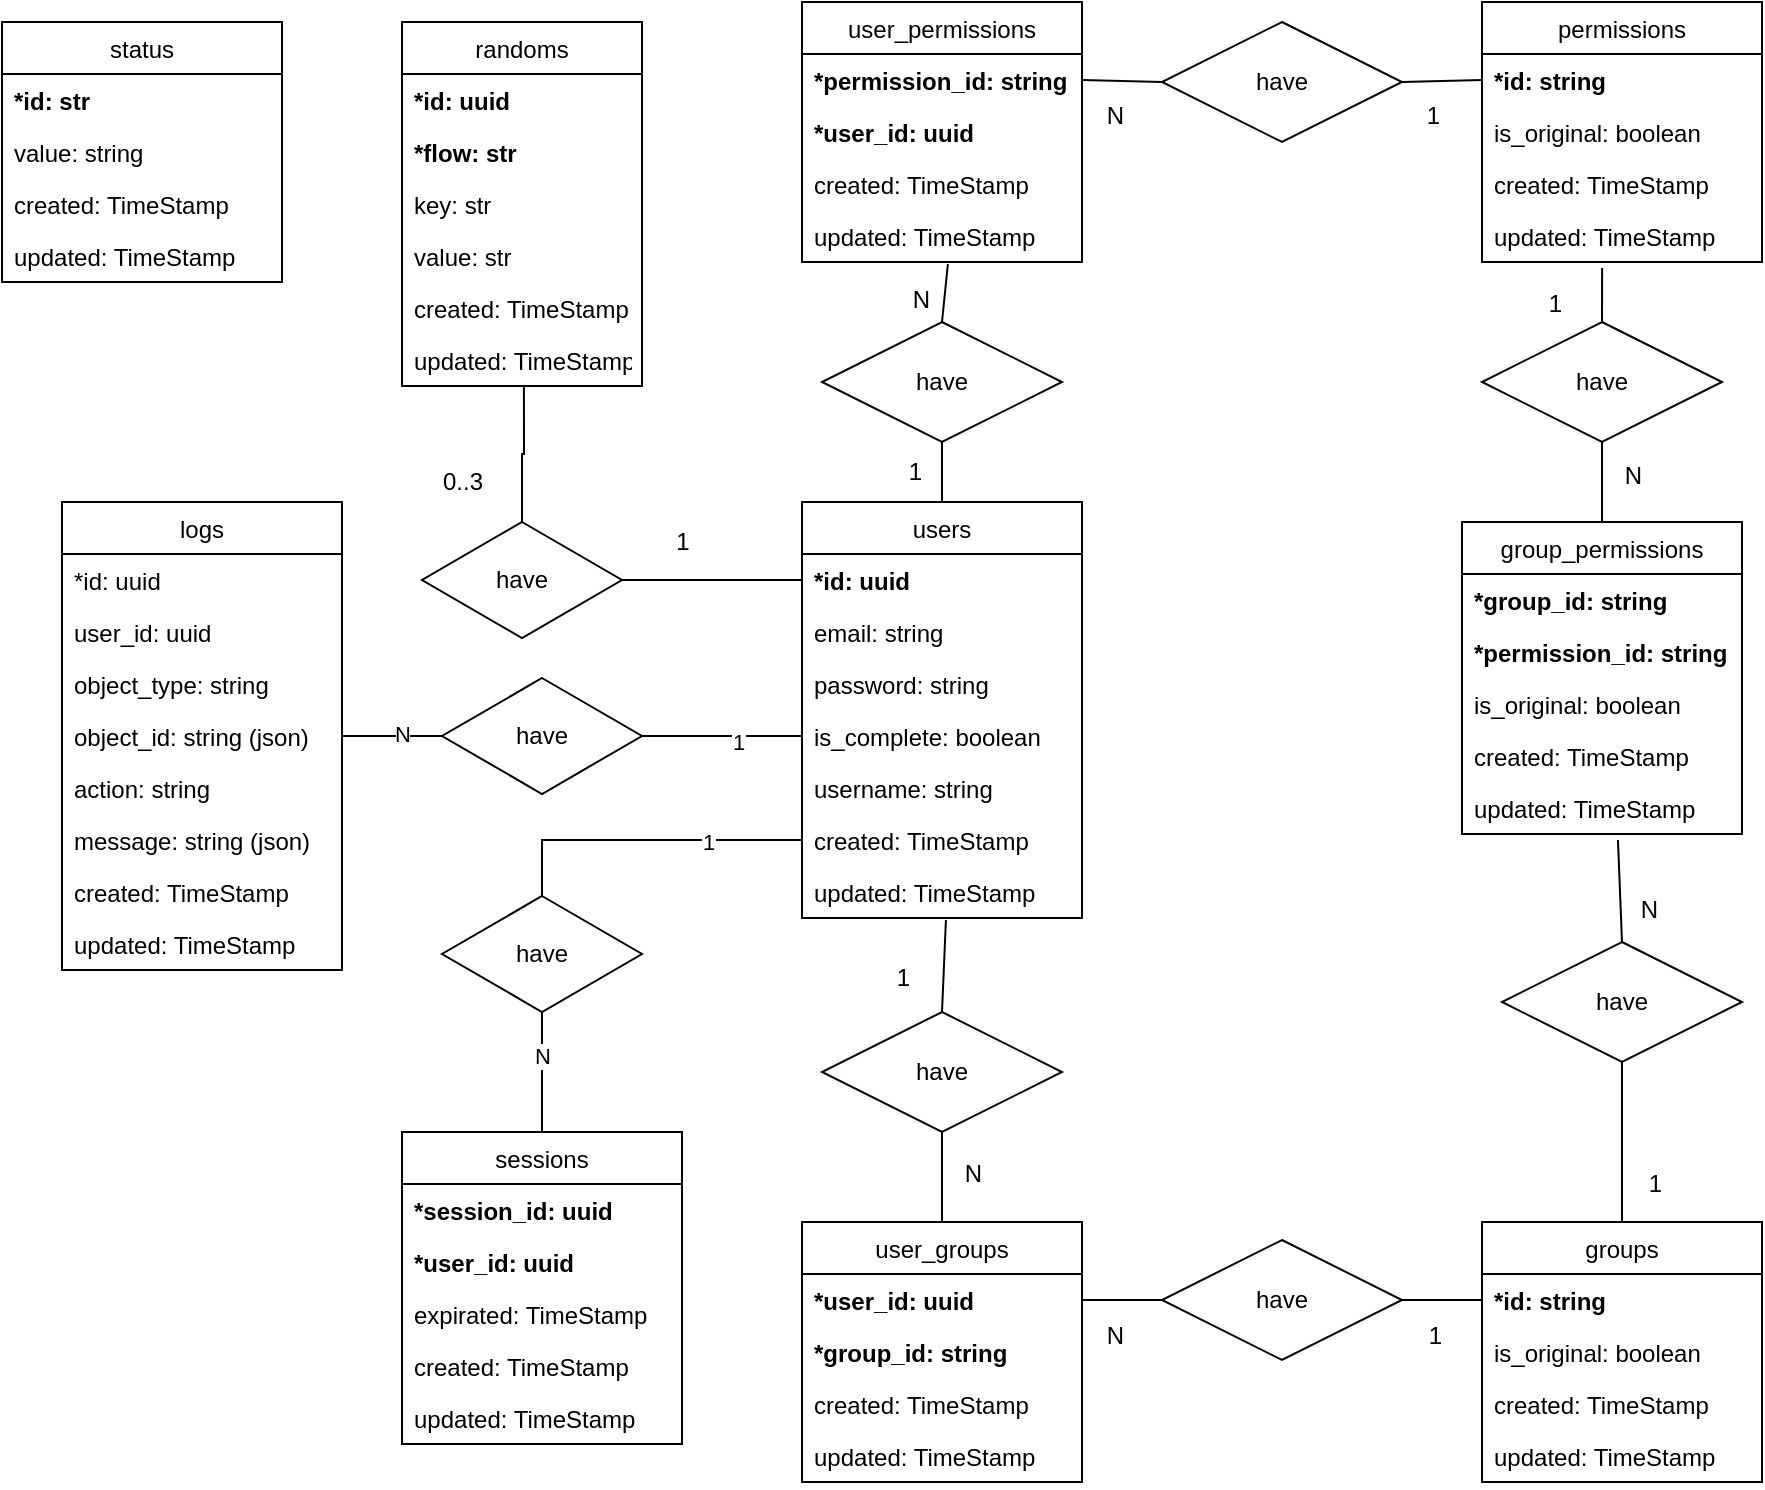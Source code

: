 <mxfile version="20.2.3" type="device" pages="2"><diagram id="kVVxGriiGWP36C7BIRMU" name="Database"><mxGraphModel dx="2067" dy="787" grid="1" gridSize="10" guides="1" tooltips="1" connect="1" arrows="1" fold="1" page="1" pageScale="1" pageWidth="827" pageHeight="1169" math="0" shadow="0"><root><mxCell id="RA-ZCUa8sOfVYBik8ph4-0"/><mxCell id="RA-ZCUa8sOfVYBik8ph4-1" parent="RA-ZCUa8sOfVYBik8ph4-0"/><mxCell id="RA-ZCUa8sOfVYBik8ph4-2" value="users" style="swimlane;fontStyle=0;childLayout=stackLayout;horizontal=1;startSize=26;horizontalStack=0;resizeParent=1;resizeParentMax=0;resizeLast=0;collapsible=1;marginBottom=0;" parent="RA-ZCUa8sOfVYBik8ph4-1" vertex="1"><mxGeometry x="260" y="270" width="140" height="208" as="geometry"/></mxCell><mxCell id="RA-ZCUa8sOfVYBik8ph4-3" value="*id: uuid" style="text;strokeColor=none;fillColor=none;align=left;verticalAlign=top;spacingLeft=4;spacingRight=4;overflow=hidden;rotatable=0;points=[[0,0.5],[1,0.5]];portConstraint=eastwest;fontStyle=1" parent="RA-ZCUa8sOfVYBik8ph4-2" vertex="1"><mxGeometry y="26" width="140" height="26" as="geometry"/></mxCell><mxCell id="RA-ZCUa8sOfVYBik8ph4-4" value="email: string" style="text;strokeColor=none;fillColor=none;align=left;verticalAlign=top;spacingLeft=4;spacingRight=4;overflow=hidden;rotatable=0;points=[[0,0.5],[1,0.5]];portConstraint=eastwest;" parent="RA-ZCUa8sOfVYBik8ph4-2" vertex="1"><mxGeometry y="52" width="140" height="26" as="geometry"/></mxCell><mxCell id="RA-ZCUa8sOfVYBik8ph4-5" value="password: string" style="text;strokeColor=none;fillColor=none;align=left;verticalAlign=top;spacingLeft=4;spacingRight=4;overflow=hidden;rotatable=0;points=[[0,0.5],[1,0.5]];portConstraint=eastwest;" parent="RA-ZCUa8sOfVYBik8ph4-2" vertex="1"><mxGeometry y="78" width="140" height="26" as="geometry"/></mxCell><mxCell id="RA-ZCUa8sOfVYBik8ph4-6" value="is_complete: boolean" style="text;strokeColor=none;fillColor=none;align=left;verticalAlign=top;spacingLeft=4;spacingRight=4;overflow=hidden;rotatable=0;points=[[0,0.5],[1,0.5]];portConstraint=eastwest;" parent="RA-ZCUa8sOfVYBik8ph4-2" vertex="1"><mxGeometry y="104" width="140" height="26" as="geometry"/></mxCell><mxCell id="RA-ZCUa8sOfVYBik8ph4-7" value="username: string" style="text;strokeColor=none;fillColor=none;align=left;verticalAlign=top;spacingLeft=4;spacingRight=4;overflow=hidden;rotatable=0;points=[[0,0.5],[1,0.5]];portConstraint=eastwest;" parent="RA-ZCUa8sOfVYBik8ph4-2" vertex="1"><mxGeometry y="130" width="140" height="26" as="geometry"/></mxCell><mxCell id="D6vomZysWKEDhNBGqiBN-1" value="created: TimeStamp" style="text;strokeColor=none;fillColor=none;align=left;verticalAlign=top;spacingLeft=4;spacingRight=4;overflow=hidden;rotatable=0;points=[[0,0.5],[1,0.5]];portConstraint=eastwest;" parent="RA-ZCUa8sOfVYBik8ph4-2" vertex="1"><mxGeometry y="156" width="140" height="26" as="geometry"/></mxCell><mxCell id="2APBkyrOw8-COhy6A07b-6" value="updated: TimeStamp" style="text;strokeColor=none;fillColor=none;align=left;verticalAlign=top;spacingLeft=4;spacingRight=4;overflow=hidden;rotatable=0;points=[[0,0.5],[1,0.5]];portConstraint=eastwest;" parent="RA-ZCUa8sOfVYBik8ph4-2" vertex="1"><mxGeometry y="182" width="140" height="26" as="geometry"/></mxCell><mxCell id="RA-ZCUa8sOfVYBik8ph4-8" value="permissions" style="swimlane;fontStyle=0;childLayout=stackLayout;horizontal=1;startSize=26;horizontalStack=0;resizeParent=1;resizeParentMax=0;resizeLast=0;collapsible=1;marginBottom=0;" parent="RA-ZCUa8sOfVYBik8ph4-1" vertex="1"><mxGeometry x="600" y="20" width="140" height="130" as="geometry"/></mxCell><mxCell id="RA-ZCUa8sOfVYBik8ph4-9" value="*id: string" style="text;strokeColor=none;fillColor=none;align=left;verticalAlign=top;spacingLeft=4;spacingRight=4;overflow=hidden;rotatable=0;points=[[0,0.5],[1,0.5]];portConstraint=eastwest;fontStyle=1" parent="RA-ZCUa8sOfVYBik8ph4-8" vertex="1"><mxGeometry y="26" width="140" height="26" as="geometry"/></mxCell><mxCell id="ELug7Tl7Dn34d_t1FGOB-1" value="is_original: boolean" style="text;strokeColor=none;fillColor=none;align=left;verticalAlign=top;spacingLeft=4;spacingRight=4;overflow=hidden;rotatable=0;points=[[0,0.5],[1,0.5]];portConstraint=eastwest;" parent="RA-ZCUa8sOfVYBik8ph4-8" vertex="1"><mxGeometry y="52" width="140" height="26" as="geometry"/></mxCell><mxCell id="RA-ZCUa8sOfVYBik8ph4-10" value="created: TimeStamp" style="text;strokeColor=none;fillColor=none;align=left;verticalAlign=top;spacingLeft=4;spacingRight=4;overflow=hidden;rotatable=0;points=[[0,0.5],[1,0.5]];portConstraint=eastwest;" parent="RA-ZCUa8sOfVYBik8ph4-8" vertex="1"><mxGeometry y="78" width="140" height="26" as="geometry"/></mxCell><mxCell id="2APBkyrOw8-COhy6A07b-3" value="updated: TimeStamp" style="text;strokeColor=none;fillColor=none;align=left;verticalAlign=top;spacingLeft=4;spacingRight=4;overflow=hidden;rotatable=0;points=[[0,0.5],[1,0.5]];portConstraint=eastwest;" parent="RA-ZCUa8sOfVYBik8ph4-8" vertex="1"><mxGeometry y="104" width="140" height="26" as="geometry"/></mxCell><mxCell id="RA-ZCUa8sOfVYBik8ph4-11" value="groups" style="swimlane;fontStyle=0;childLayout=stackLayout;horizontal=1;startSize=26;horizontalStack=0;resizeParent=1;resizeParentMax=0;resizeLast=0;collapsible=1;marginBottom=0;" parent="RA-ZCUa8sOfVYBik8ph4-1" vertex="1"><mxGeometry x="600" y="630" width="140" height="130" as="geometry"/></mxCell><mxCell id="RA-ZCUa8sOfVYBik8ph4-12" value="*id: string" style="text;strokeColor=none;fillColor=none;align=left;verticalAlign=top;spacingLeft=4;spacingRight=4;overflow=hidden;rotatable=0;points=[[0,0.5],[1,0.5]];portConstraint=eastwest;fontStyle=1" parent="RA-ZCUa8sOfVYBik8ph4-11" vertex="1"><mxGeometry y="26" width="140" height="26" as="geometry"/></mxCell><mxCell id="ELug7Tl7Dn34d_t1FGOB-2" value="is_original: boolean" style="text;strokeColor=none;fillColor=none;align=left;verticalAlign=top;spacingLeft=4;spacingRight=4;overflow=hidden;rotatable=0;points=[[0,0.5],[1,0.5]];portConstraint=eastwest;" parent="RA-ZCUa8sOfVYBik8ph4-11" vertex="1"><mxGeometry y="52" width="140" height="26" as="geometry"/></mxCell><mxCell id="RA-ZCUa8sOfVYBik8ph4-13" value="created: TimeStamp" style="text;strokeColor=none;fillColor=none;align=left;verticalAlign=top;spacingLeft=4;spacingRight=4;overflow=hidden;rotatable=0;points=[[0,0.5],[1,0.5]];portConstraint=eastwest;" parent="RA-ZCUa8sOfVYBik8ph4-11" vertex="1"><mxGeometry y="78" width="140" height="26" as="geometry"/></mxCell><mxCell id="2APBkyrOw8-COhy6A07b-0" value="updated: TimeStamp" style="text;strokeColor=none;fillColor=none;align=left;verticalAlign=top;spacingLeft=4;spacingRight=4;overflow=hidden;rotatable=0;points=[[0,0.5],[1,0.5]];portConstraint=eastwest;" parent="RA-ZCUa8sOfVYBik8ph4-11" vertex="1"><mxGeometry y="104" width="140" height="26" as="geometry"/></mxCell><mxCell id="RA-ZCUa8sOfVYBik8ph4-14" value="user_permissions" style="swimlane;fontStyle=0;childLayout=stackLayout;horizontal=1;startSize=26;horizontalStack=0;resizeParent=1;resizeParentMax=0;resizeLast=0;collapsible=1;marginBottom=0;" parent="RA-ZCUa8sOfVYBik8ph4-1" vertex="1"><mxGeometry x="260" y="20" width="140" height="130" as="geometry"/></mxCell><mxCell id="RA-ZCUa8sOfVYBik8ph4-15" value="*permission_id: string" style="text;strokeColor=none;fillColor=none;align=left;verticalAlign=top;spacingLeft=4;spacingRight=4;overflow=hidden;rotatable=0;points=[[0,0.5],[1,0.5]];portConstraint=eastwest;fontStyle=1" parent="RA-ZCUa8sOfVYBik8ph4-14" vertex="1"><mxGeometry y="26" width="140" height="26" as="geometry"/></mxCell><mxCell id="RA-ZCUa8sOfVYBik8ph4-16" value="*user_id: uuid" style="text;strokeColor=none;fillColor=none;align=left;verticalAlign=top;spacingLeft=4;spacingRight=4;overflow=hidden;rotatable=0;points=[[0,0.5],[1,0.5]];portConstraint=eastwest;fontStyle=1" parent="RA-ZCUa8sOfVYBik8ph4-14" vertex="1"><mxGeometry y="52" width="140" height="26" as="geometry"/></mxCell><mxCell id="RA-ZCUa8sOfVYBik8ph4-17" value="created: TimeStamp" style="text;strokeColor=none;fillColor=none;align=left;verticalAlign=top;spacingLeft=4;spacingRight=4;overflow=hidden;rotatable=0;points=[[0,0.5],[1,0.5]];portConstraint=eastwest;" parent="RA-ZCUa8sOfVYBik8ph4-14" vertex="1"><mxGeometry y="78" width="140" height="26" as="geometry"/></mxCell><mxCell id="2APBkyrOw8-COhy6A07b-4" value="updated: TimeStamp" style="text;strokeColor=none;fillColor=none;align=left;verticalAlign=top;spacingLeft=4;spacingRight=4;overflow=hidden;rotatable=0;points=[[0,0.5],[1,0.5]];portConstraint=eastwest;" parent="RA-ZCUa8sOfVYBik8ph4-14" vertex="1"><mxGeometry y="104" width="140" height="26" as="geometry"/></mxCell><mxCell id="RA-ZCUa8sOfVYBik8ph4-18" value="user_groups" style="swimlane;fontStyle=0;childLayout=stackLayout;horizontal=1;startSize=26;horizontalStack=0;resizeParent=1;resizeParentMax=0;resizeLast=0;collapsible=1;marginBottom=0;" parent="RA-ZCUa8sOfVYBik8ph4-1" vertex="1"><mxGeometry x="260" y="630" width="140" height="130" as="geometry"/></mxCell><mxCell id="RA-ZCUa8sOfVYBik8ph4-19" value="*user_id: uuid" style="text;strokeColor=none;fillColor=none;align=left;verticalAlign=top;spacingLeft=4;spacingRight=4;overflow=hidden;rotatable=0;points=[[0,0.5],[1,0.5]];portConstraint=eastwest;fontStyle=1" parent="RA-ZCUa8sOfVYBik8ph4-18" vertex="1"><mxGeometry y="26" width="140" height="26" as="geometry"/></mxCell><mxCell id="RA-ZCUa8sOfVYBik8ph4-20" value="*group_id: string" style="text;strokeColor=none;fillColor=none;align=left;verticalAlign=top;spacingLeft=4;spacingRight=4;overflow=hidden;rotatable=0;points=[[0,0.5],[1,0.5]];portConstraint=eastwest;fontStyle=1" parent="RA-ZCUa8sOfVYBik8ph4-18" vertex="1"><mxGeometry y="52" width="140" height="26" as="geometry"/></mxCell><mxCell id="RA-ZCUa8sOfVYBik8ph4-21" value="created: TimeStamp" style="text;strokeColor=none;fillColor=none;align=left;verticalAlign=top;spacingLeft=4;spacingRight=4;overflow=hidden;rotatable=0;points=[[0,0.5],[1,0.5]];portConstraint=eastwest;" parent="RA-ZCUa8sOfVYBik8ph4-18" vertex="1"><mxGeometry y="78" width="140" height="26" as="geometry"/></mxCell><mxCell id="2APBkyrOw8-COhy6A07b-1" value="updated: TimeStamp" style="text;strokeColor=none;fillColor=none;align=left;verticalAlign=top;spacingLeft=4;spacingRight=4;overflow=hidden;rotatable=0;points=[[0,0.5],[1,0.5]];portConstraint=eastwest;" parent="RA-ZCUa8sOfVYBik8ph4-18" vertex="1"><mxGeometry y="104" width="140" height="26" as="geometry"/></mxCell><mxCell id="RA-ZCUa8sOfVYBik8ph4-22" value="group_permissions" style="swimlane;fontStyle=0;childLayout=stackLayout;horizontal=1;startSize=26;horizontalStack=0;resizeParent=1;resizeParentMax=0;resizeLast=0;collapsible=1;marginBottom=0;" parent="RA-ZCUa8sOfVYBik8ph4-1" vertex="1"><mxGeometry x="590" y="280" width="140" height="156" as="geometry"/></mxCell><mxCell id="RA-ZCUa8sOfVYBik8ph4-23" value="*group_id: string" style="text;strokeColor=none;fillColor=none;align=left;verticalAlign=top;spacingLeft=4;spacingRight=4;overflow=hidden;rotatable=0;points=[[0,0.5],[1,0.5]];portConstraint=eastwest;fontStyle=1" parent="RA-ZCUa8sOfVYBik8ph4-22" vertex="1"><mxGeometry y="26" width="140" height="26" as="geometry"/></mxCell><mxCell id="RA-ZCUa8sOfVYBik8ph4-24" value="*permission_id: string" style="text;strokeColor=none;fillColor=none;align=left;verticalAlign=top;spacingLeft=4;spacingRight=4;overflow=hidden;rotatable=0;points=[[0,0.5],[1,0.5]];portConstraint=eastwest;fontStyle=1" parent="RA-ZCUa8sOfVYBik8ph4-22" vertex="1"><mxGeometry y="52" width="140" height="26" as="geometry"/></mxCell><mxCell id="ELug7Tl7Dn34d_t1FGOB-0" value="is_original: boolean" style="text;strokeColor=none;fillColor=none;align=left;verticalAlign=top;spacingLeft=4;spacingRight=4;overflow=hidden;rotatable=0;points=[[0,0.5],[1,0.5]];portConstraint=eastwest;" parent="RA-ZCUa8sOfVYBik8ph4-22" vertex="1"><mxGeometry y="78" width="140" height="26" as="geometry"/></mxCell><mxCell id="RA-ZCUa8sOfVYBik8ph4-25" value="created: TimeStamp" style="text;strokeColor=none;fillColor=none;align=left;verticalAlign=top;spacingLeft=4;spacingRight=4;overflow=hidden;rotatable=0;points=[[0,0.5],[1,0.5]];portConstraint=eastwest;" parent="RA-ZCUa8sOfVYBik8ph4-22" vertex="1"><mxGeometry y="104" width="140" height="26" as="geometry"/></mxCell><mxCell id="2APBkyrOw8-COhy6A07b-2" value="updated: TimeStamp" style="text;strokeColor=none;fillColor=none;align=left;verticalAlign=top;spacingLeft=4;spacingRight=4;overflow=hidden;rotatable=0;points=[[0,0.5],[1,0.5]];portConstraint=eastwest;" parent="RA-ZCUa8sOfVYBik8ph4-22" vertex="1"><mxGeometry y="130" width="140" height="26" as="geometry"/></mxCell><mxCell id="RA-ZCUa8sOfVYBik8ph4-26" value="have" style="shape=rhombus;perimeter=rhombusPerimeter;whiteSpace=wrap;html=1;align=center;" parent="RA-ZCUa8sOfVYBik8ph4-1" vertex="1"><mxGeometry x="270" y="180" width="120" height="60" as="geometry"/></mxCell><mxCell id="RA-ZCUa8sOfVYBik8ph4-27" value="" style="endArrow=none;html=1;rounded=0;exitX=0.5;exitY=0;exitDx=0;exitDy=0;entryX=0.521;entryY=1.038;entryDx=0;entryDy=0;entryPerimeter=0;" parent="RA-ZCUa8sOfVYBik8ph4-1" source="RA-ZCUa8sOfVYBik8ph4-26" target="2APBkyrOw8-COhy6A07b-4" edge="1"><mxGeometry relative="1" as="geometry"><mxPoint x="480" y="330.5" as="sourcePoint"/><mxPoint x="380" y="180" as="targetPoint"/></mxGeometry></mxCell><mxCell id="RA-ZCUa8sOfVYBik8ph4-28" value="N" style="resizable=0;html=1;align=right;verticalAlign=bottom;" parent="RA-ZCUa8sOfVYBik8ph4-27" connectable="0" vertex="1"><mxGeometry x="1" relative="1" as="geometry"><mxPoint x="-8" y="26" as="offset"/></mxGeometry></mxCell><mxCell id="RA-ZCUa8sOfVYBik8ph4-29" value="" style="endArrow=none;html=1;rounded=0;exitX=0.5;exitY=1;exitDx=0;exitDy=0;entryX=0.5;entryY=0;entryDx=0;entryDy=0;" parent="RA-ZCUa8sOfVYBik8ph4-1" source="RA-ZCUa8sOfVYBik8ph4-26" target="RA-ZCUa8sOfVYBik8ph4-2" edge="1"><mxGeometry relative="1" as="geometry"><mxPoint x="500" y="330" as="sourcePoint"/><mxPoint x="660" y="330" as="targetPoint"/></mxGeometry></mxCell><mxCell id="RA-ZCUa8sOfVYBik8ph4-30" value="1" style="resizable=0;html=1;align=right;verticalAlign=bottom;" parent="RA-ZCUa8sOfVYBik8ph4-29" connectable="0" vertex="1"><mxGeometry x="1" relative="1" as="geometry"><mxPoint x="-10" y="-7" as="offset"/></mxGeometry></mxCell><mxCell id="RA-ZCUa8sOfVYBik8ph4-31" value="have" style="shape=rhombus;perimeter=rhombusPerimeter;whiteSpace=wrap;html=1;align=center;" parent="RA-ZCUa8sOfVYBik8ph4-1" vertex="1"><mxGeometry x="440" y="30" width="120" height="60" as="geometry"/></mxCell><mxCell id="RA-ZCUa8sOfVYBik8ph4-32" value="" style="endArrow=none;html=1;rounded=0;exitX=0;exitY=0.5;exitDx=0;exitDy=0;entryX=1;entryY=0.5;entryDx=0;entryDy=0;" parent="RA-ZCUa8sOfVYBik8ph4-1" source="RA-ZCUa8sOfVYBik8ph4-31" target="RA-ZCUa8sOfVYBik8ph4-15" edge="1"><mxGeometry relative="1" as="geometry"><mxPoint x="430" y="300" as="sourcePoint"/><mxPoint x="370" y="160" as="targetPoint"/></mxGeometry></mxCell><mxCell id="RA-ZCUa8sOfVYBik8ph4-33" value="N" style="resizable=0;html=1;align=right;verticalAlign=bottom;" parent="RA-ZCUa8sOfVYBik8ph4-32" connectable="0" vertex="1"><mxGeometry x="1" relative="1" as="geometry"><mxPoint x="21" y="26" as="offset"/></mxGeometry></mxCell><mxCell id="RA-ZCUa8sOfVYBik8ph4-34" value="" style="endArrow=none;html=1;rounded=0;exitX=1;exitY=0.5;exitDx=0;exitDy=0;entryX=0;entryY=0.5;entryDx=0;entryDy=0;" parent="RA-ZCUa8sOfVYBik8ph4-1" source="RA-ZCUa8sOfVYBik8ph4-31" target="RA-ZCUa8sOfVYBik8ph4-9" edge="1"><mxGeometry relative="1" as="geometry"><mxPoint x="420" y="280" as="sourcePoint"/><mxPoint x="420" y="327" as="targetPoint"/></mxGeometry></mxCell><mxCell id="RA-ZCUa8sOfVYBik8ph4-35" value="1" style="resizable=0;html=1;align=right;verticalAlign=bottom;" parent="RA-ZCUa8sOfVYBik8ph4-34" connectable="0" vertex="1"><mxGeometry x="1" relative="1" as="geometry"><mxPoint x="-20" y="26" as="offset"/></mxGeometry></mxCell><mxCell id="RA-ZCUa8sOfVYBik8ph4-36" value="have" style="shape=rhombus;perimeter=rhombusPerimeter;whiteSpace=wrap;html=1;align=center;" parent="RA-ZCUa8sOfVYBik8ph4-1" vertex="1"><mxGeometry x="600" y="180" width="120" height="60" as="geometry"/></mxCell><mxCell id="RA-ZCUa8sOfVYBik8ph4-37" value="have" style="shape=rhombus;perimeter=rhombusPerimeter;whiteSpace=wrap;html=1;align=center;" parent="RA-ZCUa8sOfVYBik8ph4-1" vertex="1"><mxGeometry x="610" y="490" width="120" height="60" as="geometry"/></mxCell><mxCell id="RA-ZCUa8sOfVYBik8ph4-38" value="have" style="shape=rhombus;perimeter=rhombusPerimeter;whiteSpace=wrap;html=1;align=center;" parent="RA-ZCUa8sOfVYBik8ph4-1" vertex="1"><mxGeometry x="270" y="525" width="120" height="60" as="geometry"/></mxCell><mxCell id="RA-ZCUa8sOfVYBik8ph4-39" value="have" style="shape=rhombus;perimeter=rhombusPerimeter;whiteSpace=wrap;html=1;align=center;" parent="RA-ZCUa8sOfVYBik8ph4-1" vertex="1"><mxGeometry x="440" y="639" width="120" height="60" as="geometry"/></mxCell><mxCell id="RA-ZCUa8sOfVYBik8ph4-40" value="" style="endArrow=none;html=1;rounded=0;exitX=0.5;exitY=0;exitDx=0;exitDy=0;entryX=0.429;entryY=1.115;entryDx=0;entryDy=0;entryPerimeter=0;" parent="RA-ZCUa8sOfVYBik8ph4-1" source="RA-ZCUa8sOfVYBik8ph4-36" target="2APBkyrOw8-COhy6A07b-3" edge="1"><mxGeometry relative="1" as="geometry"><mxPoint x="440" y="280" as="sourcePoint"/><mxPoint x="560" y="180" as="targetPoint"/></mxGeometry></mxCell><mxCell id="RA-ZCUa8sOfVYBik8ph4-41" value="1" style="resizable=0;html=1;align=right;verticalAlign=bottom;" parent="RA-ZCUa8sOfVYBik8ph4-40" connectable="0" vertex="1"><mxGeometry x="1" relative="1" as="geometry"><mxPoint x="-20" y="26" as="offset"/></mxGeometry></mxCell><mxCell id="RA-ZCUa8sOfVYBik8ph4-42" value="" style="endArrow=none;html=1;rounded=0;entryX=0.5;entryY=0;entryDx=0;entryDy=0;exitX=0.5;exitY=1;exitDx=0;exitDy=0;" parent="RA-ZCUa8sOfVYBik8ph4-1" source="RA-ZCUa8sOfVYBik8ph4-37" target="RA-ZCUa8sOfVYBik8ph4-11" edge="1"><mxGeometry relative="1" as="geometry"><mxPoint x="700" y="640" as="sourcePoint"/><mxPoint x="669.5" y="666" as="targetPoint"/></mxGeometry></mxCell><mxCell id="RA-ZCUa8sOfVYBik8ph4-43" value="1" style="resizable=0;html=1;align=right;verticalAlign=bottom;" parent="RA-ZCUa8sOfVYBik8ph4-42" connectable="0" vertex="1"><mxGeometry x="1" relative="1" as="geometry"><mxPoint x="20" y="-11" as="offset"/></mxGeometry></mxCell><mxCell id="RA-ZCUa8sOfVYBik8ph4-44" value="" style="endArrow=none;html=1;rounded=0;exitX=1;exitY=0.5;exitDx=0;exitDy=0;entryX=0;entryY=0.5;entryDx=0;entryDy=0;" parent="RA-ZCUa8sOfVYBik8ph4-1" source="RA-ZCUa8sOfVYBik8ph4-39" target="RA-ZCUa8sOfVYBik8ph4-12" edge="1"><mxGeometry relative="1" as="geometry"><mxPoint x="480" y="820" as="sourcePoint"/><mxPoint x="540" y="820" as="targetPoint"/></mxGeometry></mxCell><mxCell id="RA-ZCUa8sOfVYBik8ph4-45" value="1" style="resizable=0;html=1;align=right;verticalAlign=bottom;" parent="RA-ZCUa8sOfVYBik8ph4-44" connectable="0" vertex="1"><mxGeometry x="1" relative="1" as="geometry"><mxPoint x="-20" y="26" as="offset"/></mxGeometry></mxCell><mxCell id="RA-ZCUa8sOfVYBik8ph4-46" value="" style="endArrow=none;html=1;rounded=0;exitX=0.5;exitY=0;exitDx=0;exitDy=0;entryX=0.514;entryY=1.038;entryDx=0;entryDy=0;entryPerimeter=0;" parent="RA-ZCUa8sOfVYBik8ph4-1" source="RA-ZCUa8sOfVYBik8ph4-38" target="2APBkyrOw8-COhy6A07b-6" edge="1"><mxGeometry relative="1" as="geometry"><mxPoint x="430" y="580" as="sourcePoint"/><mxPoint x="370" y="550" as="targetPoint"/></mxGeometry></mxCell><mxCell id="RA-ZCUa8sOfVYBik8ph4-47" value="1" style="resizable=0;html=1;align=right;verticalAlign=bottom;" parent="RA-ZCUa8sOfVYBik8ph4-46" connectable="0" vertex="1"><mxGeometry x="1" relative="1" as="geometry"><mxPoint x="-17" y="37" as="offset"/></mxGeometry></mxCell><mxCell id="RA-ZCUa8sOfVYBik8ph4-48" value="" style="endArrow=none;html=1;rounded=0;exitX=0.5;exitY=1;exitDx=0;exitDy=0;entryX=0.5;entryY=0;entryDx=0;entryDy=0;" parent="RA-ZCUa8sOfVYBik8ph4-1" source="RA-ZCUa8sOfVYBik8ph4-36" target="RA-ZCUa8sOfVYBik8ph4-22" edge="1"><mxGeometry relative="1" as="geometry"><mxPoint x="540" y="337" as="sourcePoint"/><mxPoint x="550" y="387" as="targetPoint"/></mxGeometry></mxCell><mxCell id="RA-ZCUa8sOfVYBik8ph4-49" value="N" style="resizable=0;html=1;align=right;verticalAlign=bottom;" parent="RA-ZCUa8sOfVYBik8ph4-48" connectable="0" vertex="1"><mxGeometry x="1" relative="1" as="geometry"><mxPoint x="20" y="-15" as="offset"/></mxGeometry></mxCell><mxCell id="RA-ZCUa8sOfVYBik8ph4-50" value="" style="endArrow=none;html=1;rounded=0;exitX=0.5;exitY=0;exitDx=0;exitDy=0;entryX=0.557;entryY=1.115;entryDx=0;entryDy=0;entryPerimeter=0;" parent="RA-ZCUa8sOfVYBik8ph4-1" source="RA-ZCUa8sOfVYBik8ph4-37" target="2APBkyrOw8-COhy6A07b-2" edge="1"><mxGeometry relative="1" as="geometry"><mxPoint x="780" y="530" as="sourcePoint"/><mxPoint x="560" y="480" as="targetPoint"/></mxGeometry></mxCell><mxCell id="RA-ZCUa8sOfVYBik8ph4-51" value="N" style="resizable=0;html=1;align=right;verticalAlign=bottom;" parent="RA-ZCUa8sOfVYBik8ph4-50" connectable="0" vertex="1"><mxGeometry x="1" relative="1" as="geometry"><mxPoint x="21" y="43" as="offset"/></mxGeometry></mxCell><mxCell id="RA-ZCUa8sOfVYBik8ph4-52" value="" style="endArrow=none;html=1;rounded=0;exitX=0;exitY=0.5;exitDx=0;exitDy=0;entryX=1;entryY=0.5;entryDx=0;entryDy=0;" parent="RA-ZCUa8sOfVYBik8ph4-1" source="RA-ZCUa8sOfVYBik8ph4-39" target="RA-ZCUa8sOfVYBik8ph4-19" edge="1"><mxGeometry relative="1" as="geometry"><mxPoint x="460" y="630" as="sourcePoint"/><mxPoint x="410" y="630" as="targetPoint"/></mxGeometry></mxCell><mxCell id="RA-ZCUa8sOfVYBik8ph4-53" value="N" style="resizable=0;html=1;align=right;verticalAlign=bottom;" parent="RA-ZCUa8sOfVYBik8ph4-52" connectable="0" vertex="1"><mxGeometry x="1" relative="1" as="geometry"><mxPoint x="21" y="26" as="offset"/></mxGeometry></mxCell><mxCell id="RA-ZCUa8sOfVYBik8ph4-54" value="" style="endArrow=none;html=1;rounded=0;exitX=0.5;exitY=1;exitDx=0;exitDy=0;entryX=0.5;entryY=0;entryDx=0;entryDy=0;" parent="RA-ZCUa8sOfVYBik8ph4-1" source="RA-ZCUa8sOfVYBik8ph4-38" target="RA-ZCUa8sOfVYBik8ph4-18" edge="1"><mxGeometry relative="1" as="geometry"><mxPoint x="190" y="650" as="sourcePoint"/><mxPoint x="200" y="696" as="targetPoint"/></mxGeometry></mxCell><mxCell id="RA-ZCUa8sOfVYBik8ph4-55" value="N" style="resizable=0;html=1;align=right;verticalAlign=bottom;" parent="RA-ZCUa8sOfVYBik8ph4-54" connectable="0" vertex="1"><mxGeometry x="1" relative="1" as="geometry"><mxPoint x="20" y="-16" as="offset"/></mxGeometry></mxCell><mxCell id="RA-ZCUa8sOfVYBik8ph4-56" style="edgeStyle=orthogonalEdgeStyle;rounded=0;orthogonalLoop=1;jettySize=auto;html=1;endArrow=none;endFill=0;exitX=0.508;exitY=1;exitDx=0;exitDy=0;exitPerimeter=0;" parent="RA-ZCUa8sOfVYBik8ph4-1" source="2APBkyrOw8-COhy6A07b-5" target="RA-ZCUa8sOfVYBik8ph4-62" edge="1"><mxGeometry relative="1" as="geometry"><mxPoint x="120" y="230" as="sourcePoint"/></mxGeometry></mxCell><mxCell id="RA-ZCUa8sOfVYBik8ph4-57" value="randoms" style="swimlane;fontStyle=0;childLayout=stackLayout;horizontal=1;startSize=26;horizontalStack=0;resizeParent=1;resizeParentMax=0;resizeLast=0;collapsible=1;marginBottom=0;" parent="RA-ZCUa8sOfVYBik8ph4-1" vertex="1"><mxGeometry x="60" y="30" width="120" height="182" as="geometry"/></mxCell><mxCell id="RA-ZCUa8sOfVYBik8ph4-58" value="*id: uuid" style="text;strokeColor=none;fillColor=none;align=left;verticalAlign=top;spacingLeft=4;spacingRight=4;overflow=hidden;rotatable=0;points=[[0,0.5],[1,0.5]];portConstraint=eastwest;fontStyle=1" parent="RA-ZCUa8sOfVYBik8ph4-57" vertex="1"><mxGeometry y="26" width="120" height="26" as="geometry"/></mxCell><mxCell id="ZHgDNTPsiSBnCf0hiKWZ-0" value="*flow: str" style="text;strokeColor=none;fillColor=none;align=left;verticalAlign=top;spacingLeft=4;spacingRight=4;overflow=hidden;rotatable=0;points=[[0,0.5],[1,0.5]];portConstraint=eastwest;fontStyle=1" parent="RA-ZCUa8sOfVYBik8ph4-57" vertex="1"><mxGeometry y="52" width="120" height="26" as="geometry"/></mxCell><mxCell id="RA-ZCUa8sOfVYBik8ph4-59" value="key: str" style="text;strokeColor=none;fillColor=none;align=left;verticalAlign=top;spacingLeft=4;spacingRight=4;overflow=hidden;rotatable=0;points=[[0,0.5],[1,0.5]];portConstraint=eastwest;" parent="RA-ZCUa8sOfVYBik8ph4-57" vertex="1"><mxGeometry y="78" width="120" height="26" as="geometry"/></mxCell><mxCell id="X5xfBB4f2WITtEsG6uPs-0" value="value: str" style="text;strokeColor=none;fillColor=none;align=left;verticalAlign=top;spacingLeft=4;spacingRight=4;overflow=hidden;rotatable=0;points=[[0,0.5],[1,0.5]];portConstraint=eastwest;" parent="RA-ZCUa8sOfVYBik8ph4-57" vertex="1"><mxGeometry y="104" width="120" height="26" as="geometry"/></mxCell><mxCell id="RA-ZCUa8sOfVYBik8ph4-60" value="created: TimeStamp" style="text;strokeColor=none;fillColor=none;align=left;verticalAlign=top;spacingLeft=4;spacingRight=4;overflow=hidden;rotatable=0;points=[[0,0.5],[1,0.5]];portConstraint=eastwest;" parent="RA-ZCUa8sOfVYBik8ph4-57" vertex="1"><mxGeometry y="130" width="120" height="26" as="geometry"/></mxCell><mxCell id="2APBkyrOw8-COhy6A07b-5" value="updated: TimeStamp" style="text;strokeColor=none;fillColor=none;align=left;verticalAlign=top;spacingLeft=4;spacingRight=4;overflow=hidden;rotatable=0;points=[[0,0.5],[1,0.5]];portConstraint=eastwest;" parent="RA-ZCUa8sOfVYBik8ph4-57" vertex="1"><mxGeometry y="156" width="120" height="26" as="geometry"/></mxCell><mxCell id="RA-ZCUa8sOfVYBik8ph4-61" style="edgeStyle=orthogonalEdgeStyle;rounded=0;orthogonalLoop=1;jettySize=auto;html=1;entryX=0;entryY=0.5;entryDx=0;entryDy=0;endArrow=none;endFill=0;" parent="RA-ZCUa8sOfVYBik8ph4-1" source="RA-ZCUa8sOfVYBik8ph4-62" target="RA-ZCUa8sOfVYBik8ph4-3" edge="1"><mxGeometry relative="1" as="geometry"><Array as="points"/></mxGeometry></mxCell><mxCell id="RA-ZCUa8sOfVYBik8ph4-62" value="have" style="rhombus;whiteSpace=wrap;html=1;" parent="RA-ZCUa8sOfVYBik8ph4-1" vertex="1"><mxGeometry x="70" y="280" width="100" height="58" as="geometry"/></mxCell><mxCell id="RA-ZCUa8sOfVYBik8ph4-63" value="1" style="text;html=1;align=center;verticalAlign=middle;resizable=0;points=[];autosize=1;strokeColor=none;" parent="RA-ZCUa8sOfVYBik8ph4-1" vertex="1"><mxGeometry x="190" y="280" width="20" height="20" as="geometry"/></mxCell><mxCell id="RA-ZCUa8sOfVYBik8ph4-64" value="0..3" style="text;html=1;align=center;verticalAlign=middle;resizable=0;points=[];autosize=1;strokeColor=none;" parent="RA-ZCUa8sOfVYBik8ph4-1" vertex="1"><mxGeometry x="70" y="245" width="40" height="30" as="geometry"/></mxCell><mxCell id="TyPVpyWG7gfGiqozpSgo-0" value="logs" style="swimlane;fontStyle=0;childLayout=stackLayout;horizontal=1;startSize=26;horizontalStack=0;resizeParent=1;resizeParentMax=0;resizeLast=0;collapsible=1;marginBottom=0;" parent="RA-ZCUa8sOfVYBik8ph4-1" vertex="1"><mxGeometry x="-110" y="270" width="140" height="234" as="geometry"/></mxCell><mxCell id="TyPVpyWG7gfGiqozpSgo-1" value="*id: uuid" style="text;strokeColor=none;fillColor=none;align=left;verticalAlign=top;spacingLeft=4;spacingRight=4;overflow=hidden;rotatable=0;points=[[0,0.5],[1,0.5]];portConstraint=eastwest;" parent="TyPVpyWG7gfGiqozpSgo-0" vertex="1"><mxGeometry y="26" width="140" height="26" as="geometry"/></mxCell><mxCell id="Oq1q7oEd5ticqqTmrxe0-0" value="user_id: uuid" style="text;strokeColor=none;fillColor=none;align=left;verticalAlign=top;spacingLeft=4;spacingRight=4;overflow=hidden;rotatable=0;points=[[0,0.5],[1,0.5]];portConstraint=eastwest;" parent="TyPVpyWG7gfGiqozpSgo-0" vertex="1"><mxGeometry y="52" width="140" height="26" as="geometry"/></mxCell><mxCell id="TyPVpyWG7gfGiqozpSgo-2" value="object_type: string" style="text;strokeColor=none;fillColor=none;align=left;verticalAlign=top;spacingLeft=4;spacingRight=4;overflow=hidden;rotatable=0;points=[[0,0.5],[1,0.5]];portConstraint=eastwest;" parent="TyPVpyWG7gfGiqozpSgo-0" vertex="1"><mxGeometry y="78" width="140" height="26" as="geometry"/></mxCell><mxCell id="oY0fsH-Zn7gh1B4kL69i-0" value="object_id: string (json)" style="text;strokeColor=none;fillColor=none;align=left;verticalAlign=top;spacingLeft=4;spacingRight=4;overflow=hidden;rotatable=0;points=[[0,0.5],[1,0.5]];portConstraint=eastwest;" parent="TyPVpyWG7gfGiqozpSgo-0" vertex="1"><mxGeometry y="104" width="140" height="26" as="geometry"/></mxCell><mxCell id="2APBkyrOw8-COhy6A07b-8" value="action: string" style="text;strokeColor=none;fillColor=none;align=left;verticalAlign=top;spacingLeft=4;spacingRight=4;overflow=hidden;rotatable=0;points=[[0,0.5],[1,0.5]];portConstraint=eastwest;" parent="TyPVpyWG7gfGiqozpSgo-0" vertex="1"><mxGeometry y="130" width="140" height="26" as="geometry"/></mxCell><mxCell id="FJJP8UXRmoYl1XrTC8d8-0" value="message: string (json)" style="text;strokeColor=none;fillColor=none;align=left;verticalAlign=top;spacingLeft=4;spacingRight=4;overflow=hidden;rotatable=0;points=[[0,0.5],[1,0.5]];portConstraint=eastwest;" parent="TyPVpyWG7gfGiqozpSgo-0" vertex="1"><mxGeometry y="156" width="140" height="26" as="geometry"/></mxCell><mxCell id="TyPVpyWG7gfGiqozpSgo-3" value="created: TimeStamp" style="text;strokeColor=none;fillColor=none;align=left;verticalAlign=top;spacingLeft=4;spacingRight=4;overflow=hidden;rotatable=0;points=[[0,0.5],[1,0.5]];portConstraint=eastwest;" parent="TyPVpyWG7gfGiqozpSgo-0" vertex="1"><mxGeometry y="182" width="140" height="26" as="geometry"/></mxCell><mxCell id="2APBkyrOw8-COhy6A07b-7" value="updated: TimeStamp" style="text;strokeColor=none;fillColor=none;align=left;verticalAlign=top;spacingLeft=4;spacingRight=4;overflow=hidden;rotatable=0;points=[[0,0.5],[1,0.5]];portConstraint=eastwest;" parent="TyPVpyWG7gfGiqozpSgo-0" vertex="1"><mxGeometry y="208" width="140" height="26" as="geometry"/></mxCell><mxCell id="2APBkyrOw8-COhy6A07b-11" style="edgeStyle=orthogonalEdgeStyle;rounded=0;orthogonalLoop=1;jettySize=auto;html=1;entryX=1;entryY=0.5;entryDx=0;entryDy=0;endArrow=none;endFill=0;" parent="RA-ZCUa8sOfVYBik8ph4-1" source="2APBkyrOw8-COhy6A07b-9" target="oY0fsH-Zn7gh1B4kL69i-0" edge="1"><mxGeometry relative="1" as="geometry"/></mxCell><mxCell id="2APBkyrOw8-COhy6A07b-14" value="N" style="edgeLabel;html=1;align=center;verticalAlign=middle;resizable=0;points=[];" parent="2APBkyrOw8-COhy6A07b-11" vertex="1" connectable="0"><mxGeometry x="-0.183" y="-1" relative="1" as="geometry"><mxPoint as="offset"/></mxGeometry></mxCell><mxCell id="EhkSjbuw6_saKfT-ZQt8-1" style="edgeStyle=orthogonalEdgeStyle;rounded=0;orthogonalLoop=1;jettySize=auto;html=1;entryX=0;entryY=0.5;entryDx=0;entryDy=0;endArrow=none;endFill=0;" parent="RA-ZCUa8sOfVYBik8ph4-1" source="2APBkyrOw8-COhy6A07b-9" target="RA-ZCUa8sOfVYBik8ph4-6" edge="1"><mxGeometry relative="1" as="geometry"/></mxCell><mxCell id="EhkSjbuw6_saKfT-ZQt8-2" value="1" style="edgeLabel;html=1;align=center;verticalAlign=middle;resizable=0;points=[];" parent="EhkSjbuw6_saKfT-ZQt8-1" vertex="1" connectable="0"><mxGeometry x="0.2" y="-3" relative="1" as="geometry"><mxPoint as="offset"/></mxGeometry></mxCell><mxCell id="2APBkyrOw8-COhy6A07b-9" value="have" style="rhombus;whiteSpace=wrap;html=1;" parent="RA-ZCUa8sOfVYBik8ph4-1" vertex="1"><mxGeometry x="80" y="358" width="100" height="58" as="geometry"/></mxCell><mxCell id="O9zoVrCqSbDml3ZogAFl-1" style="edgeStyle=orthogonalEdgeStyle;rounded=0;orthogonalLoop=1;jettySize=auto;html=1;entryX=0;entryY=0.5;entryDx=0;entryDy=0;endArrow=none;endFill=0;" parent="RA-ZCUa8sOfVYBik8ph4-1" source="O9zoVrCqSbDml3ZogAFl-0" target="D6vomZysWKEDhNBGqiBN-1" edge="1"><mxGeometry relative="1" as="geometry"/></mxCell><mxCell id="O9zoVrCqSbDml3ZogAFl-2" value="1" style="edgeLabel;html=1;align=center;verticalAlign=middle;resizable=0;points=[];" parent="O9zoVrCqSbDml3ZogAFl-1" vertex="1" connectable="0"><mxGeometry x="0.396" y="-1" relative="1" as="geometry"><mxPoint as="offset"/></mxGeometry></mxCell><mxCell id="O9zoVrCqSbDml3ZogAFl-12" style="edgeStyle=orthogonalEdgeStyle;rounded=0;orthogonalLoop=1;jettySize=auto;html=1;entryX=0.5;entryY=0;entryDx=0;entryDy=0;endArrow=none;endFill=0;" parent="RA-ZCUa8sOfVYBik8ph4-1" source="O9zoVrCqSbDml3ZogAFl-0" target="O9zoVrCqSbDml3ZogAFl-3" edge="1"><mxGeometry relative="1" as="geometry"/></mxCell><mxCell id="O9zoVrCqSbDml3ZogAFl-13" value="N" style="edgeLabel;html=1;align=center;verticalAlign=middle;resizable=0;points=[];" parent="O9zoVrCqSbDml3ZogAFl-12" vertex="1" connectable="0"><mxGeometry x="-0.262" relative="1" as="geometry"><mxPoint as="offset"/></mxGeometry></mxCell><mxCell id="O9zoVrCqSbDml3ZogAFl-0" value="have" style="rhombus;whiteSpace=wrap;html=1;" parent="RA-ZCUa8sOfVYBik8ph4-1" vertex="1"><mxGeometry x="80" y="467" width="100" height="58" as="geometry"/></mxCell><mxCell id="O9zoVrCqSbDml3ZogAFl-3" value="sessions" style="swimlane;fontStyle=0;childLayout=stackLayout;horizontal=1;startSize=26;horizontalStack=0;resizeParent=1;resizeParentMax=0;resizeLast=0;collapsible=1;marginBottom=0;" parent="RA-ZCUa8sOfVYBik8ph4-1" vertex="1"><mxGeometry x="60" y="585" width="140" height="156" as="geometry"/></mxCell><mxCell id="O9zoVrCqSbDml3ZogAFl-4" value="*session_id: uuid" style="text;strokeColor=none;fillColor=none;align=left;verticalAlign=top;spacingLeft=4;spacingRight=4;overflow=hidden;rotatable=0;points=[[0,0.5],[1,0.5]];portConstraint=eastwest;fontStyle=1" parent="O9zoVrCqSbDml3ZogAFl-3" vertex="1"><mxGeometry y="26" width="140" height="26" as="geometry"/></mxCell><mxCell id="O9zoVrCqSbDml3ZogAFl-5" value="*user_id: uuid" style="text;strokeColor=none;fillColor=none;align=left;verticalAlign=top;spacingLeft=4;spacingRight=4;overflow=hidden;rotatable=0;points=[[0,0.5],[1,0.5]];portConstraint=eastwest;fontStyle=1" parent="O9zoVrCqSbDml3ZogAFl-3" vertex="1"><mxGeometry y="52" width="140" height="26" as="geometry"/></mxCell><mxCell id="O9zoVrCqSbDml3ZogAFl-6" value="expirated: TimeStamp" style="text;strokeColor=none;fillColor=none;align=left;verticalAlign=top;spacingLeft=4;spacingRight=4;overflow=hidden;rotatable=0;points=[[0,0.5],[1,0.5]];portConstraint=eastwest;" parent="O9zoVrCqSbDml3ZogAFl-3" vertex="1"><mxGeometry y="78" width="140" height="26" as="geometry"/></mxCell><mxCell id="O9zoVrCqSbDml3ZogAFl-10" value="created: TimeStamp" style="text;strokeColor=none;fillColor=none;align=left;verticalAlign=top;spacingLeft=4;spacingRight=4;overflow=hidden;rotatable=0;points=[[0,0.5],[1,0.5]];portConstraint=eastwest;" parent="O9zoVrCqSbDml3ZogAFl-3" vertex="1"><mxGeometry y="104" width="140" height="26" as="geometry"/></mxCell><mxCell id="O9zoVrCqSbDml3ZogAFl-11" value="updated: TimeStamp" style="text;strokeColor=none;fillColor=none;align=left;verticalAlign=top;spacingLeft=4;spacingRight=4;overflow=hidden;rotatable=0;points=[[0,0.5],[1,0.5]];portConstraint=eastwest;" parent="O9zoVrCqSbDml3ZogAFl-3" vertex="1"><mxGeometry y="130" width="140" height="26" as="geometry"/></mxCell><mxCell id="A2QbRh7MDV3xqshwGpX--0" value="status" style="swimlane;fontStyle=0;childLayout=stackLayout;horizontal=1;startSize=26;horizontalStack=0;resizeParent=1;resizeParentMax=0;resizeLast=0;collapsible=1;marginBottom=0;" parent="RA-ZCUa8sOfVYBik8ph4-1" vertex="1"><mxGeometry x="-140" y="30" width="140" height="130" as="geometry"/></mxCell><mxCell id="A2QbRh7MDV3xqshwGpX--1" value="*id: str" style="text;strokeColor=none;fillColor=none;align=left;verticalAlign=top;spacingLeft=4;spacingRight=4;overflow=hidden;rotatable=0;points=[[0,0.5],[1,0.5]];portConstraint=eastwest;fontStyle=1" parent="A2QbRh7MDV3xqshwGpX--0" vertex="1"><mxGeometry y="26" width="140" height="26" as="geometry"/></mxCell><mxCell id="A2QbRh7MDV3xqshwGpX--2" value="value: string" style="text;strokeColor=none;fillColor=none;align=left;verticalAlign=top;spacingLeft=4;spacingRight=4;overflow=hidden;rotatable=0;points=[[0,0.5],[1,0.5]];portConstraint=eastwest;" parent="A2QbRh7MDV3xqshwGpX--0" vertex="1"><mxGeometry y="52" width="140" height="26" as="geometry"/></mxCell><mxCell id="A2QbRh7MDV3xqshwGpX--7" value="created: TimeStamp" style="text;strokeColor=none;fillColor=none;align=left;verticalAlign=top;spacingLeft=4;spacingRight=4;overflow=hidden;rotatable=0;points=[[0,0.5],[1,0.5]];portConstraint=eastwest;" parent="A2QbRh7MDV3xqshwGpX--0" vertex="1"><mxGeometry y="78" width="140" height="26" as="geometry"/></mxCell><mxCell id="A2QbRh7MDV3xqshwGpX--8" value="updated: TimeStamp" style="text;strokeColor=none;fillColor=none;align=left;verticalAlign=top;spacingLeft=4;spacingRight=4;overflow=hidden;rotatable=0;points=[[0,0.5],[1,0.5]];portConstraint=eastwest;" parent="A2QbRh7MDV3xqshwGpX--0" vertex="1"><mxGeometry y="104" width="140" height="26" as="geometry"/></mxCell></root></mxGraphModel></diagram><diagram id="KhcHLApgma1Hhp5xMlEh" name="Packages"><mxGraphModel dx="4547" dy="3006" grid="1" gridSize="10" guides="1" tooltips="1" connect="1" arrows="1" fold="1" page="1" pageScale="1" pageWidth="827" pageHeight="1169" math="0" shadow="0"><root><mxCell id="0"/><mxCell id="1" parent="0"/><mxCell id="CSIVM0lSo6E_1brD-xoS-10" value="DomainPart2 (Managers)" style="swimlane;dashed=1;" parent="1" vertex="1"><mxGeometry x="-760" y="400" width="1200" height="760" as="geometry"/></mxCell><mxCell id="CSIVM0lSo6E_1brD-xoS-1" value="UserManager" style="swimlane;fontStyle=1;align=center;verticalAlign=top;childLayout=stackLayout;horizontal=1;startSize=26;horizontalStack=0;resizeParent=1;resizeParentMax=0;resizeLast=0;collapsible=1;marginBottom=0;" parent="CSIVM0lSo6E_1brD-xoS-10" vertex="1"><mxGeometry x="50" y="300" width="270" height="140" as="geometry"/></mxCell><mxCell id="CSIVM0lSo6E_1brD-xoS-2" value="- repository: RepositoryInterface&#10;- password_hasher:  PasswordHasherInterface&#10;- log_manager: LogManager" style="text;strokeColor=none;fillColor=none;align=left;verticalAlign=top;spacingLeft=4;spacingRight=4;overflow=hidden;rotatable=0;points=[[0,0.5],[1,0.5]];portConstraint=eastwest;" parent="CSIVM0lSo6E_1brD-xoS-1" vertex="1"><mxGeometry y="26" width="270" height="54" as="geometry"/></mxCell><mxCell id="CSIVM0lSo6E_1brD-xoS-3" value="" style="line;strokeWidth=1;fillColor=none;align=left;verticalAlign=middle;spacingTop=-1;spacingLeft=3;spacingRight=3;rotatable=0;labelPosition=right;points=[];portConstraint=eastwest;" parent="CSIVM0lSo6E_1brD-xoS-1" vertex="1"><mxGeometry y="80" width="270" height="8" as="geometry"/></mxCell><mxCell id="CSIVM0lSo6E_1brD-xoS-4" value="+ Construtor(  log_manager: LogManager,&#10;    repository: RepositoryInterface, &#10;    password_hasher: PasswordHasherInterface)" style="text;strokeColor=none;fillColor=none;align=left;verticalAlign=top;spacingLeft=4;spacingRight=4;overflow=hidden;rotatable=0;points=[[0,0.5],[1,0.5]];portConstraint=eastwest;" parent="CSIVM0lSo6E_1brD-xoS-1" vertex="1"><mxGeometry y="88" width="270" height="52" as="geometry"/></mxCell><mxCell id="IpTEMWB9Xcn3RF4FGaqt-1" value="ManagerInterface &lt;&lt;interface&gt;&gt;" style="swimlane;fontStyle=1;align=center;verticalAlign=top;childLayout=stackLayout;horizontal=1;startSize=26;horizontalStack=0;resizeParent=1;resizeParentMax=0;resizeLast=0;collapsible=1;marginBottom=0;fillColor=#dae8fc;strokeColor=#6c8ebf;" parent="CSIVM0lSo6E_1brD-xoS-10" vertex="1"><mxGeometry x="370" y="49" width="330" height="136" as="geometry"/></mxCell><mxCell id="IpTEMWB9Xcn3RF4FGaqt-3" value="" style="line;strokeWidth=1;fillColor=none;align=left;verticalAlign=middle;spacingTop=-1;spacingLeft=3;spacingRight=3;rotatable=0;labelPosition=right;points=[];portConstraint=eastwest;" parent="IpTEMWB9Xcn3RF4FGaqt-1" vertex="1"><mxGeometry y="26" width="330" height="8" as="geometry"/></mxCell><mxCell id="IpTEMWB9Xcn3RF4FGaqt-4" value="# on construtor must receive repository interface&#10;+ create(data: dict): Entity, list(Transaction)&#10;+ get(unique_data: dict): Entity&#10;+ get_many(skip:int=0, limit:int=100): list&#10;+ update(unique_data:dict, new_data:dict): list(Transaction)&#10;+ delete(unique_data: dict): list(Transaction)" style="text;strokeColor=none;fillColor=none;align=left;verticalAlign=top;spacingLeft=4;spacingRight=4;overflow=hidden;rotatable=0;points=[[0,0.5],[1,0.5]];portConstraint=eastwest;" parent="IpTEMWB9Xcn3RF4FGaqt-1" vertex="1"><mxGeometry y="34" width="330" height="102" as="geometry"/></mxCell><mxCell id="IpTEMWB9Xcn3RF4FGaqt-14" value="" style="endArrow=block;dashed=1;endFill=0;endSize=12;html=1;entryX=0.089;entryY=1;entryDx=0;entryDy=0;entryPerimeter=0;exitX=1;exitY=0.5;exitDx=0;exitDy=0;" parent="CSIVM0lSo6E_1brD-xoS-10" source="CSIVM0lSo6E_1brD-xoS-2" target="IpTEMWB9Xcn3RF4FGaqt-4" edge="1"><mxGeometry width="160" relative="1" as="geometry"><mxPoint x="300" y="258" as="sourcePoint"/><mxPoint x="240" y="250" as="targetPoint"/></mxGeometry></mxCell><mxCell id="IpTEMWB9Xcn3RF4FGaqt-15" value="RandomManager" style="swimlane;fontStyle=1;align=center;verticalAlign=top;childLayout=stackLayout;horizontal=1;startSize=26;horizontalStack=0;resizeParent=1;resizeParentMax=0;resizeLast=0;collapsible=1;marginBottom=0;" parent="CSIVM0lSo6E_1brD-xoS-10" vertex="1"><mxGeometry x="900" y="350" width="250" height="140" as="geometry"/></mxCell><mxCell id="IpTEMWB9Xcn3RF4FGaqt-16" value="- repository: RepositoryInterface&#10;- expiration_minutes: int&#10;- log_manager: LogManager" style="text;strokeColor=none;fillColor=none;align=left;verticalAlign=top;spacingLeft=4;spacingRight=4;overflow=hidden;rotatable=0;points=[[0,0.5],[1,0.5]];portConstraint=eastwest;" parent="IpTEMWB9Xcn3RF4FGaqt-15" vertex="1"><mxGeometry y="26" width="250" height="54" as="geometry"/></mxCell><mxCell id="IpTEMWB9Xcn3RF4FGaqt-17" value="" style="line;strokeWidth=1;fillColor=none;align=left;verticalAlign=middle;spacingTop=-1;spacingLeft=3;spacingRight=3;rotatable=0;labelPosition=right;points=[];portConstraint=eastwest;" parent="IpTEMWB9Xcn3RF4FGaqt-15" vertex="1"><mxGeometry y="80" width="250" height="8" as="geometry"/></mxCell><mxCell id="IpTEMWB9Xcn3RF4FGaqt-18" value="+ Construtor( log_manager: LogManager,&#10;    repository: RepositoryInterface,&#10;    expiration_minutes: int)" style="text;strokeColor=none;fillColor=none;align=left;verticalAlign=top;spacingLeft=4;spacingRight=4;overflow=hidden;rotatable=0;points=[[0,0.5],[1,0.5]];portConstraint=eastwest;" parent="IpTEMWB9Xcn3RF4FGaqt-15" vertex="1"><mxGeometry y="88" width="250" height="52" as="geometry"/></mxCell><mxCell id="IpTEMWB9Xcn3RF4FGaqt-22" value="RandomManagerInterface &lt;&lt;interface&gt;&gt;" style="swimlane;fontStyle=1;align=center;verticalAlign=top;childLayout=stackLayout;horizontal=1;startSize=26;horizontalStack=0;resizeParent=1;resizeParentMax=0;resizeLast=0;collapsible=1;marginBottom=0;fillColor=#dae8fc;strokeColor=#6c8ebf;" parent="CSIVM0lSo6E_1brD-xoS-10" vertex="1"><mxGeometry x="890" y="240" width="260" height="80" as="geometry"/></mxCell><mxCell id="IpTEMWB9Xcn3RF4FGaqt-23" value="" style="line;strokeWidth=1;fillColor=none;align=left;verticalAlign=middle;spacingTop=-1;spacingLeft=3;spacingRight=3;rotatable=0;labelPosition=right;points=[];portConstraint=eastwest;" parent="IpTEMWB9Xcn3RF4FGaqt-22" vertex="1"><mxGeometry y="26" width="260" height="8" as="geometry"/></mxCell><mxCell id="IpTEMWB9Xcn3RF4FGaqt-24" value="+ is_expirated(updated: datetime): bool&#10;+ generate_random():str&#10;&#10;" style="text;strokeColor=none;fillColor=none;align=left;verticalAlign=top;spacingLeft=4;spacingRight=4;overflow=hidden;rotatable=0;points=[[0,0.5],[1,0.5]];portConstraint=eastwest;" parent="IpTEMWB9Xcn3RF4FGaqt-22" vertex="1"><mxGeometry y="34" width="260" height="46" as="geometry"/></mxCell><mxCell id="IpTEMWB9Xcn3RF4FGaqt-25" value="" style="endArrow=block;dashed=1;endFill=0;endSize=12;html=1;entryX=1;entryY=0.5;entryDx=0;entryDy=0;exitX=0;exitY=0.5;exitDx=0;exitDy=0;" parent="CSIVM0lSo6E_1brD-xoS-10" source="IpTEMWB9Xcn3RF4FGaqt-24" target="rAcftYrmLLD0qpWiS6k2-13" edge="1"><mxGeometry width="160" relative="1" as="geometry"><mxPoint x="770" y="80" as="sourcePoint"/><mxPoint x="840" y="210" as="targetPoint"/></mxGeometry></mxCell><mxCell id="ywdSWLWTLu3l3PbJOLg5-1" value="" style="endArrow=block;dashed=1;endFill=0;endSize=12;html=1;exitX=0.5;exitY=0;exitDx=0;exitDy=0;entryX=0.546;entryY=1;entryDx=0;entryDy=0;entryPerimeter=0;" parent="CSIVM0lSo6E_1brD-xoS-10" source="IpTEMWB9Xcn3RF4FGaqt-15" target="IpTEMWB9Xcn3RF4FGaqt-24" edge="1"><mxGeometry width="160" relative="1" as="geometry"><mxPoint x="410" y="270" as="sourcePoint"/><mxPoint x="590" y="160" as="targetPoint"/></mxGeometry></mxCell><mxCell id="rAcftYrmLLD0qpWiS6k2-1" value="PermissionManager" style="swimlane;fontStyle=1;align=center;verticalAlign=top;childLayout=stackLayout;horizontal=1;startSize=26;horizontalStack=0;resizeParent=1;resizeParentMax=0;resizeLast=0;collapsible=1;marginBottom=0;" parent="CSIVM0lSo6E_1brD-xoS-10" vertex="1"><mxGeometry x="50" y="470" width="270" height="120" as="geometry"/></mxCell><mxCell id="rAcftYrmLLD0qpWiS6k2-2" value="- repository: RepositoryInterface&#10;- log_manager: LogManager" style="text;strokeColor=none;fillColor=none;align=left;verticalAlign=top;spacingLeft=4;spacingRight=4;overflow=hidden;rotatable=0;points=[[0,0.5],[1,0.5]];portConstraint=eastwest;" parent="rAcftYrmLLD0qpWiS6k2-1" vertex="1"><mxGeometry y="26" width="270" height="34" as="geometry"/></mxCell><mxCell id="rAcftYrmLLD0qpWiS6k2-3" value="" style="line;strokeWidth=1;fillColor=none;align=left;verticalAlign=middle;spacingTop=-1;spacingLeft=3;spacingRight=3;rotatable=0;labelPosition=right;points=[];portConstraint=eastwest;" parent="rAcftYrmLLD0qpWiS6k2-1" vertex="1"><mxGeometry y="60" width="270" height="8" as="geometry"/></mxCell><mxCell id="rAcftYrmLLD0qpWiS6k2-4" value="+ Contrutor( log_manager: LogManager,&#10;   repository: RepositoryInterface)" style="text;strokeColor=none;fillColor=none;align=left;verticalAlign=top;spacingLeft=4;spacingRight=4;overflow=hidden;rotatable=0;points=[[0,0.5],[1,0.5]];portConstraint=eastwest;" parent="rAcftYrmLLD0qpWiS6k2-1" vertex="1"><mxGeometry y="68" width="270" height="52" as="geometry"/></mxCell><mxCell id="rAcftYrmLLD0qpWiS6k2-5" value="" style="endArrow=block;dashed=1;endFill=0;endSize=12;html=1;entryX=0.096;entryY=1.02;entryDx=0;entryDy=0;entryPerimeter=0;exitX=1;exitY=0.5;exitDx=0;exitDy=0;" parent="CSIVM0lSo6E_1brD-xoS-10" source="rAcftYrmLLD0qpWiS6k2-2" target="IpTEMWB9Xcn3RF4FGaqt-4" edge="1"><mxGeometry width="160" relative="1" as="geometry"><mxPoint x="320" y="470" as="sourcePoint"/><mxPoint x="230" y="210" as="targetPoint"/></mxGeometry></mxCell><mxCell id="rAcftYrmLLD0qpWiS6k2-6" value="GroupManager" style="swimlane;fontStyle=1;align=center;verticalAlign=top;childLayout=stackLayout;horizontal=1;startSize=26;horizontalStack=0;resizeParent=1;resizeParentMax=0;resizeLast=0;collapsible=1;marginBottom=0;" parent="CSIVM0lSo6E_1brD-xoS-10" vertex="1"><mxGeometry x="50" y="610" width="270" height="110" as="geometry"/></mxCell><mxCell id="rAcftYrmLLD0qpWiS6k2-7" value="- repository: RepositoryInterface&#10;- log_manager: LogManager" style="text;strokeColor=none;fillColor=none;align=left;verticalAlign=top;spacingLeft=4;spacingRight=4;overflow=hidden;rotatable=0;points=[[0,0.5],[1,0.5]];portConstraint=eastwest;" parent="rAcftYrmLLD0qpWiS6k2-6" vertex="1"><mxGeometry y="26" width="270" height="34" as="geometry"/></mxCell><mxCell id="rAcftYrmLLD0qpWiS6k2-8" value="" style="line;strokeWidth=1;fillColor=none;align=left;verticalAlign=middle;spacingTop=-1;spacingLeft=3;spacingRight=3;rotatable=0;labelPosition=right;points=[];portConstraint=eastwest;" parent="rAcftYrmLLD0qpWiS6k2-6" vertex="1"><mxGeometry y="60" width="270" height="8" as="geometry"/></mxCell><mxCell id="rAcftYrmLLD0qpWiS6k2-9" value="+ Contrutor( log_manager:LogManager,&#10;   repository: RepositoryInterface)" style="text;strokeColor=none;fillColor=none;align=left;verticalAlign=top;spacingLeft=4;spacingRight=4;overflow=hidden;rotatable=0;points=[[0,0.5],[1,0.5]];portConstraint=eastwest;" parent="rAcftYrmLLD0qpWiS6k2-6" vertex="1"><mxGeometry y="68" width="270" height="42" as="geometry"/></mxCell><mxCell id="rAcftYrmLLD0qpWiS6k2-10" value="" style="endArrow=block;dashed=1;endFill=0;endSize=12;html=1;exitX=1;exitY=0.25;exitDx=0;exitDy=0;entryX=0.129;entryY=1.01;entryDx=0;entryDy=0;entryPerimeter=0;" parent="CSIVM0lSo6E_1brD-xoS-10" source="rAcftYrmLLD0qpWiS6k2-6" target="IpTEMWB9Xcn3RF4FGaqt-4" edge="1"><mxGeometry width="160" relative="1" as="geometry"><mxPoint x="440" y="380" as="sourcePoint"/><mxPoint x="410" y="350" as="targetPoint"/></mxGeometry></mxCell><mxCell id="rAcftYrmLLD0qpWiS6k2-11" value="RelationalManagerInterface &lt;&lt;interface&gt;&gt;" style="swimlane;fontStyle=1;align=center;verticalAlign=top;childLayout=stackLayout;horizontal=1;startSize=26;horizontalStack=0;resizeParent=1;resizeParentMax=0;resizeLast=0;collapsible=1;marginBottom=0;shadow=1;fillColor=#dae8fc;strokeColor=#6c8ebf;" parent="CSIVM0lSo6E_1brD-xoS-10" vertex="1"><mxGeometry x="500" y="240" width="320" height="80" as="geometry"/></mxCell><mxCell id="rAcftYrmLLD0qpWiS6k2-12" value="" style="line;strokeWidth=1;fillColor=none;align=left;verticalAlign=middle;spacingTop=-1;spacingLeft=3;spacingRight=3;rotatable=0;labelPosition=right;points=[];portConstraint=eastwest;" parent="rAcftYrmLLD0qpWiS6k2-11" vertex="1"><mxGeometry y="26" width="320" height="8" as="geometry"/></mxCell><mxCell id="rAcftYrmLLD0qpWiS6k2-13" value="+ get_many_by(repeated_data: dict): list&#10;+ delete_many_by(repeated_data: dict): list(Transaction)" style="text;strokeColor=none;fillColor=none;align=left;verticalAlign=top;spacingLeft=4;spacingRight=4;overflow=hidden;rotatable=0;points=[[0,0.5],[1,0.5]];portConstraint=eastwest;" parent="rAcftYrmLLD0qpWiS6k2-11" vertex="1"><mxGeometry y="34" width="320" height="46" as="geometry"/></mxCell><mxCell id="rAcftYrmLLD0qpWiS6k2-14" value="" style="endArrow=block;dashed=1;endFill=0;endSize=12;html=1;exitX=0.5;exitY=0;exitDx=0;exitDy=0;entryX=0.875;entryY=1.01;entryDx=0;entryDy=0;entryPerimeter=0;" parent="CSIVM0lSo6E_1brD-xoS-10" source="rAcftYrmLLD0qpWiS6k2-11" target="IpTEMWB9Xcn3RF4FGaqt-4" edge="1"><mxGeometry width="160" relative="1" as="geometry"><mxPoint x="710" y="160" as="sourcePoint"/><mxPoint x="640" y="190" as="targetPoint"/></mxGeometry></mxCell><mxCell id="ZGPq7FLJGtKGsPSSPmV_-1" value="UserPermissionManager" style="swimlane;fontStyle=1;align=center;verticalAlign=top;childLayout=stackLayout;horizontal=1;startSize=26;horizontalStack=0;resizeParent=1;resizeParentMax=0;resizeLast=0;collapsible=1;marginBottom=0;" parent="CSIVM0lSo6E_1brD-xoS-10" vertex="1"><mxGeometry x="370" y="490" width="340" height="120" as="geometry"/></mxCell><mxCell id="ZGPq7FLJGtKGsPSSPmV_-2" value="- repository: RelationalRepositoryInterface&#10;- log_manager: LogManager" style="text;strokeColor=none;fillColor=none;align=left;verticalAlign=top;spacingLeft=4;spacingRight=4;overflow=hidden;rotatable=0;points=[[0,0.5],[1,0.5]];portConstraint=eastwest;" parent="ZGPq7FLJGtKGsPSSPmV_-1" vertex="1"><mxGeometry y="26" width="340" height="44" as="geometry"/></mxCell><mxCell id="ZGPq7FLJGtKGsPSSPmV_-3" value="" style="line;strokeWidth=1;fillColor=none;align=left;verticalAlign=middle;spacingTop=-1;spacingLeft=3;spacingRight=3;rotatable=0;labelPosition=right;points=[];portConstraint=eastwest;" parent="ZGPq7FLJGtKGsPSSPmV_-1" vertex="1"><mxGeometry y="70" width="340" height="8" as="geometry"/></mxCell><mxCell id="ZGPq7FLJGtKGsPSSPmV_-4" value="+ Construtor( log_manager:LogManager,&#10;   repository: RelationalRepositoryInterface)" style="text;strokeColor=none;fillColor=none;align=left;verticalAlign=top;spacingLeft=4;spacingRight=4;overflow=hidden;rotatable=0;points=[[0,0.5],[1,0.5]];portConstraint=eastwest;" parent="ZGPq7FLJGtKGsPSSPmV_-1" vertex="1"><mxGeometry y="78" width="340" height="42" as="geometry"/></mxCell><mxCell id="ZGPq7FLJGtKGsPSSPmV_-5" value="" style="endArrow=block;dashed=1;endFill=0;endSize=12;html=1;entryX=0.496;entryY=1.087;entryDx=0;entryDy=0;exitX=0.75;exitY=0;exitDx=0;exitDy=0;entryPerimeter=0;" parent="CSIVM0lSo6E_1brD-xoS-10" source="ZGPq7FLJGtKGsPSSPmV_-1" target="rAcftYrmLLD0qpWiS6k2-13" edge="1"><mxGeometry width="160" relative="1" as="geometry"><mxPoint x="490" y="380" as="sourcePoint"/><mxPoint x="463.48" y="328.55" as="targetPoint"/></mxGeometry></mxCell><mxCell id="ZGPq7FLJGtKGsPSSPmV_-10" value="GroupPermissionManager" style="swimlane;fontStyle=1;align=center;verticalAlign=top;childLayout=stackLayout;horizontal=1;startSize=26;horizontalStack=0;resizeParent=1;resizeParentMax=0;resizeLast=0;collapsible=1;marginBottom=0;" parent="CSIVM0lSo6E_1brD-xoS-10" vertex="1"><mxGeometry x="790" y="640" width="360" height="110" as="geometry"/></mxCell><mxCell id="ZGPq7FLJGtKGsPSSPmV_-11" value="- repository: RelationalRepositoryInterface&#10;- log_manager: LogManager" style="text;strokeColor=none;fillColor=none;align=left;verticalAlign=top;spacingLeft=4;spacingRight=4;overflow=hidden;rotatable=0;points=[[0,0.5],[1,0.5]];portConstraint=eastwest;" parent="ZGPq7FLJGtKGsPSSPmV_-10" vertex="1"><mxGeometry y="26" width="360" height="34" as="geometry"/></mxCell><mxCell id="ZGPq7FLJGtKGsPSSPmV_-12" value="" style="line;strokeWidth=1;fillColor=none;align=left;verticalAlign=middle;spacingTop=-1;spacingLeft=3;spacingRight=3;rotatable=0;labelPosition=right;points=[];portConstraint=eastwest;" parent="ZGPq7FLJGtKGsPSSPmV_-10" vertex="1"><mxGeometry y="60" width="360" height="8" as="geometry"/></mxCell><mxCell id="ZGPq7FLJGtKGsPSSPmV_-13" value="+ Construtor( log_manager:LogManager,&#10;   repository: RelationalRepositoryInterface)" style="text;strokeColor=none;fillColor=none;align=left;verticalAlign=top;spacingLeft=4;spacingRight=4;overflow=hidden;rotatable=0;points=[[0,0.5],[1,0.5]];portConstraint=eastwest;" parent="ZGPq7FLJGtKGsPSSPmV_-10" vertex="1"><mxGeometry y="68" width="360" height="42" as="geometry"/></mxCell><mxCell id="ZGPq7FLJGtKGsPSSPmV_-14" value="" style="endArrow=block;dashed=1;endFill=0;endSize=12;html=1;entryX=0.876;entryY=1.027;entryDx=0;entryDy=0;exitX=0.133;exitY=0.005;exitDx=0;exitDy=0;entryPerimeter=0;exitPerimeter=0;" parent="CSIVM0lSo6E_1brD-xoS-10" source="ZGPq7FLJGtKGsPSSPmV_-10" target="rAcftYrmLLD0qpWiS6k2-13" edge="1"><mxGeometry width="160" relative="1" as="geometry"><mxPoint x="780" y="460" as="sourcePoint"/><mxPoint x="810.38" y="401.404" as="targetPoint"/></mxGeometry></mxCell><mxCell id="ZGPq7FLJGtKGsPSSPmV_-15" value="UserGroupManager" style="swimlane;fontStyle=1;align=center;verticalAlign=top;childLayout=stackLayout;horizontal=1;startSize=26;horizontalStack=0;resizeParent=1;resizeParentMax=0;resizeLast=0;collapsible=1;marginBottom=0;" parent="CSIVM0lSo6E_1brD-xoS-10" vertex="1"><mxGeometry x="850" y="520" width="310" height="110" as="geometry"/></mxCell><mxCell id="ZGPq7FLJGtKGsPSSPmV_-16" value="- repository: RelationalRepositoryInterface&#10;- log_manager: LogManager" style="text;strokeColor=none;fillColor=none;align=left;verticalAlign=top;spacingLeft=4;spacingRight=4;overflow=hidden;rotatable=0;points=[[0,0.5],[1,0.5]];portConstraint=eastwest;" parent="ZGPq7FLJGtKGsPSSPmV_-15" vertex="1"><mxGeometry y="26" width="310" height="34" as="geometry"/></mxCell><mxCell id="ZGPq7FLJGtKGsPSSPmV_-17" value="" style="line;strokeWidth=1;fillColor=none;align=left;verticalAlign=middle;spacingTop=-1;spacingLeft=3;spacingRight=3;rotatable=0;labelPosition=right;points=[];portConstraint=eastwest;" parent="ZGPq7FLJGtKGsPSSPmV_-15" vertex="1"><mxGeometry y="60" width="310" height="8" as="geometry"/></mxCell><mxCell id="ZGPq7FLJGtKGsPSSPmV_-18" value="+ Construtor( log_manager:LogManager,&#10;   repository: RelationalRepositoryInterface)" style="text;strokeColor=none;fillColor=none;align=left;verticalAlign=top;spacingLeft=4;spacingRight=4;overflow=hidden;rotatable=0;points=[[0,0.5],[1,0.5]];portConstraint=eastwest;" parent="ZGPq7FLJGtKGsPSSPmV_-15" vertex="1"><mxGeometry y="68" width="310" height="42" as="geometry"/></mxCell><mxCell id="ZGPq7FLJGtKGsPSSPmV_-19" value="" style="endArrow=block;dashed=1;endFill=0;endSize=12;html=1;exitX=0;exitY=0.5;exitDx=0;exitDy=0;entryX=0.896;entryY=1.15;entryDx=0;entryDy=0;entryPerimeter=0;" parent="CSIVM0lSo6E_1brD-xoS-10" source="ZGPq7FLJGtKGsPSSPmV_-16" target="rAcftYrmLLD0qpWiS6k2-13" edge="1"><mxGeometry width="160" relative="1" as="geometry"><mxPoint x="700" y="360" as="sourcePoint"/><mxPoint x="652.22" y="331.392" as="targetPoint"/></mxGeometry></mxCell><mxCell id="XHD4RVC4Ibk-PtXbSSBp-1" value="LogManager" style="swimlane;fontStyle=1;align=center;verticalAlign=top;childLayout=stackLayout;horizontal=1;startSize=26;horizontalStack=0;resizeParent=1;resizeParentMax=0;resizeLast=0;collapsible=1;marginBottom=0;" parent="CSIVM0lSo6E_1brD-xoS-10" vertex="1"><mxGeometry x="50" y="160" width="270" height="110" as="geometry"/></mxCell><mxCell id="XHD4RVC4Ibk-PtXbSSBp-2" value="- repository: RepositoryInterface" style="text;strokeColor=none;fillColor=none;align=left;verticalAlign=top;spacingLeft=4;spacingRight=4;overflow=hidden;rotatable=0;points=[[0,0.5],[1,0.5]];portConstraint=eastwest;" parent="XHD4RVC4Ibk-PtXbSSBp-1" vertex="1"><mxGeometry y="26" width="270" height="34" as="geometry"/></mxCell><mxCell id="XHD4RVC4Ibk-PtXbSSBp-3" value="" style="line;strokeWidth=1;fillColor=none;align=left;verticalAlign=middle;spacingTop=-1;spacingLeft=3;spacingRight=3;rotatable=0;labelPosition=right;points=[];portConstraint=eastwest;" parent="XHD4RVC4Ibk-PtXbSSBp-1" vertex="1"><mxGeometry y="60" width="270" height="8" as="geometry"/></mxCell><mxCell id="XHD4RVC4Ibk-PtXbSSBp-4" value="+ Construtor( repository: RepositoryInterface)" style="text;strokeColor=none;fillColor=none;align=left;verticalAlign=top;spacingLeft=4;spacingRight=4;overflow=hidden;rotatable=0;points=[[0,0.5],[1,0.5]];portConstraint=eastwest;" parent="XHD4RVC4Ibk-PtXbSSBp-1" vertex="1"><mxGeometry y="68" width="270" height="42" as="geometry"/></mxCell><mxCell id="dTA-O_MZs4614AsfQW-O-6" value="" style="endArrow=block;dashed=1;endFill=0;endSize=12;html=1;exitX=0.5;exitY=0;exitDx=0;exitDy=0;entryX=0.001;entryY=0.117;entryDx=0;entryDy=0;entryPerimeter=0;" parent="CSIVM0lSo6E_1brD-xoS-10" source="XHD4RVC4Ibk-PtXbSSBp-1" target="IpTEMWB9Xcn3RF4FGaqt-4" edge="1"><mxGeometry width="160" relative="1" as="geometry"><mxPoint x="347" y="340" as="sourcePoint"/><mxPoint x="181.307" y="175" as="targetPoint"/><Array as="points"><mxPoint x="185" y="100"/></Array></mxGeometry></mxCell><mxCell id="q5rmz2C9SJ27Qvv1rVBH-1" value="SessionManager" style="swimlane;fontStyle=1;align=center;verticalAlign=top;childLayout=stackLayout;horizontal=1;startSize=26;horizontalStack=0;resizeParent=1;resizeParentMax=0;resizeLast=0;collapsible=1;marginBottom=0;" parent="CSIVM0lSo6E_1brD-xoS-10" vertex="1"><mxGeometry x="430" y="620" width="340" height="130" as="geometry"/></mxCell><mxCell id="q5rmz2C9SJ27Qvv1rVBH-2" value="- repository: RelationalRepositoryInterface&#10;- log_manager: LogManager" style="text;strokeColor=none;fillColor=none;align=left;verticalAlign=top;spacingLeft=4;spacingRight=4;overflow=hidden;rotatable=0;points=[[0,0.5],[1,0.5]];portConstraint=eastwest;" parent="q5rmz2C9SJ27Qvv1rVBH-1" vertex="1"><mxGeometry y="26" width="340" height="44" as="geometry"/></mxCell><mxCell id="q5rmz2C9SJ27Qvv1rVBH-3" value="" style="line;strokeWidth=1;fillColor=none;align=left;verticalAlign=middle;spacingTop=-1;spacingLeft=3;spacingRight=3;rotatable=0;labelPosition=right;points=[];portConstraint=eastwest;" parent="q5rmz2C9SJ27Qvv1rVBH-1" vertex="1"><mxGeometry y="70" width="340" height="8" as="geometry"/></mxCell><mxCell id="q5rmz2C9SJ27Qvv1rVBH-4" value="+ Construtor( log_manager:LogManager,&#10;   repository: RelationalRepositoryInterface)" style="text;strokeColor=none;fillColor=none;align=left;verticalAlign=top;spacingLeft=4;spacingRight=4;overflow=hidden;rotatable=0;points=[[0,0.5],[1,0.5]];portConstraint=eastwest;" parent="q5rmz2C9SJ27Qvv1rVBH-1" vertex="1"><mxGeometry y="78" width="340" height="52" as="geometry"/></mxCell><mxCell id="q5rmz2C9SJ27Qvv1rVBH-5" value="" style="endArrow=block;dashed=1;endFill=0;endSize=12;html=1;entryX=0.827;entryY=1.078;entryDx=0;entryDy=0;exitX=0.897;exitY=0.017;exitDx=0;exitDy=0;entryPerimeter=0;exitPerimeter=0;" parent="CSIVM0lSo6E_1brD-xoS-10" source="q5rmz2C9SJ27Qvv1rVBH-1" target="rAcftYrmLLD0qpWiS6k2-13" edge="1"><mxGeometry width="160" relative="1" as="geometry"><mxPoint x="760" y="460" as="sourcePoint"/><mxPoint x="660.76" y="304.326" as="targetPoint"/></mxGeometry></mxCell><mxCell id="CSIVM0lSo6E_1brD-xoS-11" value="Adapters" style="swimlane;dashed=1;" parent="1" vertex="1"><mxGeometry x="510" y="400" width="1140" height="1160" as="geometry"/></mxCell><mxCell id="CSIVM0lSo6E_1brD-xoS-5" value="RepositoryInterface &lt;&lt;interface&gt;&gt;" style="swimlane;fontStyle=1;align=center;verticalAlign=top;childLayout=stackLayout;horizontal=1;startSize=26;horizontalStack=0;resizeParent=1;resizeParentMax=0;resizeLast=0;collapsible=1;marginBottom=0;fillColor=#dae8fc;strokeColor=#6c8ebf;" parent="CSIVM0lSo6E_1brD-xoS-11" vertex="1"><mxGeometry x="430" y="60" width="270" height="90" as="geometry"/></mxCell><mxCell id="CSIVM0lSo6E_1brD-xoS-6" value="" style="line;strokeWidth=1;fillColor=none;align=left;verticalAlign=middle;spacingTop=-1;spacingLeft=3;spacingRight=3;rotatable=0;labelPosition=right;points=[];portConstraint=eastwest;" parent="CSIVM0lSo6E_1brD-xoS-5" vertex="1"><mxGeometry y="26" width="270" height="8" as="geometry"/></mxCell><mxCell id="CSIVM0lSo6E_1brD-xoS-7" value="+ find_many(skip:int = 0, limit:int=100): list&#10;+ find(unique_data: dict): Entity&#10;+ get_tablename(): str" style="text;strokeColor=none;fillColor=none;align=left;verticalAlign=top;spacingLeft=4;spacingRight=4;overflow=hidden;rotatable=0;points=[[0,0.5],[1,0.5]];portConstraint=eastwest;" parent="CSIVM0lSo6E_1brD-xoS-5" vertex="1"><mxGeometry y="34" width="270" height="56" as="geometry"/></mxCell><mxCell id="IpTEMWB9Xcn3RF4FGaqt-5" value="TokenGeneratorInterface &lt;&lt;interface&gt;&gt;" style="swimlane;fontStyle=1;align=center;verticalAlign=top;childLayout=stackLayout;horizontal=1;startSize=26;horizontalStack=0;resizeParent=1;resizeParentMax=0;resizeLast=0;collapsible=1;marginBottom=0;fillColor=#dae8fc;strokeColor=#6c8ebf;" parent="CSIVM0lSo6E_1brD-xoS-11" vertex="1"><mxGeometry x="53" y="910" width="318.5" height="130" as="geometry"/></mxCell><mxCell id="IpTEMWB9Xcn3RF4FGaqt-6" value="" style="line;strokeWidth=1;fillColor=none;align=left;verticalAlign=middle;spacingTop=-1;spacingLeft=3;spacingRight=3;rotatable=0;labelPosition=right;points=[];portConstraint=eastwest;" parent="IpTEMWB9Xcn3RF4FGaqt-5" vertex="1"><mxGeometry y="26" width="318.5" height="8" as="geometry"/></mxCell><mxCell id="IpTEMWB9Xcn3RF4FGaqt-7" value="+ create_tokens(user_infos: dict): dict&#10;+ create_access_token(decoded_refresh_token:dict): dict&#10;+ decode_refresh_token(refresh_token:str):dict&#10;+ decode_access_token(access_token:str);dict&#10;+ get_next_expirated():datetime" style="text;strokeColor=none;fillColor=none;align=left;verticalAlign=top;spacingLeft=4;spacingRight=4;overflow=hidden;rotatable=0;points=[[0,0.5],[1,0.5]];portConstraint=eastwest;" parent="IpTEMWB9Xcn3RF4FGaqt-5" vertex="1"><mxGeometry y="34" width="318.5" height="96" as="geometry"/></mxCell><mxCell id="IpTEMWB9Xcn3RF4FGaqt-8" value="PasswordHasherInterface &lt;&lt;interface&gt;&gt;" style="swimlane;fontStyle=1;align=center;verticalAlign=top;childLayout=stackLayout;horizontal=1;startSize=26;horizontalStack=0;resizeParent=1;resizeParentMax=0;resizeLast=0;collapsible=1;marginBottom=0;fillColor=#dae8fc;strokeColor=#6c8ebf;" parent="CSIVM0lSo6E_1brD-xoS-11" vertex="1"><mxGeometry x="410" y="970" width="360" height="80" as="geometry"/></mxCell><mxCell id="IpTEMWB9Xcn3RF4FGaqt-9" value="" style="line;strokeWidth=1;fillColor=none;align=left;verticalAlign=middle;spacingTop=-1;spacingLeft=3;spacingRight=3;rotatable=0;labelPosition=right;points=[];portConstraint=eastwest;" parent="IpTEMWB9Xcn3RF4FGaqt-8" vertex="1"><mxGeometry y="26" width="360" height="8" as="geometry"/></mxCell><mxCell id="IpTEMWB9Xcn3RF4FGaqt-10" value="+ hash_password(password:str): str&#10;+ compare_passwords(password:str, hashed_password:str): bool" style="text;strokeColor=none;fillColor=none;align=left;verticalAlign=top;spacingLeft=4;spacingRight=4;overflow=hidden;rotatable=0;points=[[0,0.5],[1,0.5]];portConstraint=eastwest;" parent="IpTEMWB9Xcn3RF4FGaqt-8" vertex="1"><mxGeometry y="34" width="360" height="46" as="geometry"/></mxCell><mxCell id="rAcftYrmLLD0qpWiS6k2-16" value="RelationalRepositoryInterface &lt;&lt;interface&gt;&gt;" style="swimlane;fontStyle=1;align=center;verticalAlign=top;childLayout=stackLayout;horizontal=1;startSize=26;horizontalStack=0;resizeParent=1;resizeParentMax=0;resizeLast=0;collapsible=1;marginBottom=0;fillColor=#dae8fc;strokeColor=#6c8ebf;" parent="CSIVM0lSo6E_1brD-xoS-11" vertex="1"><mxGeometry x="825" y="40" width="285" height="70" as="geometry"/></mxCell><mxCell id="rAcftYrmLLD0qpWiS6k2-17" value="" style="line;strokeWidth=1;fillColor=none;align=left;verticalAlign=middle;spacingTop=-1;spacingLeft=3;spacingRight=3;rotatable=0;labelPosition=right;points=[];portConstraint=eastwest;" parent="rAcftYrmLLD0qpWiS6k2-16" vertex="1"><mxGeometry y="26" width="285" height="8" as="geometry"/></mxCell><mxCell id="rAcftYrmLLD0qpWiS6k2-18" value="+ find_many_by(repeated_data: dict): list" style="text;strokeColor=none;fillColor=none;align=left;verticalAlign=top;spacingLeft=4;spacingRight=4;overflow=hidden;rotatable=0;points=[[0,0.5],[1,0.5]];portConstraint=eastwest;" parent="rAcftYrmLLD0qpWiS6k2-16" vertex="1"><mxGeometry y="34" width="285" height="36" as="geometry"/></mxCell><mxCell id="rAcftYrmLLD0qpWiS6k2-19" value="" style="endArrow=block;dashed=1;endFill=0;endSize=12;html=1;exitX=0;exitY=0.25;exitDx=0;exitDy=0;entryX=1.005;entryY=0.109;entryDx=0;entryDy=0;entryPerimeter=0;" parent="CSIVM0lSo6E_1brD-xoS-11" source="rAcftYrmLLD0qpWiS6k2-16" target="CSIVM0lSo6E_1brD-xoS-5" edge="1"><mxGeometry width="160" relative="1" as="geometry"><mxPoint x="50" y="220" as="sourcePoint"/><mxPoint x="2.22" y="191.392" as="targetPoint"/></mxGeometry></mxCell><mxCell id="ZGPq7FLJGtKGsPSSPmV_-71" value="EmailSenderInterface &lt;&lt;interface&gt;&gt;" style="swimlane;fontStyle=1;align=center;verticalAlign=top;childLayout=stackLayout;horizontal=1;startSize=26;horizontalStack=0;resizeParent=1;resizeParentMax=0;resizeLast=0;collapsible=1;marginBottom=0;fillColor=#dae8fc;strokeColor=#6c8ebf;" parent="CSIVM0lSo6E_1brD-xoS-11" vertex="1"><mxGeometry x="20" y="689" width="390" height="90" as="geometry"/></mxCell><mxCell id="ZGPq7FLJGtKGsPSSPmV_-72" value="" style="line;strokeWidth=1;fillColor=none;align=left;verticalAlign=middle;spacingTop=-1;spacingLeft=3;spacingRight=3;rotatable=0;labelPosition=right;points=[];portConstraint=eastwest;" parent="ZGPq7FLJGtKGsPSSPmV_-71" vertex="1"><mxGeometry y="26" width="390" height="8" as="geometry"/></mxCell><mxCell id="ZGPq7FLJGtKGsPSSPmV_-73" value="+ send_signup_email(to: str, random_key:str, data:dict): void&#10;+ send_password_forget_email(to: str, random_key:str, data:dict): void&#10;+ send_set_email(to: str, random_key:str, data:dict):void" style="text;strokeColor=none;fillColor=none;align=left;verticalAlign=top;spacingLeft=4;spacingRight=4;overflow=hidden;rotatable=0;points=[[0,0.5],[1,0.5]];portConstraint=eastwest;" parent="ZGPq7FLJGtKGsPSSPmV_-71" vertex="1"><mxGeometry y="34" width="390" height="56" as="geometry"/></mxCell><mxCell id="LHb2lkke_R9vO6aRHaOR-55" value="AsyncPostgresCRUD" style="swimlane;fontStyle=1;align=center;verticalAlign=top;childLayout=stackLayout;horizontal=1;startSize=26;horizontalStack=0;resizeParent=1;resizeParentMax=0;resizeLast=0;collapsible=1;marginBottom=0;" parent="CSIVM0lSo6E_1brD-xoS-11" vertex="1"><mxGeometry x="121.5" y="90" width="250" height="140" as="geometry"/></mxCell><mxCell id="LHb2lkke_R9vO6aRHaOR-56" value="# session: Object&#10;# tablename: str = NULL&#10;# model_class: Object = NULL" style="text;strokeColor=none;fillColor=none;align=left;verticalAlign=top;spacingLeft=4;spacingRight=4;overflow=hidden;rotatable=0;points=[[0,0.5],[1,0.5]];portConstraint=eastwest;" parent="LHb2lkke_R9vO6aRHaOR-55" vertex="1"><mxGeometry y="26" width="250" height="54" as="geometry"/></mxCell><mxCell id="LHb2lkke_R9vO6aRHaOR-57" value="" style="line;strokeWidth=1;fillColor=none;align=left;verticalAlign=middle;spacingTop=-1;spacingLeft=3;spacingRight=3;rotatable=0;labelPosition=right;points=[];portConstraint=eastwest;" parent="LHb2lkke_R9vO6aRHaOR-55" vertex="1"><mxGeometry y="80" width="250" height="8" as="geometry"/></mxCell><mxCell id="LHb2lkke_R9vO6aRHaOR-58" value="+ Construtor( session: Object)&#10;# get_query(unique_data:dict): Object" style="text;strokeColor=none;fillColor=none;align=left;verticalAlign=top;spacingLeft=4;spacingRight=4;overflow=hidden;rotatable=0;points=[[0,0.5],[1,0.5]];portConstraint=eastwest;" parent="LHb2lkke_R9vO6aRHaOR-55" vertex="1"><mxGeometry y="88" width="250" height="52" as="geometry"/></mxCell><mxCell id="LHb2lkke_R9vO6aRHaOR-66" value="RandomCRUD" style="swimlane;fontStyle=1;align=center;verticalAlign=top;childLayout=stackLayout;horizontal=1;startSize=26;horizontalStack=0;resizeParent=1;resizeParentMax=0;resizeLast=0;collapsible=1;marginBottom=0;" parent="CSIVM0lSo6E_1brD-xoS-11" vertex="1"><mxGeometry x="10" y="310" width="220" height="110" as="geometry"/></mxCell><mxCell id="LHb2lkke_R9vO6aRHaOR-67" value="# table_name: str = 'randoms'&#10;# model_class: Object = RandomTable" style="text;strokeColor=none;fillColor=none;align=left;verticalAlign=top;spacingLeft=4;spacingRight=4;overflow=hidden;rotatable=0;points=[[0,0.5],[1,0.5]];portConstraint=eastwest;" parent="LHb2lkke_R9vO6aRHaOR-66" vertex="1"><mxGeometry y="26" width="220" height="44" as="geometry"/></mxCell><mxCell id="LHb2lkke_R9vO6aRHaOR-68" value="" style="line;strokeWidth=1;fillColor=none;align=left;verticalAlign=middle;spacingTop=-1;spacingLeft=3;spacingRight=3;rotatable=0;labelPosition=right;points=[];portConstraint=eastwest;" parent="LHb2lkke_R9vO6aRHaOR-66" vertex="1"><mxGeometry y="70" width="220" height="8" as="geometry"/></mxCell><mxCell id="LHb2lkke_R9vO6aRHaOR-69" value="+ " style="text;strokeColor=none;fillColor=none;align=left;verticalAlign=top;spacingLeft=4;spacingRight=4;overflow=hidden;rotatable=0;points=[[0,0.5],[1,0.5]];portConstraint=eastwest;" parent="LHb2lkke_R9vO6aRHaOR-66" vertex="1"><mxGeometry y="78" width="220" height="32" as="geometry"/></mxCell><mxCell id="LHb2lkke_R9vO6aRHaOR-75" value="UserCRUD" style="swimlane;fontStyle=1;align=center;verticalAlign=top;childLayout=stackLayout;horizontal=1;startSize=26;horizontalStack=0;resizeParent=1;resizeParentMax=0;resizeLast=0;collapsible=1;marginBottom=0;" parent="CSIVM0lSo6E_1brD-xoS-11" vertex="1"><mxGeometry x="290" y="430" width="193" height="106" as="geometry"/></mxCell><mxCell id="LHb2lkke_R9vO6aRHaOR-76" value="# table_name: str = 'users'&#10;# model_class: Object = UserTable" style="text;strokeColor=none;fillColor=none;align=left;verticalAlign=top;spacingLeft=4;spacingRight=4;overflow=hidden;rotatable=0;points=[[0,0.5],[1,0.5]];portConstraint=eastwest;" parent="LHb2lkke_R9vO6aRHaOR-75" vertex="1"><mxGeometry y="26" width="193" height="40" as="geometry"/></mxCell><mxCell id="LHb2lkke_R9vO6aRHaOR-77" value="" style="line;strokeWidth=1;fillColor=none;align=left;verticalAlign=middle;spacingTop=-1;spacingLeft=3;spacingRight=3;rotatable=0;labelPosition=right;points=[];portConstraint=eastwest;" parent="LHb2lkke_R9vO6aRHaOR-75" vertex="1"><mxGeometry y="66" width="193" height="8" as="geometry"/></mxCell><mxCell id="LHb2lkke_R9vO6aRHaOR-78" value="+ " style="text;strokeColor=none;fillColor=none;align=left;verticalAlign=top;spacingLeft=4;spacingRight=4;overflow=hidden;rotatable=0;points=[[0,0.5],[1,0.5]];portConstraint=eastwest;" parent="LHb2lkke_R9vO6aRHaOR-75" vertex="1"><mxGeometry y="74" width="193" height="32" as="geometry"/></mxCell><mxCell id="LHb2lkke_R9vO6aRHaOR-80" value="PermissionCRUD" style="swimlane;fontStyle=1;align=center;verticalAlign=top;childLayout=stackLayout;horizontal=1;startSize=26;horizontalStack=0;resizeParent=1;resizeParentMax=0;resizeLast=0;collapsible=1;marginBottom=0;" parent="CSIVM0lSo6E_1brD-xoS-11" vertex="1"><mxGeometry x="160" y="560" width="230" height="110" as="geometry"/></mxCell><mxCell id="LHb2lkke_R9vO6aRHaOR-81" value="# table_name: str = 'permissions'&#10;# model_class: Object = PermissionTable" style="text;strokeColor=none;fillColor=none;align=left;verticalAlign=top;spacingLeft=4;spacingRight=4;overflow=hidden;rotatable=0;points=[[0,0.5],[1,0.5]];portConstraint=eastwest;" parent="LHb2lkke_R9vO6aRHaOR-80" vertex="1"><mxGeometry y="26" width="230" height="44" as="geometry"/></mxCell><mxCell id="LHb2lkke_R9vO6aRHaOR-82" value="" style="line;strokeWidth=1;fillColor=none;align=left;verticalAlign=middle;spacingTop=-1;spacingLeft=3;spacingRight=3;rotatable=0;labelPosition=right;points=[];portConstraint=eastwest;" parent="LHb2lkke_R9vO6aRHaOR-80" vertex="1"><mxGeometry y="70" width="230" height="8" as="geometry"/></mxCell><mxCell id="LHb2lkke_R9vO6aRHaOR-83" value="+" style="text;strokeColor=none;fillColor=none;align=left;verticalAlign=top;spacingLeft=4;spacingRight=4;overflow=hidden;rotatable=0;points=[[0,0.5],[1,0.5]];portConstraint=eastwest;" parent="LHb2lkke_R9vO6aRHaOR-80" vertex="1"><mxGeometry y="78" width="230" height="32" as="geometry"/></mxCell><mxCell id="LHb2lkke_R9vO6aRHaOR-85" value="GroupCRUD" style="swimlane;fontStyle=1;align=center;verticalAlign=top;childLayout=stackLayout;horizontal=1;startSize=26;horizontalStack=0;resizeParent=1;resizeParentMax=0;resizeLast=0;collapsible=1;marginBottom=0;" parent="CSIVM0lSo6E_1brD-xoS-11" vertex="1"><mxGeometry x="50" y="440" width="203" height="110" as="geometry"/></mxCell><mxCell id="LHb2lkke_R9vO6aRHaOR-86" value="# table_name: str = 'groups'&#10;# model_class: Object = GroupTable" style="text;strokeColor=none;fillColor=none;align=left;verticalAlign=top;spacingLeft=4;spacingRight=4;overflow=hidden;rotatable=0;points=[[0,0.5],[1,0.5]];portConstraint=eastwest;" parent="LHb2lkke_R9vO6aRHaOR-85" vertex="1"><mxGeometry y="26" width="203" height="44" as="geometry"/></mxCell><mxCell id="LHb2lkke_R9vO6aRHaOR-87" value="" style="line;strokeWidth=1;fillColor=none;align=left;verticalAlign=middle;spacingTop=-1;spacingLeft=3;spacingRight=3;rotatable=0;labelPosition=right;points=[];portConstraint=eastwest;" parent="LHb2lkke_R9vO6aRHaOR-85" vertex="1"><mxGeometry y="70" width="203" height="8" as="geometry"/></mxCell><mxCell id="LHb2lkke_R9vO6aRHaOR-88" value="+ " style="text;strokeColor=none;fillColor=none;align=left;verticalAlign=top;spacingLeft=4;spacingRight=4;overflow=hidden;rotatable=0;points=[[0,0.5],[1,0.5]];portConstraint=eastwest;" parent="LHb2lkke_R9vO6aRHaOR-85" vertex="1"><mxGeometry y="78" width="203" height="32" as="geometry"/></mxCell><mxCell id="LHb2lkke_R9vO6aRHaOR-90" value="UserPermissionsCRUD" style="swimlane;fontStyle=1;align=center;verticalAlign=top;childLayout=stackLayout;horizontal=1;startSize=26;horizontalStack=0;resizeParent=1;resizeParentMax=0;resizeLast=0;collapsible=1;marginBottom=0;" parent="CSIVM0lSo6E_1brD-xoS-11" vertex="1"><mxGeometry x="820" y="416" width="256.5" height="110" as="geometry"/></mxCell><mxCell id="LHb2lkke_R9vO6aRHaOR-91" value="# table_name: str = 'user_permissions'&#10;# model_class: Object = UserPermissionTable" style="text;strokeColor=none;fillColor=none;align=left;verticalAlign=top;spacingLeft=4;spacingRight=4;overflow=hidden;rotatable=0;points=[[0,0.5],[1,0.5]];portConstraint=eastwest;" parent="LHb2lkke_R9vO6aRHaOR-90" vertex="1"><mxGeometry y="26" width="256.5" height="44" as="geometry"/></mxCell><mxCell id="LHb2lkke_R9vO6aRHaOR-92" value="" style="line;strokeWidth=1;fillColor=none;align=left;verticalAlign=middle;spacingTop=-1;spacingLeft=3;spacingRight=3;rotatable=0;labelPosition=right;points=[];portConstraint=eastwest;" parent="LHb2lkke_R9vO6aRHaOR-90" vertex="1"><mxGeometry y="70" width="256.5" height="8" as="geometry"/></mxCell><mxCell id="LHb2lkke_R9vO6aRHaOR-93" value="+ " style="text;strokeColor=none;fillColor=none;align=left;verticalAlign=top;spacingLeft=4;spacingRight=4;overflow=hidden;rotatable=0;points=[[0,0.5],[1,0.5]];portConstraint=eastwest;" parent="LHb2lkke_R9vO6aRHaOR-90" vertex="1"><mxGeometry y="78" width="256.5" height="32" as="geometry"/></mxCell><mxCell id="LHb2lkke_R9vO6aRHaOR-95" value="GroupPermissionCRUD" style="swimlane;fontStyle=1;align=center;verticalAlign=top;childLayout=stackLayout;horizontal=1;startSize=26;horizontalStack=0;resizeParent=1;resizeParentMax=0;resizeLast=0;collapsible=1;marginBottom=0;" parent="CSIVM0lSo6E_1brD-xoS-11" vertex="1"><mxGeometry x="540" y="416" width="270" height="110" as="geometry"/></mxCell><mxCell id="LHb2lkke_R9vO6aRHaOR-96" value="# table_name: str = 'group_permissions'&#10;# model_class: Object = GroupPermissionTable" style="text;strokeColor=none;fillColor=none;align=left;verticalAlign=top;spacingLeft=4;spacingRight=4;overflow=hidden;rotatable=0;points=[[0,0.5],[1,0.5]];portConstraint=eastwest;" parent="LHb2lkke_R9vO6aRHaOR-95" vertex="1"><mxGeometry y="26" width="270" height="44" as="geometry"/></mxCell><mxCell id="LHb2lkke_R9vO6aRHaOR-97" value="" style="line;strokeWidth=1;fillColor=none;align=left;verticalAlign=middle;spacingTop=-1;spacingLeft=3;spacingRight=3;rotatable=0;labelPosition=right;points=[];portConstraint=eastwest;" parent="LHb2lkke_R9vO6aRHaOR-95" vertex="1"><mxGeometry y="70" width="270" height="8" as="geometry"/></mxCell><mxCell id="LHb2lkke_R9vO6aRHaOR-98" value="+ " style="text;strokeColor=none;fillColor=none;align=left;verticalAlign=top;spacingLeft=4;spacingRight=4;overflow=hidden;rotatable=0;points=[[0,0.5],[1,0.5]];portConstraint=eastwest;" parent="LHb2lkke_R9vO6aRHaOR-95" vertex="1"><mxGeometry y="78" width="270" height="32" as="geometry"/></mxCell><mxCell id="LHb2lkke_R9vO6aRHaOR-100" value="UserGroupCRUD" style="swimlane;fontStyle=1;align=center;verticalAlign=top;childLayout=stackLayout;horizontal=1;startSize=26;horizontalStack=0;resizeParent=1;resizeParentMax=0;resizeLast=0;collapsible=1;marginBottom=0;" parent="CSIVM0lSo6E_1brD-xoS-11" vertex="1"><mxGeometry x="872.5" y="280" width="230" height="110" as="geometry"/></mxCell><mxCell id="LHb2lkke_R9vO6aRHaOR-101" value="# table_name: str = 'user_groups'&#10;# model_class: Object = UserGroupTable" style="text;strokeColor=none;fillColor=none;align=left;verticalAlign=top;spacingLeft=4;spacingRight=4;overflow=hidden;rotatable=0;points=[[0,0.5],[1,0.5]];portConstraint=eastwest;" parent="LHb2lkke_R9vO6aRHaOR-100" vertex="1"><mxGeometry y="26" width="230" height="44" as="geometry"/></mxCell><mxCell id="LHb2lkke_R9vO6aRHaOR-102" value="" style="line;strokeWidth=1;fillColor=none;align=left;verticalAlign=middle;spacingTop=-1;spacingLeft=3;spacingRight=3;rotatable=0;labelPosition=right;points=[];portConstraint=eastwest;" parent="LHb2lkke_R9vO6aRHaOR-100" vertex="1"><mxGeometry y="70" width="230" height="8" as="geometry"/></mxCell><mxCell id="LHb2lkke_R9vO6aRHaOR-103" value="+ " style="text;strokeColor=none;fillColor=none;align=left;verticalAlign=top;spacingLeft=4;spacingRight=4;overflow=hidden;rotatable=0;points=[[0,0.5],[1,0.5]];portConstraint=eastwest;" parent="LHb2lkke_R9vO6aRHaOR-100" vertex="1"><mxGeometry y="78" width="230" height="32" as="geometry"/></mxCell><mxCell id="LHb2lkke_R9vO6aRHaOR-106" value="EmailSender" style="swimlane;fontStyle=1;align=center;verticalAlign=top;childLayout=stackLayout;horizontal=1;startSize=26;horizontalStack=0;resizeParent=1;resizeParentMax=0;resizeLast=0;collapsible=1;marginBottom=0;" parent="CSIVM0lSo6E_1brD-xoS-11" vertex="1"><mxGeometry x="97" y="810" width="203" height="70" as="geometry"/></mxCell><mxCell id="LHb2lkke_R9vO6aRHaOR-107" value="-" style="text;strokeColor=none;fillColor=none;align=left;verticalAlign=top;spacingLeft=4;spacingRight=4;overflow=hidden;rotatable=0;points=[[0,0.5],[1,0.5]];portConstraint=eastwest;" parent="LHb2lkke_R9vO6aRHaOR-106" vertex="1"><mxGeometry y="26" width="203" height="14" as="geometry"/></mxCell><mxCell id="LHb2lkke_R9vO6aRHaOR-108" value="" style="line;strokeWidth=1;fillColor=none;align=left;verticalAlign=middle;spacingTop=-1;spacingLeft=3;spacingRight=3;rotatable=0;labelPosition=right;points=[];portConstraint=eastwest;" parent="LHb2lkke_R9vO6aRHaOR-106" vertex="1"><mxGeometry y="40" width="203" height="8" as="geometry"/></mxCell><mxCell id="LHb2lkke_R9vO6aRHaOR-109" value="+ " style="text;strokeColor=none;fillColor=none;align=left;verticalAlign=top;spacingLeft=4;spacingRight=4;overflow=hidden;rotatable=0;points=[[0,0.5],[1,0.5]];portConstraint=eastwest;" parent="LHb2lkke_R9vO6aRHaOR-106" vertex="1"><mxGeometry y="48" width="203" height="22" as="geometry"/></mxCell><mxCell id="LHb2lkke_R9vO6aRHaOR-111" value="TokenGenerator" style="swimlane;fontStyle=1;align=center;verticalAlign=top;childLayout=stackLayout;horizontal=1;startSize=26;horizontalStack=0;resizeParent=1;resizeParentMax=0;resizeLast=0;collapsible=1;marginBottom=0;" parent="CSIVM0lSo6E_1brD-xoS-11" vertex="1"><mxGeometry x="109.25" y="1080" width="203" height="70" as="geometry"/></mxCell><mxCell id="LHb2lkke_R9vO6aRHaOR-112" value="-" style="text;strokeColor=none;fillColor=none;align=left;verticalAlign=top;spacingLeft=4;spacingRight=4;overflow=hidden;rotatable=0;points=[[0,0.5],[1,0.5]];portConstraint=eastwest;" parent="LHb2lkke_R9vO6aRHaOR-111" vertex="1"><mxGeometry y="26" width="203" height="14" as="geometry"/></mxCell><mxCell id="LHb2lkke_R9vO6aRHaOR-113" value="" style="line;strokeWidth=1;fillColor=none;align=left;verticalAlign=middle;spacingTop=-1;spacingLeft=3;spacingRight=3;rotatable=0;labelPosition=right;points=[];portConstraint=eastwest;" parent="LHb2lkke_R9vO6aRHaOR-111" vertex="1"><mxGeometry y="40" width="203" height="8" as="geometry"/></mxCell><mxCell id="LHb2lkke_R9vO6aRHaOR-114" value="+ " style="text;strokeColor=none;fillColor=none;align=left;verticalAlign=top;spacingLeft=4;spacingRight=4;overflow=hidden;rotatable=0;points=[[0,0.5],[1,0.5]];portConstraint=eastwest;" parent="LHb2lkke_R9vO6aRHaOR-111" vertex="1"><mxGeometry y="48" width="203" height="22" as="geometry"/></mxCell><mxCell id="LHb2lkke_R9vO6aRHaOR-116" value="PasswordHasher" style="swimlane;fontStyle=1;align=center;verticalAlign=top;childLayout=stackLayout;horizontal=1;startSize=26;horizontalStack=0;resizeParent=1;resizeParentMax=0;resizeLast=0;collapsible=1;marginBottom=0;" parent="CSIVM0lSo6E_1brD-xoS-11" vertex="1"><mxGeometry x="483" y="1080" width="203" height="70" as="geometry"/></mxCell><mxCell id="LHb2lkke_R9vO6aRHaOR-117" value="-" style="text;strokeColor=none;fillColor=none;align=left;verticalAlign=top;spacingLeft=4;spacingRight=4;overflow=hidden;rotatable=0;points=[[0,0.5],[1,0.5]];portConstraint=eastwest;" parent="LHb2lkke_R9vO6aRHaOR-116" vertex="1"><mxGeometry y="26" width="203" height="14" as="geometry"/></mxCell><mxCell id="LHb2lkke_R9vO6aRHaOR-118" value="" style="line;strokeWidth=1;fillColor=none;align=left;verticalAlign=middle;spacingTop=-1;spacingLeft=3;spacingRight=3;rotatable=0;labelPosition=right;points=[];portConstraint=eastwest;" parent="LHb2lkke_R9vO6aRHaOR-116" vertex="1"><mxGeometry y="40" width="203" height="8" as="geometry"/></mxCell><mxCell id="LHb2lkke_R9vO6aRHaOR-119" value="+ " style="text;strokeColor=none;fillColor=none;align=left;verticalAlign=top;spacingLeft=4;spacingRight=4;overflow=hidden;rotatable=0;points=[[0,0.5],[1,0.5]];portConstraint=eastwest;" parent="LHb2lkke_R9vO6aRHaOR-116" vertex="1"><mxGeometry y="48" width="203" height="22" as="geometry"/></mxCell><mxCell id="SMPBx7raCO-rFL8qbN1n-6" value="Extends" style="endArrow=block;endSize=16;endFill=0;html=1;entryX=0.26;entryY=1.077;entryDx=0;entryDy=0;entryPerimeter=0;exitX=0.5;exitY=0;exitDx=0;exitDy=0;" parent="CSIVM0lSo6E_1brD-xoS-11" source="LHb2lkke_R9vO6aRHaOR-66" target="LHb2lkke_R9vO6aRHaOR-58" edge="1"><mxGeometry width="160" relative="1" as="geometry"><mxPoint x="300" y="380" as="sourcePoint"/><mxPoint x="316.5" y="-239.736" as="targetPoint"/></mxGeometry></mxCell><mxCell id="SMPBx7raCO-rFL8qbN1n-7" value="Extends" style="endArrow=block;endSize=16;endFill=0;html=1;entryX=0.516;entryY=1.058;entryDx=0;entryDy=0;entryPerimeter=0;exitX=0.916;exitY=0.009;exitDx=0;exitDy=0;exitPerimeter=0;" parent="CSIVM0lSo6E_1brD-xoS-11" source="LHb2lkke_R9vO6aRHaOR-85" target="LHb2lkke_R9vO6aRHaOR-58" edge="1"><mxGeometry width="160" relative="1" as="geometry"><mxPoint x="390" y="407.34" as="sourcePoint"/><mxPoint x="360.75" y="199.996" as="targetPoint"/></mxGeometry></mxCell><mxCell id="SMPBx7raCO-rFL8qbN1n-8" value="Extends" style="endArrow=block;endSize=16;endFill=0;html=1;entryX=0.584;entryY=1.038;entryDx=0;entryDy=0;entryPerimeter=0;exitX=0.5;exitY=0;exitDx=0;exitDy=0;" parent="CSIVM0lSo6E_1brD-xoS-11" source="LHb2lkke_R9vO6aRHaOR-80" target="LHb2lkke_R9vO6aRHaOR-58" edge="1"><mxGeometry width="160" relative="1" as="geometry"><mxPoint x="290" y="696" as="sourcePoint"/><mxPoint x="336.5" y="240.0" as="targetPoint"/></mxGeometry></mxCell><mxCell id="SMPBx7raCO-rFL8qbN1n-10" value="Extends" style="endArrow=block;endSize=16;endFill=0;html=1;entryX=0.683;entryY=1.104;entryDx=0;entryDy=0;entryPerimeter=0;exitX=0.155;exitY=-0.009;exitDx=0;exitDy=0;exitPerimeter=0;" parent="CSIVM0lSo6E_1brD-xoS-11" source="LHb2lkke_R9vO6aRHaOR-75" target="LHb2lkke_R9vO6aRHaOR-58" edge="1"><mxGeometry width="160" relative="1" as="geometry"><mxPoint x="400" y="330" as="sourcePoint"/><mxPoint x="328.75" y="-107.344" as="targetPoint"/></mxGeometry></mxCell><mxCell id="SMPBx7raCO-rFL8qbN1n-11" value="Extends" style="endArrow=block;endSize=16;endFill=0;html=1;exitX=0.912;exitY=0.001;exitDx=0;exitDy=0;exitPerimeter=0;entryX=0.398;entryY=1.02;entryDx=0;entryDy=0;entryPerimeter=0;" parent="CSIVM0lSo6E_1brD-xoS-11" source="LHb2lkke_R9vO6aRHaOR-95" target="A3YYZhKO6jPZFFzy2TNZ-4" edge="1"><mxGeometry width="160" relative="1" as="geometry"><mxPoint x="450" y="370" as="sourcePoint"/><mxPoint x="770" y="340" as="targetPoint"/></mxGeometry></mxCell><mxCell id="SMPBx7raCO-rFL8qbN1n-12" value="Extends" style="endArrow=block;endSize=16;endFill=0;html=1;exitX=0.109;exitY=-0.01;exitDx=0;exitDy=0;entryX=0.475;entryY=1.057;entryDx=0;entryDy=0;entryPerimeter=0;exitPerimeter=0;" parent="CSIVM0lSo6E_1brD-xoS-11" source="LHb2lkke_R9vO6aRHaOR-90" target="A3YYZhKO6jPZFFzy2TNZ-4" edge="1"><mxGeometry width="160" relative="1" as="geometry"><mxPoint x="670" y="250" as="sourcePoint"/><mxPoint x="904" y="330" as="targetPoint"/></mxGeometry></mxCell><mxCell id="SMPBx7raCO-rFL8qbN1n-13" value="Extends" style="endArrow=block;endSize=16;endFill=0;html=1;exitX=0.5;exitY=0;exitDx=0;exitDy=0;entryX=0.721;entryY=1.112;entryDx=0;entryDy=0;entryPerimeter=0;" parent="CSIVM0lSo6E_1brD-xoS-11" source="LHb2lkke_R9vO6aRHaOR-100" target="A3YYZhKO6jPZFFzy2TNZ-4" edge="1"><mxGeometry width="160" relative="1" as="geometry"><mxPoint x="480" y="300" as="sourcePoint"/><mxPoint x="690" y="350" as="targetPoint"/></mxGeometry></mxCell><mxCell id="SMPBx7raCO-rFL8qbN1n-15" value="" style="endArrow=block;dashed=1;endFill=0;endSize=12;html=1;exitX=1.008;exitY=0.176;exitDx=0;exitDy=0;entryX=-0.006;entryY=0.604;entryDx=0;entryDy=0;entryPerimeter=0;exitPerimeter=0;" parent="CSIVM0lSo6E_1brD-xoS-11" source="LHb2lkke_R9vO6aRHaOR-56" target="CSIVM0lSo6E_1brD-xoS-7" edge="1"><mxGeometry width="160" relative="1" as="geometry"><mxPoint x="380" y="80" as="sourcePoint"/><mxPoint x="324.85" y="80.26" as="targetPoint"/></mxGeometry></mxCell><mxCell id="A3YYZhKO6jPZFFzy2TNZ-1" value="AsyncRelationalPostgresCRUD" style="swimlane;fontStyle=1;align=center;verticalAlign=top;childLayout=stackLayout;horizontal=1;startSize=26;horizontalStack=0;resizeParent=1;resizeParentMax=0;resizeLast=0;collapsible=1;marginBottom=0;" parent="CSIVM0lSo6E_1brD-xoS-11" vertex="1"><mxGeometry x="710" y="160" width="290" height="90" as="geometry"/></mxCell><mxCell id="A3YYZhKO6jPZFFzy2TNZ-2" value="# " style="text;strokeColor=none;fillColor=none;align=left;verticalAlign=top;spacingLeft=4;spacingRight=4;overflow=hidden;rotatable=0;points=[[0,0.5],[1,0.5]];portConstraint=eastwest;" parent="A3YYZhKO6jPZFFzy2TNZ-1" vertex="1"><mxGeometry y="26" width="290" height="24" as="geometry"/></mxCell><mxCell id="A3YYZhKO6jPZFFzy2TNZ-3" value="" style="line;strokeWidth=1;fillColor=none;align=left;verticalAlign=middle;spacingTop=-1;spacingLeft=3;spacingRight=3;rotatable=0;labelPosition=right;points=[];portConstraint=eastwest;" parent="A3YYZhKO6jPZFFzy2TNZ-1" vertex="1"><mxGeometry y="50" width="290" height="8" as="geometry"/></mxCell><mxCell id="A3YYZhKO6jPZFFzy2TNZ-4" value="#get_query_by(repeated_data:dict): Object" style="text;strokeColor=none;fillColor=none;align=left;verticalAlign=top;spacingLeft=4;spacingRight=4;overflow=hidden;rotatable=0;points=[[0,0.5],[1,0.5]];portConstraint=eastwest;" parent="A3YYZhKO6jPZFFzy2TNZ-1" vertex="1"><mxGeometry y="58" width="290" height="32" as="geometry"/></mxCell><mxCell id="A3YYZhKO6jPZFFzy2TNZ-5" value="" style="endArrow=block;dashed=1;endFill=0;endSize=12;html=1;entryX=0.277;entryY=1.018;entryDx=0;entryDy=0;entryPerimeter=0;exitX=0.75;exitY=0;exitDx=0;exitDy=0;" parent="CSIVM0lSo6E_1brD-xoS-11" source="A3YYZhKO6jPZFFzy2TNZ-1" target="rAcftYrmLLD0qpWiS6k2-18" edge="1"><mxGeometry width="160" relative="1" as="geometry"><mxPoint x="520" y="320" as="sourcePoint"/><mxPoint x="680" y="320" as="targetPoint"/></mxGeometry></mxCell><mxCell id="A3YYZhKO6jPZFFzy2TNZ-6" value="Extends" style="endArrow=block;endSize=16;endFill=0;html=1;exitX=0;exitY=0.5;exitDx=0;exitDy=0;entryX=1;entryY=0.5;entryDx=0;entryDy=0;" parent="CSIVM0lSo6E_1brD-xoS-11" source="A3YYZhKO6jPZFFzy2TNZ-2" target="LHb2lkke_R9vO6aRHaOR-58" edge="1"><mxGeometry width="160" relative="1" as="geometry"><mxPoint x="340" y="260" as="sourcePoint"/><mxPoint x="338.735" y="104.192" as="targetPoint"/></mxGeometry></mxCell><mxCell id="FEDOZTlIF_xM6QVkNGOX-8" value="" style="endArrow=block;dashed=1;endFill=0;endSize=12;html=1;entryX=0.493;entryY=1.057;entryDx=0;entryDy=0;entryPerimeter=0;exitX=0.5;exitY=0;exitDx=0;exitDy=0;" parent="CSIVM0lSo6E_1brD-xoS-11" source="LHb2lkke_R9vO6aRHaOR-111" target="IpTEMWB9Xcn3RF4FGaqt-7" edge="1"><mxGeometry width="160" relative="1" as="geometry"><mxPoint x="670" y="1000" as="sourcePoint"/><mxPoint x="673.09" y="822.99" as="targetPoint"/></mxGeometry></mxCell><mxCell id="FEDOZTlIF_xM6QVkNGOX-9" value="" style="endArrow=block;dashed=1;endFill=0;endSize=12;html=1;entryX=0.459;entryY=1.074;entryDx=0;entryDy=0;entryPerimeter=0;exitX=0.5;exitY=0;exitDx=0;exitDy=0;" parent="CSIVM0lSo6E_1brD-xoS-11" source="LHb2lkke_R9vO6aRHaOR-106" target="ZGPq7FLJGtKGsPSSPmV_-73" edge="1"><mxGeometry width="160" relative="1" as="geometry"><mxPoint x="310" y="1060" as="sourcePoint"/><mxPoint x="313.09" y="882.99" as="targetPoint"/></mxGeometry></mxCell><mxCell id="FEDOZTlIF_xM6QVkNGOX-10" value="" style="endArrow=block;dashed=1;endFill=0;endSize=12;html=1;entryX=0.469;entryY=0.97;entryDx=0;entryDy=0;entryPerimeter=0;exitX=0.5;exitY=0;exitDx=0;exitDy=0;" parent="CSIVM0lSo6E_1brD-xoS-11" source="LHb2lkke_R9vO6aRHaOR-116" target="IpTEMWB9Xcn3RF4FGaqt-10" edge="1"><mxGeometry width="160" relative="1" as="geometry"><mxPoint x="730" y="960" as="sourcePoint"/><mxPoint x="733.09" y="782.99" as="targetPoint"/></mxGeometry></mxCell><mxCell id="zi7mlJjU4dX3CXIHWJs3-1" value="LogCRUD" style="swimlane;fontStyle=1;align=center;verticalAlign=top;childLayout=stackLayout;horizontal=1;startSize=26;horizontalStack=0;resizeParent=1;resizeParentMax=0;resizeLast=0;collapsible=1;marginBottom=0;" parent="CSIVM0lSo6E_1brD-xoS-11" vertex="1"><mxGeometry x="330" y="310" width="193" height="106" as="geometry"/></mxCell><mxCell id="zi7mlJjU4dX3CXIHWJs3-2" value="# table_name: str = 'users'&#10;# model_class: Object = UserTable" style="text;strokeColor=none;fillColor=none;align=left;verticalAlign=top;spacingLeft=4;spacingRight=4;overflow=hidden;rotatable=0;points=[[0,0.5],[1,0.5]];portConstraint=eastwest;" parent="zi7mlJjU4dX3CXIHWJs3-1" vertex="1"><mxGeometry y="26" width="193" height="40" as="geometry"/></mxCell><mxCell id="zi7mlJjU4dX3CXIHWJs3-3" value="" style="line;strokeWidth=1;fillColor=none;align=left;verticalAlign=middle;spacingTop=-1;spacingLeft=3;spacingRight=3;rotatable=0;labelPosition=right;points=[];portConstraint=eastwest;" parent="zi7mlJjU4dX3CXIHWJs3-1" vertex="1"><mxGeometry y="66" width="193" height="8" as="geometry"/></mxCell><mxCell id="zi7mlJjU4dX3CXIHWJs3-4" value="+ " style="text;strokeColor=none;fillColor=none;align=left;verticalAlign=top;spacingLeft=4;spacingRight=4;overflow=hidden;rotatable=0;points=[[0,0.5],[1,0.5]];portConstraint=eastwest;" parent="zi7mlJjU4dX3CXIHWJs3-1" vertex="1"><mxGeometry y="74" width="193" height="32" as="geometry"/></mxCell><mxCell id="zi7mlJjU4dX3CXIHWJs3-5" value="Extends" style="endArrow=block;endSize=16;endFill=0;html=1;entryX=0.724;entryY=1.058;entryDx=0;entryDy=0;entryPerimeter=0;exitX=0.098;exitY=0;exitDx=0;exitDy=0;exitPerimeter=0;" parent="CSIVM0lSo6E_1brD-xoS-11" source="zi7mlJjU4dX3CXIHWJs3-1" target="LHb2lkke_R9vO6aRHaOR-58" edge="1"><mxGeometry width="160" relative="1" as="geometry"><mxPoint x="410" y="270" as="sourcePoint"/><mxPoint x="262.5" y="-14.592" as="targetPoint"/></mxGeometry></mxCell><mxCell id="nnNBM3oXqPApyiHn_ia2-1" value="SessionCRUD" style="swimlane;fontStyle=1;align=center;verticalAlign=top;childLayout=stackLayout;horizontal=1;startSize=26;horizontalStack=0;resizeParent=1;resizeParentMax=0;resizeLast=0;collapsible=1;marginBottom=0;" parent="CSIVM0lSo6E_1brD-xoS-11" vertex="1"><mxGeometry x="550" y="290" width="220" height="110" as="geometry"/></mxCell><mxCell id="nnNBM3oXqPApyiHn_ia2-2" value="# table_name: str = 'sessions'&#10;# model_class: Object = SessionTable" style="text;strokeColor=none;fillColor=none;align=left;verticalAlign=top;spacingLeft=4;spacingRight=4;overflow=hidden;rotatable=0;points=[[0,0.5],[1,0.5]];portConstraint=eastwest;" parent="nnNBM3oXqPApyiHn_ia2-1" vertex="1"><mxGeometry y="26" width="220" height="44" as="geometry"/></mxCell><mxCell id="nnNBM3oXqPApyiHn_ia2-3" value="" style="line;strokeWidth=1;fillColor=none;align=left;verticalAlign=middle;spacingTop=-1;spacingLeft=3;spacingRight=3;rotatable=0;labelPosition=right;points=[];portConstraint=eastwest;" parent="nnNBM3oXqPApyiHn_ia2-1" vertex="1"><mxGeometry y="70" width="220" height="8" as="geometry"/></mxCell><mxCell id="nnNBM3oXqPApyiHn_ia2-4" value="+ " style="text;strokeColor=none;fillColor=none;align=left;verticalAlign=top;spacingLeft=4;spacingRight=4;overflow=hidden;rotatable=0;points=[[0,0.5],[1,0.5]];portConstraint=eastwest;" parent="nnNBM3oXqPApyiHn_ia2-1" vertex="1"><mxGeometry y="78" width="220" height="32" as="geometry"/></mxCell><mxCell id="nnNBM3oXqPApyiHn_ia2-5" value="Extends" style="endArrow=block;endSize=16;endFill=0;html=1;exitX=0.75;exitY=0;exitDx=0;exitDy=0;entryX=0.122;entryY=1.063;entryDx=0;entryDy=0;entryPerimeter=0;" parent="CSIVM0lSo6E_1brD-xoS-11" source="nnNBM3oXqPApyiHn_ia2-1" target="A3YYZhKO6jPZFFzy2TNZ-4" edge="1"><mxGeometry width="160" relative="1" as="geometry"><mxPoint x="520.0" y="751.98" as="sourcePoint"/><mxPoint x="680" y="320" as="targetPoint"/></mxGeometry></mxCell><mxCell id="_e8jgWIHQKANs3hePJx6-6" value="CacheRepositoryInterface &lt;&lt;interface&gt;&gt;" style="swimlane;fontStyle=1;align=center;verticalAlign=top;childLayout=stackLayout;horizontal=1;startSize=26;horizontalStack=0;resizeParent=1;resizeParentMax=0;resizeLast=0;collapsible=1;marginBottom=0;fillColor=#dae8fc;strokeColor=#6c8ebf;" parent="CSIVM0lSo6E_1brD-xoS-11" vertex="1"><mxGeometry x="840" y="660" width="270" height="90" as="geometry"/></mxCell><mxCell id="_e8jgWIHQKANs3hePJx6-7" value="" style="line;strokeWidth=1;fillColor=none;align=left;verticalAlign=middle;spacingTop=-1;spacingLeft=3;spacingRight=3;rotatable=0;labelPosition=right;points=[];portConstraint=eastwest;" parent="_e8jgWIHQKANs3hePJx6-6" vertex="1"><mxGeometry y="26" width="270" height="8" as="geometry"/></mxCell><mxCell id="_e8jgWIHQKANs3hePJx6-8" value="+ get(key:str): Object&#10;+ set(key:str, value:Object, expire:float=0): void&#10;+ delete(key:str): void" style="text;strokeColor=none;fillColor=none;align=left;verticalAlign=top;spacingLeft=4;spacingRight=4;overflow=hidden;rotatable=0;points=[[0,0.5],[1,0.5]];portConstraint=eastwest;" parent="_e8jgWIHQKANs3hePJx6-6" vertex="1"><mxGeometry y="34" width="270" height="56" as="geometry"/></mxCell><mxCell id="_e8jgWIHQKANs3hePJx6-9" value="SessionCache" style="swimlane;fontStyle=1;align=center;verticalAlign=top;childLayout=stackLayout;horizontal=1;startSize=26;horizontalStack=0;resizeParent=1;resizeParentMax=0;resizeLast=0;collapsible=1;marginBottom=0;" parent="CSIVM0lSo6E_1brD-xoS-11" vertex="1"><mxGeometry x="873.5" y="800" width="203" height="70" as="geometry"/></mxCell><mxCell id="_e8jgWIHQKANs3hePJx6-10" value="-" style="text;strokeColor=none;fillColor=none;align=left;verticalAlign=top;spacingLeft=4;spacingRight=4;overflow=hidden;rotatable=0;points=[[0,0.5],[1,0.5]];portConstraint=eastwest;" parent="_e8jgWIHQKANs3hePJx6-9" vertex="1"><mxGeometry y="26" width="203" height="14" as="geometry"/></mxCell><mxCell id="_e8jgWIHQKANs3hePJx6-11" value="" style="line;strokeWidth=1;fillColor=none;align=left;verticalAlign=middle;spacingTop=-1;spacingLeft=3;spacingRight=3;rotatable=0;labelPosition=right;points=[];portConstraint=eastwest;" parent="_e8jgWIHQKANs3hePJx6-9" vertex="1"><mxGeometry y="40" width="203" height="8" as="geometry"/></mxCell><mxCell id="_e8jgWIHQKANs3hePJx6-12" value="+ " style="text;strokeColor=none;fillColor=none;align=left;verticalAlign=top;spacingLeft=4;spacingRight=4;overflow=hidden;rotatable=0;points=[[0,0.5],[1,0.5]];portConstraint=eastwest;" parent="_e8jgWIHQKANs3hePJx6-9" vertex="1"><mxGeometry y="48" width="203" height="22" as="geometry"/></mxCell><mxCell id="_e8jgWIHQKANs3hePJx6-13" value="" style="endArrow=block;dashed=1;endFill=0;endSize=12;html=1;entryX=0.487;entryY=0.986;entryDx=0;entryDy=0;entryPerimeter=0;exitX=0.5;exitY=0;exitDx=0;exitDy=0;" parent="CSIVM0lSo6E_1brD-xoS-11" source="_e8jgWIHQKANs3hePJx6-9" target="_e8jgWIHQKANs3hePJx6-8" edge="1"><mxGeometry width="160" relative="1" as="geometry"><mxPoint x="620" y="800" as="sourcePoint"/><mxPoint x="620.51" y="770.144" as="targetPoint"/></mxGeometry></mxCell><mxCell id="Gqq8A1OMHwwp3Gj9kK0q-1" value="TransactionProcessorInterface &lt;&lt;interface&gt;&gt;" style="swimlane;fontStyle=1;align=center;verticalAlign=top;childLayout=stackLayout;horizontal=1;startSize=26;horizontalStack=0;resizeParent=1;resizeParentMax=0;resizeLast=0;collapsible=1;marginBottom=0;fillColor=#dae8fc;strokeColor=#6c8ebf;" parent="CSIVM0lSo6E_1brD-xoS-11" vertex="1"><mxGeometry x="500" y="670" width="270" height="60" as="geometry"/></mxCell><mxCell id="Gqq8A1OMHwwp3Gj9kK0q-2" value="" style="line;strokeWidth=1;fillColor=none;align=left;verticalAlign=middle;spacingTop=-1;spacingLeft=3;spacingRight=3;rotatable=0;labelPosition=right;points=[];portConstraint=eastwest;" parent="Gqq8A1OMHwwp3Gj9kK0q-1" vertex="1"><mxGeometry y="26" width="270" height="8" as="geometry"/></mxCell><mxCell id="Gqq8A1OMHwwp3Gj9kK0q-3" value="+ process(transactions:list): void" style="text;strokeColor=none;fillColor=none;align=left;verticalAlign=top;spacingLeft=4;spacingRight=4;overflow=hidden;rotatable=0;points=[[0,0.5],[1,0.5]];portConstraint=eastwest;" parent="Gqq8A1OMHwwp3Gj9kK0q-1" vertex="1"><mxGeometry y="34" width="270" height="26" as="geometry"/></mxCell><mxCell id="Gqq8A1OMHwwp3Gj9kK0q-4" value="TransactionProcessor" style="swimlane;fontStyle=1;align=center;verticalAlign=top;childLayout=stackLayout;horizontal=1;startSize=26;horizontalStack=0;resizeParent=1;resizeParentMax=0;resizeLast=0;collapsible=1;marginBottom=0;" parent="CSIVM0lSo6E_1brD-xoS-11" vertex="1"><mxGeometry x="528" y="779" width="203" height="80" as="geometry"/></mxCell><mxCell id="Gqq8A1OMHwwp3Gj9kK0q-5" value="- db_session:Object" style="text;strokeColor=none;fillColor=none;align=left;verticalAlign=top;spacingLeft=4;spacingRight=4;overflow=hidden;rotatable=0;points=[[0,0.5],[1,0.5]];portConstraint=eastwest;" parent="Gqq8A1OMHwwp3Gj9kK0q-4" vertex="1"><mxGeometry y="26" width="203" height="24" as="geometry"/></mxCell><mxCell id="Gqq8A1OMHwwp3Gj9kK0q-6" value="" style="line;strokeWidth=1;fillColor=none;align=left;verticalAlign=middle;spacingTop=-1;spacingLeft=3;spacingRight=3;rotatable=0;labelPosition=right;points=[];portConstraint=eastwest;" parent="Gqq8A1OMHwwp3Gj9kK0q-4" vertex="1"><mxGeometry y="50" width="203" height="8" as="geometry"/></mxCell><mxCell id="Gqq8A1OMHwwp3Gj9kK0q-7" value="+ Construtor(db_session:Object)" style="text;strokeColor=none;fillColor=none;align=left;verticalAlign=top;spacingLeft=4;spacingRight=4;overflow=hidden;rotatable=0;points=[[0,0.5],[1,0.5]];portConstraint=eastwest;" parent="Gqq8A1OMHwwp3Gj9kK0q-4" vertex="1"><mxGeometry y="58" width="203" height="22" as="geometry"/></mxCell><mxCell id="Gqq8A1OMHwwp3Gj9kK0q-8" value="" style="endArrow=block;dashed=1;endFill=0;endSize=12;html=1;entryX=0.473;entryY=1.048;entryDx=0;entryDy=0;entryPerimeter=0;exitX=0.5;exitY=0;exitDx=0;exitDy=0;" parent="CSIVM0lSo6E_1brD-xoS-11" source="Gqq8A1OMHwwp3Gj9kK0q-4" target="Gqq8A1OMHwwp3Gj9kK0q-3" edge="1"><mxGeometry width="160" relative="1" as="geometry"><mxPoint x="670" y="770" as="sourcePoint"/><mxPoint x="666.49" y="719.216" as="targetPoint"/></mxGeometry></mxCell><mxCell id="CSIVM0lSo6E_1brD-xoS-12" value="DomainPart1(Entities and Transactions)" style="swimlane;dashed=1;" parent="1" vertex="1"><mxGeometry x="-220" y="-480" width="1190" height="820" as="geometry"/></mxCell><mxCell id="CSIVM0lSo6E_1brD-xoS-20" value="Random" style="swimlane;fontStyle=1;align=center;verticalAlign=top;childLayout=stackLayout;horizontal=1;startSize=26;horizontalStack=0;resizeParent=1;resizeParentMax=0;resizeLast=0;collapsible=1;marginBottom=0;" parent="CSIVM0lSo6E_1brD-xoS-12" vertex="1"><mxGeometry x="20" y="270" width="130" height="108" as="geometry"/></mxCell><mxCell id="CSIVM0lSo6E_1brD-xoS-21" value="+ id:UUID&#10;+ key: str&#10;+ flow:str&#10;+ value" style="text;strokeColor=none;fillColor=none;align=left;verticalAlign=top;spacingLeft=4;spacingRight=4;overflow=hidden;rotatable=0;points=[[0,0.5],[1,0.5]];portConstraint=eastwest;" parent="CSIVM0lSo6E_1brD-xoS-20" vertex="1"><mxGeometry y="26" width="130" height="74" as="geometry"/></mxCell><mxCell id="CSIVM0lSo6E_1brD-xoS-22" value="" style="line;strokeWidth=1;fillColor=none;align=left;verticalAlign=middle;spacingTop=-1;spacingLeft=3;spacingRight=3;rotatable=0;labelPosition=right;points=[];portConstraint=eastwest;" parent="CSIVM0lSo6E_1brD-xoS-20" vertex="1"><mxGeometry y="100" width="130" height="8" as="geometry"/></mxCell><mxCell id="lD1P3wjKpFfMGos-n7V_-1" value="Entity &lt;&lt;abstract&gt;&gt;" style="swimlane;fontStyle=1;align=center;verticalAlign=top;childLayout=stackLayout;horizontal=1;startSize=26;horizontalStack=0;resizeParent=1;resizeParentMax=0;resizeLast=0;collapsible=1;marginBottom=0;" parent="CSIVM0lSo6E_1brD-xoS-12" vertex="1"><mxGeometry x="485" y="40" width="250" height="130" as="geometry"/></mxCell><mxCell id="lD1P3wjKpFfMGos-n7V_-2" value="+ updated:datetime&#10;+ created:datetime" style="text;strokeColor=none;fillColor=none;align=left;verticalAlign=top;spacingLeft=4;spacingRight=4;overflow=hidden;rotatable=0;points=[[0,0.5],[1,0.5]];portConstraint=eastwest;" parent="lD1P3wjKpFfMGos-n7V_-1" vertex="1"><mxGeometry y="26" width="250" height="54" as="geometry"/></mxCell><mxCell id="lD1P3wjKpFfMGos-n7V_-3" value="" style="line;strokeWidth=1;fillColor=none;align=left;verticalAlign=middle;spacingTop=-1;spacingLeft=3;spacingRight=3;rotatable=0;labelPosition=right;points=[];portConstraint=eastwest;" parent="lD1P3wjKpFfMGos-n7V_-1" vertex="1"><mxGeometry y="80" width="250" height="8" as="geometry"/></mxCell><mxCell id="lD1P3wjKpFfMGos-n7V_-4" value="+ dict(): dict&#10;+ get_id():dict" style="text;strokeColor=none;fillColor=none;align=left;verticalAlign=top;spacingLeft=4;spacingRight=4;overflow=hidden;rotatable=0;points=[[0,0.5],[1,0.5]];portConstraint=eastwest;" parent="lD1P3wjKpFfMGos-n7V_-1" vertex="1"><mxGeometry y="88" width="250" height="42" as="geometry"/></mxCell><mxCell id="ilAssABwdctGyPxvPPCi-1" value="GroupPermission" style="swimlane;fontStyle=1;align=center;verticalAlign=top;childLayout=stackLayout;horizontal=1;startSize=26;horizontalStack=0;resizeParent=1;resizeParentMax=0;resizeLast=0;collapsible=1;marginBottom=0;" parent="CSIVM0lSo6E_1brD-xoS-12" vertex="1"><mxGeometry x="860" y="270" width="120" height="138" as="geometry"/></mxCell><mxCell id="ilAssABwdctGyPxvPPCi-2" value="+ group_id: str&#10;+ permission_id: str" style="text;strokeColor=none;fillColor=none;align=left;verticalAlign=top;spacingLeft=4;spacingRight=4;overflow=hidden;rotatable=0;points=[[0,0.5],[1,0.5]];portConstraint=eastwest;" parent="ilAssABwdctGyPxvPPCi-1" vertex="1"><mxGeometry y="26" width="120" height="104" as="geometry"/></mxCell><mxCell id="ilAssABwdctGyPxvPPCi-3" value="" style="line;strokeWidth=1;fillColor=none;align=left;verticalAlign=middle;spacingTop=-1;spacingLeft=3;spacingRight=3;rotatable=0;labelPosition=right;points=[];portConstraint=eastwest;" parent="ilAssABwdctGyPxvPPCi-1" vertex="1"><mxGeometry y="130" width="120" height="8" as="geometry"/></mxCell><mxCell id="ilAssABwdctGyPxvPPCi-9" value="Extends" style="endArrow=block;endSize=16;endFill=0;html=1;exitX=0.5;exitY=0;exitDx=0;exitDy=0;entryX=0.506;entryY=1.012;entryDx=0;entryDy=0;entryPerimeter=0;" parent="CSIVM0lSo6E_1brD-xoS-12" source="ilAssABwdctGyPxvPPCi-1" target="lD1P3wjKpFfMGos-n7V_-4" edge="1"><mxGeometry width="160" relative="1" as="geometry"><mxPoint x="950" y="270" as="sourcePoint"/><mxPoint x="590" y="50" as="targetPoint"/></mxGeometry></mxCell><mxCell id="nni65pzdzomgpUcjruaJ-1" value="Group" style="swimlane;fontStyle=1;align=center;verticalAlign=top;childLayout=stackLayout;horizontal=1;startSize=26;horizontalStack=0;resizeParent=1;resizeParentMax=0;resizeLast=0;collapsible=1;marginBottom=0;" parent="CSIVM0lSo6E_1brD-xoS-12" vertex="1"><mxGeometry x="720" y="270" width="120" height="138" as="geometry"/></mxCell><mxCell id="nni65pzdzomgpUcjruaJ-2" value="+ id: str" style="text;strokeColor=none;fillColor=none;align=left;verticalAlign=top;spacingLeft=4;spacingRight=4;overflow=hidden;rotatable=0;points=[[0,0.5],[1,0.5]];portConstraint=eastwest;" parent="nni65pzdzomgpUcjruaJ-1" vertex="1"><mxGeometry y="26" width="120" height="104" as="geometry"/></mxCell><mxCell id="nni65pzdzomgpUcjruaJ-3" value="" style="line;strokeWidth=1;fillColor=none;align=left;verticalAlign=middle;spacingTop=-1;spacingLeft=3;spacingRight=3;rotatable=0;labelPosition=right;points=[];portConstraint=eastwest;" parent="nni65pzdzomgpUcjruaJ-1" vertex="1"><mxGeometry y="130" width="120" height="8" as="geometry"/></mxCell><mxCell id="ilAssABwdctGyPxvPPCi-5" value="Extends" style="endArrow=block;endSize=16;endFill=0;html=1;exitX=0.5;exitY=0;exitDx=0;exitDy=0;entryX=0.506;entryY=1.042;entryDx=0;entryDy=0;entryPerimeter=0;" parent="CSIVM0lSo6E_1brD-xoS-12" source="nni65pzdzomgpUcjruaJ-1" target="lD1P3wjKpFfMGos-n7V_-4" edge="1"><mxGeometry width="160" relative="1" as="geometry"><mxPoint x="670" y="300" as="sourcePoint"/><mxPoint x="590" y="50" as="targetPoint"/></mxGeometry></mxCell><mxCell id="k2ZUqogqvP-JUTK8deRL-1" value="UserGroup" style="swimlane;fontStyle=1;align=center;verticalAlign=top;childLayout=stackLayout;horizontal=1;startSize=26;horizontalStack=0;resizeParent=1;resizeParentMax=0;resizeLast=0;collapsible=1;marginBottom=0;" parent="CSIVM0lSo6E_1brD-xoS-12" vertex="1"><mxGeometry x="590" y="270" width="120" height="138" as="geometry"/></mxCell><mxCell id="k2ZUqogqvP-JUTK8deRL-2" value="+ user_id: UUID&#10;+ group_id: str" style="text;strokeColor=none;fillColor=none;align=left;verticalAlign=top;spacingLeft=4;spacingRight=4;overflow=hidden;rotatable=0;points=[[0,0.5],[1,0.5]];portConstraint=eastwest;" parent="k2ZUqogqvP-JUTK8deRL-1" vertex="1"><mxGeometry y="26" width="120" height="104" as="geometry"/></mxCell><mxCell id="k2ZUqogqvP-JUTK8deRL-3" value="" style="line;strokeWidth=1;fillColor=none;align=left;verticalAlign=middle;spacingTop=-1;spacingLeft=3;spacingRight=3;rotatable=0;labelPosition=right;points=[];portConstraint=eastwest;" parent="k2ZUqogqvP-JUTK8deRL-1" vertex="1"><mxGeometry y="130" width="120" height="8" as="geometry"/></mxCell><mxCell id="k2ZUqogqvP-JUTK8deRL-4" value="Extends" style="endArrow=block;endSize=16;endFill=0;html=1;exitX=0.5;exitY=0;exitDx=0;exitDy=0;entryX=0.499;entryY=1.027;entryDx=0;entryDy=0;entryPerimeter=0;" parent="CSIVM0lSo6E_1brD-xoS-12" source="k2ZUqogqvP-JUTK8deRL-1" target="lD1P3wjKpFfMGos-n7V_-4" edge="1"><mxGeometry width="160" relative="1" as="geometry"><mxPoint x="584" y="105" as="sourcePoint"/><mxPoint x="590" y="50" as="targetPoint"/></mxGeometry></mxCell><mxCell id="qwecYzpxFJDa0cjk_eg0-1" value="UserPermission" style="swimlane;fontStyle=1;align=center;verticalAlign=top;childLayout=stackLayout;horizontal=1;startSize=26;horizontalStack=0;resizeParent=1;resizeParentMax=0;resizeLast=0;collapsible=1;marginBottom=0;" parent="CSIVM0lSo6E_1brD-xoS-12" vertex="1"><mxGeometry x="444" y="270" width="130" height="138" as="geometry"/></mxCell><mxCell id="qwecYzpxFJDa0cjk_eg0-2" value="+ user_id: UUID&#10;+ permission_id: str" style="text;strokeColor=none;fillColor=none;align=left;verticalAlign=top;spacingLeft=4;spacingRight=4;overflow=hidden;rotatable=0;points=[[0,0.5],[1,0.5]];portConstraint=eastwest;" parent="qwecYzpxFJDa0cjk_eg0-1" vertex="1"><mxGeometry y="26" width="130" height="104" as="geometry"/></mxCell><mxCell id="qwecYzpxFJDa0cjk_eg0-3" value="" style="line;strokeWidth=1;fillColor=none;align=left;verticalAlign=middle;spacingTop=-1;spacingLeft=3;spacingRight=3;rotatable=0;labelPosition=right;points=[];portConstraint=eastwest;" parent="qwecYzpxFJDa0cjk_eg0-1" vertex="1"><mxGeometry y="130" width="130" height="8" as="geometry"/></mxCell><mxCell id="qwecYzpxFJDa0cjk_eg0-7" value="Extends" style="endArrow=block;endSize=16;endFill=0;html=1;entryX=0.515;entryY=1.012;entryDx=0;entryDy=0;exitX=0.5;exitY=0;exitDx=0;exitDy=0;entryPerimeter=0;" parent="CSIVM0lSo6E_1brD-xoS-12" source="qwecYzpxFJDa0cjk_eg0-1" target="lD1P3wjKpFfMGos-n7V_-4" edge="1"><mxGeometry width="160" relative="1" as="geometry"><mxPoint x="440" y="100" as="sourcePoint"/><mxPoint x="590" y="50" as="targetPoint"/></mxGeometry></mxCell><mxCell id="jQxrbrCU32E0hM45kULv-1" value="Permission" style="swimlane;fontStyle=1;align=center;verticalAlign=top;childLayout=stackLayout;horizontal=1;startSize=26;horizontalStack=0;resizeParent=1;resizeParentMax=0;resizeLast=0;collapsible=1;marginBottom=0;" parent="CSIVM0lSo6E_1brD-xoS-12" vertex="1"><mxGeometry x="310" y="270" width="120" height="138" as="geometry"/></mxCell><mxCell id="jQxrbrCU32E0hM45kULv-2" value="+ id: str" style="text;strokeColor=none;fillColor=none;align=left;verticalAlign=top;spacingLeft=4;spacingRight=4;overflow=hidden;rotatable=0;points=[[0,0.5],[1,0.5]];portConstraint=eastwest;" parent="jQxrbrCU32E0hM45kULv-1" vertex="1"><mxGeometry y="26" width="120" height="104" as="geometry"/></mxCell><mxCell id="jQxrbrCU32E0hM45kULv-3" value="" style="line;strokeWidth=1;fillColor=none;align=left;verticalAlign=middle;spacingTop=-1;spacingLeft=3;spacingRight=3;rotatable=0;labelPosition=right;points=[];portConstraint=eastwest;" parent="jQxrbrCU32E0hM45kULv-1" vertex="1"><mxGeometry y="130" width="120" height="8" as="geometry"/></mxCell><mxCell id="jQxrbrCU32E0hM45kULv-4" value="Extends" style="endArrow=block;endSize=16;endFill=0;html=1;entryX=0.502;entryY=1.104;entryDx=0;entryDy=0;exitX=0.5;exitY=0;exitDx=0;exitDy=0;entryPerimeter=0;" parent="CSIVM0lSo6E_1brD-xoS-12" source="jQxrbrCU32E0hM45kULv-1" target="lD1P3wjKpFfMGos-n7V_-4" edge="1"><mxGeometry width="160" relative="1" as="geometry"><mxPoint x="510" y="30" as="sourcePoint"/><mxPoint x="590" y="50" as="targetPoint"/></mxGeometry></mxCell><mxCell id="EmfPrnRSPN1DpObG6zBW-1" value="User" style="swimlane;fontStyle=1;align=center;verticalAlign=top;childLayout=stackLayout;horizontal=1;startSize=26;horizontalStack=0;resizeParent=1;resizeParentMax=0;resizeLast=0;collapsible=1;marginBottom=0;" parent="CSIVM0lSo6E_1brD-xoS-12" vertex="1"><mxGeometry x="160" y="270" width="140" height="168" as="geometry"/></mxCell><mxCell id="EmfPrnRSPN1DpObG6zBW-2" value="+ id: UUID&#10;+ username: str&#10;+ email: str&#10;+ password: str&#10;+ is_complete: bool" style="text;strokeColor=none;fillColor=none;align=left;verticalAlign=top;spacingLeft=4;spacingRight=4;overflow=hidden;rotatable=0;points=[[0,0.5],[1,0.5]];portConstraint=eastwest;" parent="EmfPrnRSPN1DpObG6zBW-1" vertex="1"><mxGeometry y="26" width="140" height="134" as="geometry"/></mxCell><mxCell id="EmfPrnRSPN1DpObG6zBW-3" value="" style="line;strokeWidth=1;fillColor=none;align=left;verticalAlign=middle;spacingTop=-1;spacingLeft=3;spacingRight=3;rotatable=0;labelPosition=right;points=[];portConstraint=eastwest;" parent="EmfPrnRSPN1DpObG6zBW-1" vertex="1"><mxGeometry y="160" width="140" height="8" as="geometry"/></mxCell><mxCell id="8nBk1MJvOAnfayj_0c4v-2" value="Extends" style="endArrow=block;endSize=16;endFill=0;html=1;entryX=0.496;entryY=1.027;entryDx=0;entryDy=0;exitX=0.5;exitY=0;exitDx=0;exitDy=0;entryPerimeter=0;" parent="CSIVM0lSo6E_1brD-xoS-12" source="EmfPrnRSPN1DpObG6zBW-1" target="lD1P3wjKpFfMGos-n7V_-4" edge="1"><mxGeometry width="160" relative="1" as="geometry"><mxPoint x="500" y="250" as="sourcePoint"/><mxPoint x="590" y="50" as="targetPoint"/></mxGeometry></mxCell><mxCell id="CSIVM0lSo6E_1brD-xoS-23" value="Extends" style="endArrow=block;endSize=16;endFill=0;html=1;exitX=0.5;exitY=0;exitDx=0;exitDy=0;entryX=0.508;entryY=1.012;entryDx=0;entryDy=0;entryPerimeter=0;" parent="CSIVM0lSo6E_1brD-xoS-12" source="CSIVM0lSo6E_1brD-xoS-20" target="lD1P3wjKpFfMGos-n7V_-4" edge="1"><mxGeometry width="160" relative="1" as="geometry"><mxPoint x="80" y="140" as="sourcePoint"/><mxPoint x="390" y="180" as="targetPoint"/></mxGeometry></mxCell><mxCell id="507McEi6H-LRyNsyctjQ-1" value="Log" style="swimlane;fontStyle=1;align=center;verticalAlign=top;childLayout=stackLayout;horizontal=1;startSize=26;horizontalStack=0;resizeParent=1;resizeParentMax=0;resizeLast=0;collapsible=1;marginBottom=0;" parent="CSIVM0lSo6E_1brD-xoS-12" vertex="1"><mxGeometry x="1020" y="270" width="120" height="138" as="geometry"/></mxCell><mxCell id="507McEi6H-LRyNsyctjQ-2" value="+ id: UUID&#10;+ user_id: UUID&#10;+ object_type: str&#10;+ object_id: str(json)&#10;+ action: str&#10;+ message: str(json)" style="text;strokeColor=none;fillColor=none;align=left;verticalAlign=top;spacingLeft=4;spacingRight=4;overflow=hidden;rotatable=0;points=[[0,0.5],[1,0.5]];portConstraint=eastwest;" parent="507McEi6H-LRyNsyctjQ-1" vertex="1"><mxGeometry y="26" width="120" height="104" as="geometry"/></mxCell><mxCell id="507McEi6H-LRyNsyctjQ-3" value="" style="line;strokeWidth=1;fillColor=none;align=left;verticalAlign=middle;spacingTop=-1;spacingLeft=3;spacingRight=3;rotatable=0;labelPosition=right;points=[];portConstraint=eastwest;" parent="507McEi6H-LRyNsyctjQ-1" vertex="1"><mxGeometry y="130" width="120" height="8" as="geometry"/></mxCell><mxCell id="U591Zg6w9lXyKVpRJlcf-1" value="Extends" style="endArrow=block;endSize=16;endFill=0;html=1;exitX=0.5;exitY=0;exitDx=0;exitDy=0;entryX=0.568;entryY=1.094;entryDx=0;entryDy=0;entryPerimeter=0;" parent="CSIVM0lSo6E_1brD-xoS-12" source="507McEi6H-LRyNsyctjQ-1" target="lD1P3wjKpFfMGos-n7V_-4" edge="1"><mxGeometry width="160" relative="1" as="geometry"><mxPoint x="770" y="150" as="sourcePoint"/><mxPoint x="376.5" y="60.384" as="targetPoint"/></mxGeometry></mxCell><mxCell id="Gqq8A1OMHwwp3Gj9kK0q-19" value="Transaction" style="swimlane;fontStyle=1;align=center;verticalAlign=top;childLayout=stackLayout;horizontal=1;startSize=26;horizontalStack=0;resizeParent=1;resizeParentMax=0;resizeLast=0;collapsible=1;marginBottom=0;" parent="CSIVM0lSo6E_1brD-xoS-12" vertex="1"><mxGeometry x="510" y="450" width="200" height="120" as="geometry"/></mxCell><mxCell id="Gqq8A1OMHwwp3Gj9kK0q-20" value="+ tablename: str&#10;+ type: str = null" style="text;strokeColor=none;fillColor=none;align=left;verticalAlign=top;spacingLeft=4;spacingRight=4;overflow=hidden;rotatable=0;points=[[0,0.5],[1,0.5]];portConstraint=eastwest;" parent="Gqq8A1OMHwwp3Gj9kK0q-19" vertex="1"><mxGeometry y="26" width="200" height="44" as="geometry"/></mxCell><mxCell id="Gqq8A1OMHwwp3Gj9kK0q-21" value="" style="line;strokeWidth=1;fillColor=none;align=left;verticalAlign=middle;spacingTop=-1;spacingLeft=3;spacingRight=3;rotatable=0;labelPosition=right;points=[];portConstraint=eastwest;" parent="Gqq8A1OMHwwp3Gj9kK0q-19" vertex="1"><mxGeometry y="70" width="200" height="8" as="geometry"/></mxCell><mxCell id="Gqq8A1OMHwwp3Gj9kK0q-22" value="+ Construtor( tablename: str)&#10;+ dict(): dict" style="text;strokeColor=none;fillColor=none;align=left;verticalAlign=top;spacingLeft=4;spacingRight=4;overflow=hidden;rotatable=0;points=[[0,0.5],[1,0.5]];portConstraint=eastwest;" parent="Gqq8A1OMHwwp3Gj9kK0q-19" vertex="1"><mxGeometry y="78" width="200" height="42" as="geometry"/></mxCell><mxCell id="Gqq8A1OMHwwp3Gj9kK0q-23" value="Create" style="swimlane;fontStyle=1;align=center;verticalAlign=top;childLayout=stackLayout;horizontal=1;startSize=26;horizontalStack=0;resizeParent=1;resizeParentMax=0;resizeLast=0;collapsible=1;marginBottom=0;" parent="CSIVM0lSo6E_1brD-xoS-12" vertex="1"><mxGeometry x="90" y="630" width="230" height="100" as="geometry"/></mxCell><mxCell id="Gqq8A1OMHwwp3Gj9kK0q-24" value="+ data: dict&#10;+ type:str = 'create'" style="text;strokeColor=none;fillColor=none;align=left;verticalAlign=top;spacingLeft=4;spacingRight=4;overflow=hidden;rotatable=0;points=[[0,0.5],[1,0.5]];portConstraint=eastwest;" parent="Gqq8A1OMHwwp3Gj9kK0q-23" vertex="1"><mxGeometry y="26" width="230" height="34" as="geometry"/></mxCell><mxCell id="Gqq8A1OMHwwp3Gj9kK0q-25" value="" style="line;strokeWidth=1;fillColor=none;align=left;verticalAlign=middle;spacingTop=-1;spacingLeft=3;spacingRight=3;rotatable=0;labelPosition=right;points=[];portConstraint=eastwest;" parent="Gqq8A1OMHwwp3Gj9kK0q-23" vertex="1"><mxGeometry y="60" width="230" height="8" as="geometry"/></mxCell><mxCell id="Gqq8A1OMHwwp3Gj9kK0q-26" value="+ Construtor( tablename: str, data: dict)" style="text;strokeColor=none;fillColor=none;align=left;verticalAlign=top;spacingLeft=4;spacingRight=4;overflow=hidden;rotatable=0;points=[[0,0.5],[1,0.5]];portConstraint=eastwest;" parent="Gqq8A1OMHwwp3Gj9kK0q-23" vertex="1"><mxGeometry y="68" width="230" height="32" as="geometry"/></mxCell><mxCell id="Gqq8A1OMHwwp3Gj9kK0q-27" value="Update" style="swimlane;fontStyle=1;align=center;verticalAlign=top;childLayout=stackLayout;horizontal=1;startSize=26;horizontalStack=0;resizeParent=1;resizeParentMax=0;resizeLast=0;collapsible=1;marginBottom=0;" parent="CSIVM0lSo6E_1brD-xoS-12" vertex="1"><mxGeometry x="350" y="660" width="210" height="130" as="geometry"/></mxCell><mxCell id="Gqq8A1OMHwwp3Gj9kK0q-28" value="+ id: dict&#10;+ data: dict&#10;+ type:str = 'update'" style="text;strokeColor=none;fillColor=none;align=left;verticalAlign=top;spacingLeft=4;spacingRight=4;overflow=hidden;rotatable=0;points=[[0,0.5],[1,0.5]];portConstraint=eastwest;" parent="Gqq8A1OMHwwp3Gj9kK0q-27" vertex="1"><mxGeometry y="26" width="210" height="54" as="geometry"/></mxCell><mxCell id="Gqq8A1OMHwwp3Gj9kK0q-29" value="" style="line;strokeWidth=1;fillColor=none;align=left;verticalAlign=middle;spacingTop=-1;spacingLeft=3;spacingRight=3;rotatable=0;labelPosition=right;points=[];portConstraint=eastwest;" parent="Gqq8A1OMHwwp3Gj9kK0q-27" vertex="1"><mxGeometry y="80" width="210" height="8" as="geometry"/></mxCell><mxCell id="Gqq8A1OMHwwp3Gj9kK0q-30" value="+ Construtor( tablename: str, id: dict, &#10;    data: dict)" style="text;strokeColor=none;fillColor=none;align=left;verticalAlign=top;spacingLeft=4;spacingRight=4;overflow=hidden;rotatable=0;points=[[0,0.5],[1,0.5]];portConstraint=eastwest;" parent="Gqq8A1OMHwwp3Gj9kK0q-27" vertex="1"><mxGeometry y="88" width="210" height="42" as="geometry"/></mxCell><mxCell id="Gqq8A1OMHwwp3Gj9kK0q-31" value="Delete" style="swimlane;fontStyle=1;align=center;verticalAlign=top;childLayout=stackLayout;horizontal=1;startSize=26;horizontalStack=0;resizeParent=1;resizeParentMax=0;resizeLast=0;collapsible=1;marginBottom=0;" parent="CSIVM0lSo6E_1brD-xoS-12" vertex="1"><mxGeometry x="620" y="660" width="210" height="110" as="geometry"/></mxCell><mxCell id="Gqq8A1OMHwwp3Gj9kK0q-32" value="+ id: dict&#10;+ type:str = 'delete'" style="text;strokeColor=none;fillColor=none;align=left;verticalAlign=top;spacingLeft=4;spacingRight=4;overflow=hidden;rotatable=0;points=[[0,0.5],[1,0.5]];portConstraint=eastwest;" parent="Gqq8A1OMHwwp3Gj9kK0q-31" vertex="1"><mxGeometry y="26" width="210" height="44" as="geometry"/></mxCell><mxCell id="Gqq8A1OMHwwp3Gj9kK0q-33" value="" style="line;strokeWidth=1;fillColor=none;align=left;verticalAlign=middle;spacingTop=-1;spacingLeft=3;spacingRight=3;rotatable=0;labelPosition=right;points=[];portConstraint=eastwest;" parent="Gqq8A1OMHwwp3Gj9kK0q-31" vertex="1"><mxGeometry y="70" width="210" height="8" as="geometry"/></mxCell><mxCell id="Gqq8A1OMHwwp3Gj9kK0q-34" value="+ Construtor( tablename: str, id: dict)" style="text;strokeColor=none;fillColor=none;align=left;verticalAlign=top;spacingLeft=4;spacingRight=4;overflow=hidden;rotatable=0;points=[[0,0.5],[1,0.5]];portConstraint=eastwest;" parent="Gqq8A1OMHwwp3Gj9kK0q-31" vertex="1"><mxGeometry y="78" width="210" height="32" as="geometry"/></mxCell><mxCell id="Gqq8A1OMHwwp3Gj9kK0q-35" value="DeleteManyBy" style="swimlane;fontStyle=1;align=center;verticalAlign=top;childLayout=stackLayout;horizontal=1;startSize=26;horizontalStack=0;resizeParent=1;resizeParentMax=0;resizeLast=0;collapsible=1;marginBottom=0;" parent="CSIVM0lSo6E_1brD-xoS-12" vertex="1"><mxGeometry x="930" y="670" width="170" height="80" as="geometry"/></mxCell><mxCell id="Gqq8A1OMHwwp3Gj9kK0q-36" value="+ type:str = 'delete_many_by'" style="text;strokeColor=none;fillColor=none;align=left;verticalAlign=top;spacingLeft=4;spacingRight=4;overflow=hidden;rotatable=0;points=[[0,0.5],[1,0.5]];portConstraint=eastwest;" parent="Gqq8A1OMHwwp3Gj9kK0q-35" vertex="1"><mxGeometry y="26" width="170" height="24" as="geometry"/></mxCell><mxCell id="Gqq8A1OMHwwp3Gj9kK0q-37" value="" style="line;strokeWidth=1;fillColor=none;align=left;verticalAlign=middle;spacingTop=-1;spacingLeft=3;spacingRight=3;rotatable=0;labelPosition=right;points=[];portConstraint=eastwest;" parent="Gqq8A1OMHwwp3Gj9kK0q-35" vertex="1"><mxGeometry y="50" width="170" height="8" as="geometry"/></mxCell><mxCell id="Gqq8A1OMHwwp3Gj9kK0q-38" value="-" style="text;strokeColor=none;fillColor=none;align=left;verticalAlign=top;spacingLeft=4;spacingRight=4;overflow=hidden;rotatable=0;points=[[0,0.5],[1,0.5]];portConstraint=eastwest;" parent="Gqq8A1OMHwwp3Gj9kK0q-35" vertex="1"><mxGeometry y="58" width="170" height="22" as="geometry"/></mxCell><mxCell id="Gqq8A1OMHwwp3Gj9kK0q-39" value="Extends" style="endArrow=block;endSize=16;endFill=0;html=1;entryX=0.451;entryY=1.131;entryDx=0;entryDy=0;exitX=0.5;exitY=0;exitDx=0;exitDy=0;entryPerimeter=0;" parent="CSIVM0lSo6E_1brD-xoS-12" source="Gqq8A1OMHwwp3Gj9kK0q-23" target="Gqq8A1OMHwwp3Gj9kK0q-22" edge="1"><mxGeometry width="160" relative="1" as="geometry"><mxPoint x="380" y="530" as="sourcePoint"/><mxPoint x="399.75" y="440.504" as="targetPoint"/></mxGeometry></mxCell><mxCell id="Gqq8A1OMHwwp3Gj9kK0q-40" value="Extends" style="endArrow=block;endSize=16;endFill=0;html=1;entryX=0.504;entryY=1.131;entryDx=0;entryDy=0;exitX=0.5;exitY=0;exitDx=0;exitDy=0;entryPerimeter=0;" parent="CSIVM0lSo6E_1brD-xoS-12" source="Gqq8A1OMHwwp3Gj9kK0q-27" target="Gqq8A1OMHwwp3Gj9kK0q-22" edge="1"><mxGeometry width="160" relative="1" as="geometry"><mxPoint x="440" y="670" as="sourcePoint"/><mxPoint x="875.2" y="622.4" as="targetPoint"/></mxGeometry></mxCell><mxCell id="Gqq8A1OMHwwp3Gj9kK0q-41" value="Extends" style="endArrow=block;endSize=16;endFill=0;html=1;entryX=0.534;entryY=1.094;entryDx=0;entryDy=0;exitX=0.5;exitY=0;exitDx=0;exitDy=0;entryPerimeter=0;" parent="CSIVM0lSo6E_1brD-xoS-12" source="Gqq8A1OMHwwp3Gj9kK0q-31" target="Gqq8A1OMHwwp3Gj9kK0q-22" edge="1"><mxGeometry width="160" relative="1" as="geometry"><mxPoint x="620" y="650" as="sourcePoint"/><mxPoint x="1055.2" y="602.4" as="targetPoint"/></mxGeometry></mxCell><mxCell id="Gqq8A1OMHwwp3Gj9kK0q-42" value="Extends" style="endArrow=block;endSize=16;endFill=0;html=1;entryX=1;entryY=0.5;entryDx=0;entryDy=0;exitX=0;exitY=0.5;exitDx=0;exitDy=0;" parent="CSIVM0lSo6E_1brD-xoS-12" source="Gqq8A1OMHwwp3Gj9kK0q-36" target="Gqq8A1OMHwwp3Gj9kK0q-32" edge="1"><mxGeometry width="160" relative="1" as="geometry"><mxPoint x="840" y="610" as="sourcePoint"/><mxPoint x="1275.2" y="562.4" as="targetPoint"/></mxGeometry></mxCell><mxCell id="ZGPq7FLJGtKGsPSSPmV_-20" value="ApplicationPart1 (Services)" style="swimlane;dashed=1;startSize=23;" parent="1" vertex="1"><mxGeometry x="-1090" y="1230" width="1530" height="1090" as="geometry"/></mxCell><mxCell id="ZGPq7FLJGtKGsPSSPmV_-21" value="SignupService" style="swimlane;fontStyle=1;align=center;verticalAlign=top;childLayout=stackLayout;horizontal=1;startSize=26;horizontalStack=0;resizeParent=1;resizeParentMax=0;resizeLast=0;collapsible=1;marginBottom=0;" parent="ZGPq7FLJGtKGsPSSPmV_-20" vertex="1"><mxGeometry x="15" y="140" width="297" height="190" as="geometry"/></mxCell><mxCell id="ZGPq7FLJGtKGsPSSPmV_-22" value="- user_manager: ManagerInterface&#10;- user_group_manager: RelationalManagerInterface&#10;- random_manager:  RandomManagerInterface&#10;- email_sender: EmailSenderInterface&#10;- transaction_processor: TransactionProcessorInterface" style="text;strokeColor=none;fillColor=none;align=left;verticalAlign=top;spacingLeft=4;spacingRight=4;overflow=hidden;rotatable=0;points=[[0,0.5],[1,0.5]];portConstraint=eastwest;" parent="ZGPq7FLJGtKGsPSSPmV_-21" vertex="1"><mxGeometry y="26" width="297" height="74" as="geometry"/></mxCell><mxCell id="ZGPq7FLJGtKGsPSSPmV_-23" value="" style="line;strokeWidth=1;fillColor=none;align=left;verticalAlign=middle;spacingTop=-1;spacingLeft=3;spacingRight=3;rotatable=0;labelPosition=right;points=[];portConstraint=eastwest;" parent="ZGPq7FLJGtKGsPSSPmV_-21" vertex="1"><mxGeometry y="100" width="297" height="8" as="geometry"/></mxCell><mxCell id="ZGPq7FLJGtKGsPSSPmV_-24" value="+ Construtor( transaction_processor: TransactionProcessorInterface,&#10;    user_manager: ManagerInterface,&#10;    user_group_manager: RelationalManagerInterface,&#10;    random_manager: RandomManagerInterface,&#10;    email_sender: EmailSenderInterface)" style="text;strokeColor=none;fillColor=none;align=left;verticalAlign=top;spacingLeft=4;spacingRight=4;overflow=hidden;rotatable=0;points=[[0,0.5],[1,0.5]];portConstraint=eastwest;fontStyle=0" parent="ZGPq7FLJGtKGsPSSPmV_-21" vertex="1"><mxGeometry y="108" width="297" height="82" as="geometry"/></mxCell><mxCell id="ZGPq7FLJGtKGsPSSPmV_-25" value="NoAuthServiceInterface &lt;&lt;interface&gt;&gt;" style="swimlane;fontStyle=1;align=center;verticalAlign=top;childLayout=stackLayout;horizontal=1;startSize=26;horizontalStack=0;resizeParent=1;resizeParentMax=0;resizeLast=0;collapsible=1;marginBottom=0;fillColor=#dae8fc;strokeColor=#6c8ebf;" parent="ZGPq7FLJGtKGsPSSPmV_-20" vertex="1"><mxGeometry x="240" y="35" width="280" height="90" as="geometry"/></mxCell><mxCell id="ZGPq7FLJGtKGsPSSPmV_-26" value="" style="line;strokeWidth=1;fillColor=none;align=left;verticalAlign=middle;spacingTop=-1;spacingLeft=3;spacingRight=3;rotatable=0;labelPosition=right;points=[];portConstraint=eastwest;" parent="ZGPq7FLJGtKGsPSSPmV_-25" vertex="1"><mxGeometry y="26" width="280" height="8" as="geometry"/></mxCell><mxCell id="ZGPq7FLJGtKGsPSSPmV_-27" value="+ start_service(data:dict): dict" style="text;strokeColor=none;fillColor=none;align=left;verticalAlign=top;spacingLeft=4;spacingRight=4;overflow=hidden;rotatable=0;points=[[0,0.5],[1,0.5]];portConstraint=eastwest;" parent="ZGPq7FLJGtKGsPSSPmV_-25" vertex="1"><mxGeometry y="34" width="280" height="56" as="geometry"/></mxCell><mxCell id="ZGPq7FLJGtKGsPSSPmV_-28" value="" style="endArrow=block;dashed=1;endFill=0;endSize=12;html=1;exitX=1;exitY=0.5;exitDx=0;exitDy=0;entryX=0.416;entryY=1.054;entryDx=0;entryDy=0;entryPerimeter=0;" parent="ZGPq7FLJGtKGsPSSPmV_-20" source="ZGPq7FLJGtKGsPSSPmV_-22" target="ZGPq7FLJGtKGsPSSPmV_-27" edge="1"><mxGeometry width="160" relative="1" as="geometry"><mxPoint x="80" y="250" as="sourcePoint"/><mxPoint x="240" y="250" as="targetPoint"/></mxGeometry></mxCell><mxCell id="ZGPq7FLJGtKGsPSSPmV_-78" value="RegenerateSignupRandomService" style="swimlane;fontStyle=1;align=center;verticalAlign=top;childLayout=stackLayout;horizontal=1;startSize=26;horizontalStack=0;resizeParent=1;resizeParentMax=0;resizeLast=0;collapsible=1;marginBottom=0;" parent="ZGPq7FLJGtKGsPSSPmV_-20" vertex="1"><mxGeometry x="420" y="920" width="270" height="160" as="geometry"/></mxCell><mxCell id="ZGPq7FLJGtKGsPSSPmV_-79" value="- user_manager: ManagerInterface&#10;- random_manager:  RandomManagerInterface&#10;- email_sender: EmailSenderInterface&#10;- transaction_processor: TransactionProcessorInterface" style="text;strokeColor=none;fillColor=none;align=left;verticalAlign=top;spacingLeft=4;spacingRight=4;overflow=hidden;rotatable=0;points=[[0,0.5],[1,0.5]];portConstraint=eastwest;" parent="ZGPq7FLJGtKGsPSSPmV_-78" vertex="1"><mxGeometry y="26" width="270" height="64" as="geometry"/></mxCell><mxCell id="ZGPq7FLJGtKGsPSSPmV_-80" value="" style="line;strokeWidth=1;fillColor=none;align=left;verticalAlign=middle;spacingTop=-1;spacingLeft=3;spacingRight=3;rotatable=0;labelPosition=right;points=[];portConstraint=eastwest;" parent="ZGPq7FLJGtKGsPSSPmV_-78" vertex="1"><mxGeometry y="90" width="270" height="8" as="geometry"/></mxCell><mxCell id="ZGPq7FLJGtKGsPSSPmV_-81" value="+ Construtor(transaction_processor: TransactionProcessorInterface,&#10;    user_manager: ManagerInterface,&#10;    random_manager: RandomManagerInterface,&#10;    email_sender: EmailSenderInterface)" style="text;strokeColor=none;fillColor=none;align=left;verticalAlign=top;spacingLeft=4;spacingRight=4;overflow=hidden;rotatable=0;points=[[0,0.5],[1,0.5]];portConstraint=eastwest;" parent="ZGPq7FLJGtKGsPSSPmV_-78" vertex="1"><mxGeometry y="98" width="270" height="62" as="geometry"/></mxCell><mxCell id="ZGPq7FLJGtKGsPSSPmV_-84" value="CompleteSignupService" style="swimlane;fontStyle=1;align=center;verticalAlign=top;childLayout=stackLayout;horizontal=1;startSize=26;horizontalStack=0;resizeParent=1;resizeParentMax=0;resizeLast=0;collapsible=1;marginBottom=0;" parent="ZGPq7FLJGtKGsPSSPmV_-20" vertex="1"><mxGeometry x="15" y="340" width="330" height="310" as="geometry"/></mxCell><mxCell id="ZGPq7FLJGtKGsPSSPmV_-85" value="- user_manager: ManagerInterface&#10;- random_manager:  RandomManagerInterface&#10;- user_permission_manager: RelationalManagerInterface&#10;- user_group_manager: RelationalManagerInterface&#10;- group_permission_manager: RelationalManagerInterface&#10;- session_manager: RelationalManagerInterface&#10;- token_generator:  TokenGeneratorInterface&#10;- password_hasher: PasswordHasherInterface&#10;- transaction_processor: TransactionProcessorInterface" style="text;strokeColor=none;fillColor=none;align=left;verticalAlign=top;spacingLeft=4;spacingRight=4;overflow=hidden;rotatable=0;points=[[0,0.5],[1,0.5]];portConstraint=eastwest;" parent="ZGPq7FLJGtKGsPSSPmV_-84" vertex="1"><mxGeometry y="26" width="330" height="134" as="geometry"/></mxCell><mxCell id="ZGPq7FLJGtKGsPSSPmV_-86" value="" style="line;strokeWidth=1;fillColor=none;align=left;verticalAlign=middle;spacingTop=-1;spacingLeft=3;spacingRight=3;rotatable=0;labelPosition=right;points=[];portConstraint=eastwest;" parent="ZGPq7FLJGtKGsPSSPmV_-84" vertex="1"><mxGeometry y="160" width="330" height="8" as="geometry"/></mxCell><mxCell id="ZGPq7FLJGtKGsPSSPmV_-87" value="+ Construtor(transaction_processor: TransactionProcessorInterface,&#10;    user_manager: ManagerInterface,&#10;    random_manager: RandomManagerInterface,    &#10;    user_permission_manager: RelationalManagerInterface,&#10;    user_group_manager: RelationalManagerInterface,&#10;    group_permission_manager: RelationalManagerInterface,&#10;    session_manager: RelationalManagerInterface,&#10;    token_generator: TokenGeneratorInterface,&#10;    password_hasher: PasswordHasherInterface)" style="text;strokeColor=none;fillColor=none;align=left;verticalAlign=top;spacingLeft=4;spacingRight=4;overflow=hidden;rotatable=0;points=[[0,0.5],[1,0.5]];portConstraint=eastwest;" parent="ZGPq7FLJGtKGsPSSPmV_-84" vertex="1"><mxGeometry y="168" width="330" height="142" as="geometry"/></mxCell><mxCell id="ZGPq7FLJGtKGsPSSPmV_-88" value="" style="endArrow=block;dashed=1;endFill=0;endSize=12;html=1;entryX=0.421;entryY=0.962;entryDx=0;entryDy=0;entryPerimeter=0;exitX=0.958;exitY=-0.004;exitDx=0;exitDy=0;exitPerimeter=0;" parent="ZGPq7FLJGtKGsPSSPmV_-20" source="ZGPq7FLJGtKGsPSSPmV_-84" target="ZGPq7FLJGtKGsPSSPmV_-27" edge="1"><mxGeometry width="160" relative="1" as="geometry"><mxPoint x="690" y="521" as="sourcePoint"/><mxPoint x="470" y="156" as="targetPoint"/></mxGeometry></mxCell><mxCell id="ZGPq7FLJGtKGsPSSPmV_-89" value="AuthenticationService" style="swimlane;fontStyle=1;align=center;verticalAlign=top;childLayout=stackLayout;horizontal=1;startSize=26;horizontalStack=0;resizeParent=1;resizeParentMax=0;resizeLast=0;collapsible=1;marginBottom=0;" parent="ZGPq7FLJGtKGsPSSPmV_-20" vertex="1"><mxGeometry x="50" y="660" width="320" height="280" as="geometry"/></mxCell><mxCell id="ZGPq7FLJGtKGsPSSPmV_-90" value="- user_manager: ManagerInterface&#10;- user_permission_manager: RelationalManagerInterface&#10;- user_group_manager: RelationalManagerInterface&#10;- group_permission_manager: RelationalManagerInterface&#10;- session_manager: RelationalManagerInterface&#10;- token_generator:  TokenGeneratorInterface&#10;- password_hasher: PasswordHasherInterface&#10;- transaction_processor: TransactionProcessorInterface" style="text;strokeColor=none;fillColor=none;align=left;verticalAlign=top;spacingLeft=4;spacingRight=4;overflow=hidden;rotatable=0;points=[[0,0.5],[1,0.5]];portConstraint=eastwest;" parent="ZGPq7FLJGtKGsPSSPmV_-89" vertex="1"><mxGeometry y="26" width="320" height="124" as="geometry"/></mxCell><mxCell id="ZGPq7FLJGtKGsPSSPmV_-91" value="" style="line;strokeWidth=1;fillColor=none;align=left;verticalAlign=middle;spacingTop=-1;spacingLeft=3;spacingRight=3;rotatable=0;labelPosition=right;points=[];portConstraint=eastwest;" parent="ZGPq7FLJGtKGsPSSPmV_-89" vertex="1"><mxGeometry y="150" width="320" height="8" as="geometry"/></mxCell><mxCell id="ZGPq7FLJGtKGsPSSPmV_-92" value="+ Construtor(transaction_processor: TransactionProcessorInterface,&#10;    user_manager: ManagerInterface,&#10;    user_permission_manager: RelationalManagerInterface,&#10;    user_group_manager: RelationalManagerInterface,&#10;    group_permission_manager: RelationalManagerInterface,&#10;    session_manager: RelationalManagerInterface,&#10;    token_generator: TokenGeneratorInterface,&#10;    password_hasher: PasswordHasherInterface)" style="text;strokeColor=none;fillColor=none;align=left;verticalAlign=top;spacingLeft=4;spacingRight=4;overflow=hidden;rotatable=0;points=[[0,0.5],[1,0.5]];portConstraint=eastwest;" parent="ZGPq7FLJGtKGsPSSPmV_-89" vertex="1"><mxGeometry y="158" width="320" height="122" as="geometry"/></mxCell><mxCell id="ZGPq7FLJGtKGsPSSPmV_-93" value="" style="endArrow=block;dashed=1;endFill=0;endSize=12;html=1;exitX=0.963;exitY=-0.012;exitDx=0;exitDy=0;entryX=0.48;entryY=1.059;entryDx=0;entryDy=0;entryPerimeter=0;exitPerimeter=0;" parent="ZGPq7FLJGtKGsPSSPmV_-20" source="ZGPq7FLJGtKGsPSSPmV_-89" target="ZGPq7FLJGtKGsPSSPmV_-27" edge="1"><mxGeometry width="160" relative="1" as="geometry"><mxPoint x="572.8" y="449.79" as="sourcePoint"/><mxPoint x="570" y="155.998" as="targetPoint"/></mxGeometry></mxCell><mxCell id="ZGPq7FLJGtKGsPSSPmV_-94" value="RefreshTokenService" style="swimlane;fontStyle=1;align=center;verticalAlign=top;childLayout=stackLayout;horizontal=1;startSize=26;horizontalStack=0;resizeParent=1;resizeParentMax=0;resizeLast=0;collapsible=1;marginBottom=0;" parent="ZGPq7FLJGtKGsPSSPmV_-20" vertex="1"><mxGeometry x="80" y="950" width="320" height="130" as="geometry"/></mxCell><mxCell id="ZGPq7FLJGtKGsPSSPmV_-95" value="- token_generator:  TokenGeneratorInterface&#10;- session_manager: RelationalManagerInterface&#10;- transaction_processor: TransactionProcessorInterface" style="text;strokeColor=none;fillColor=none;align=left;verticalAlign=top;spacingLeft=4;spacingRight=4;overflow=hidden;rotatable=0;points=[[0,0.5],[1,0.5]];portConstraint=eastwest;" parent="ZGPq7FLJGtKGsPSSPmV_-94" vertex="1"><mxGeometry y="26" width="320" height="44" as="geometry"/></mxCell><mxCell id="ZGPq7FLJGtKGsPSSPmV_-96" value="" style="line;strokeWidth=1;fillColor=none;align=left;verticalAlign=middle;spacingTop=-1;spacingLeft=3;spacingRight=3;rotatable=0;labelPosition=right;points=[];portConstraint=eastwest;" parent="ZGPq7FLJGtKGsPSSPmV_-94" vertex="1"><mxGeometry y="70" width="320" height="8" as="geometry"/></mxCell><mxCell id="ZGPq7FLJGtKGsPSSPmV_-97" value="+ Construtor(transaction_processor: TransactionProcessorInterface,&#10;    session_manager: RelationalManagerInterface,&#10;    token_generator: TokenGeneratorInterface)" style="text;strokeColor=none;fillColor=none;align=left;verticalAlign=top;spacingLeft=4;spacingRight=4;overflow=hidden;rotatable=0;points=[[0,0.5],[1,0.5]];portConstraint=eastwest;" parent="ZGPq7FLJGtKGsPSSPmV_-94" vertex="1"><mxGeometry y="78" width="320" height="52" as="geometry"/></mxCell><mxCell id="ZGPq7FLJGtKGsPSSPmV_-98" value="" style="endArrow=block;dashed=1;endFill=0;endSize=12;html=1;exitX=0.968;exitY=0;exitDx=0;exitDy=0;exitPerimeter=0;entryX=0.495;entryY=1.008;entryDx=0;entryDy=0;entryPerimeter=0;" parent="ZGPq7FLJGtKGsPSSPmV_-20" source="ZGPq7FLJGtKGsPSSPmV_-94" target="ZGPq7FLJGtKGsPSSPmV_-27" edge="1"><mxGeometry width="160" relative="1" as="geometry"><mxPoint x="610" y="136" as="sourcePoint"/><mxPoint x="360" y="130" as="targetPoint"/></mxGeometry></mxCell><mxCell id="ZGPq7FLJGtKGsPSSPmV_-115" value="" style="endArrow=block;dashed=1;endFill=0;endSize=12;html=1;exitX=0.07;exitY=-0.033;exitDx=0;exitDy=0;exitPerimeter=0;entryX=0.485;entryY=1.084;entryDx=0;entryDy=0;entryPerimeter=0;" parent="ZGPq7FLJGtKGsPSSPmV_-20" source="ZGPq7FLJGtKGsPSSPmV_-78" target="ZGPq7FLJGtKGsPSSPmV_-27" edge="1"><mxGeometry width="160" relative="1" as="geometry"><mxPoint x="260" y="350" as="sourcePoint"/><mxPoint x="416.48" y="291.404" as="targetPoint"/></mxGeometry></mxCell><mxCell id="ZGPq7FLJGtKGsPSSPmV_-116" value="" style="endArrow=block;dashed=1;endFill=0;endSize=12;html=1;exitX=0;exitY=-0.047;exitDx=0;exitDy=0;entryX=0.541;entryY=1.033;entryDx=0;entryDy=0;entryPerimeter=0;exitPerimeter=0;" parent="ZGPq7FLJGtKGsPSSPmV_-20" source="ZGPq7FLJGtKGsPSSPmV_-105" target="ZGPq7FLJGtKGsPSSPmV_-27" edge="1"><mxGeometry width="160" relative="1" as="geometry"><mxPoint x="380" y="503.71" as="sourcePoint"/><mxPoint x="440.26" y="209.998" as="targetPoint"/></mxGeometry></mxCell><mxCell id="ZGPq7FLJGtKGsPSSPmV_-117" value="RestaurePasswordService" style="swimlane;fontStyle=1;align=center;verticalAlign=top;childLayout=stackLayout;horizontal=1;startSize=26;horizontalStack=0;resizeParent=1;resizeParentMax=0;resizeLast=0;collapsible=1;marginBottom=0;" parent="ZGPq7FLJGtKGsPSSPmV_-20" vertex="1"><mxGeometry x="490" y="390" width="270" height="150" as="geometry"/></mxCell><mxCell id="ZGPq7FLJGtKGsPSSPmV_-118" value="- user_manager: ManagerInterface&#10;- random_manager:  RandomManagerInterface&#10;- transaction_processor: TransactionProcessorInterface" style="text;strokeColor=none;fillColor=none;align=left;verticalAlign=top;spacingLeft=4;spacingRight=4;overflow=hidden;rotatable=0;points=[[0,0.5],[1,0.5]];portConstraint=eastwest;" parent="ZGPq7FLJGtKGsPSSPmV_-117" vertex="1"><mxGeometry y="26" width="270" height="54" as="geometry"/></mxCell><mxCell id="ZGPq7FLJGtKGsPSSPmV_-119" value="" style="line;strokeWidth=1;fillColor=none;align=left;verticalAlign=middle;spacingTop=-1;spacingLeft=3;spacingRight=3;rotatable=0;labelPosition=right;points=[];portConstraint=eastwest;" parent="ZGPq7FLJGtKGsPSSPmV_-117" vertex="1"><mxGeometry y="80" width="270" height="8" as="geometry"/></mxCell><mxCell id="ZGPq7FLJGtKGsPSSPmV_-120" value="+ Construtor(transaction_processor: TransactionProcessorInterface,&#10;    user_manager: ManagerInterface,&#10;    random_manager: RandomManagerInterface)" style="text;strokeColor=none;fillColor=none;align=left;verticalAlign=top;spacingLeft=4;spacingRight=4;overflow=hidden;rotatable=0;points=[[0,0.5],[1,0.5]];portConstraint=eastwest;" parent="ZGPq7FLJGtKGsPSSPmV_-117" vertex="1"><mxGeometry y="88" width="270" height="62" as="geometry"/></mxCell><mxCell id="ZGPq7FLJGtKGsPSSPmV_-121" value="" style="endArrow=block;dashed=1;endFill=0;endSize=12;html=1;exitX=0;exitY=0.25;exitDx=0;exitDy=0;entryX=0.592;entryY=1.059;entryDx=0;entryDy=0;entryPerimeter=0;" parent="ZGPq7FLJGtKGsPSSPmV_-20" source="ZGPq7FLJGtKGsPSSPmV_-117" target="ZGPq7FLJGtKGsPSSPmV_-27" edge="1"><mxGeometry width="160" relative="1" as="geometry"><mxPoint x="380" y="220" as="sourcePoint"/><mxPoint x="173.72" y="127.872" as="targetPoint"/></mxGeometry></mxCell><mxCell id="LHb2lkke_R9vO6aRHaOR-41" value="AuthServiceInterface &lt;&lt;interface&gt;&gt;" style="swimlane;fontStyle=1;align=center;verticalAlign=top;childLayout=stackLayout;horizontal=1;startSize=26;horizontalStack=0;resizeParent=1;resizeParentMax=0;resizeLast=0;collapsible=1;marginBottom=0;fillColor=#dae8fc;strokeColor=#6c8ebf;" parent="ZGPq7FLJGtKGsPSSPmV_-20" vertex="1"><mxGeometry x="1030" y="37" width="280" height="90" as="geometry"/></mxCell><mxCell id="LHb2lkke_R9vO6aRHaOR-42" value="" style="line;strokeWidth=1;fillColor=none;align=left;verticalAlign=middle;spacingTop=-1;spacingLeft=3;spacingRight=3;rotatable=0;labelPosition=right;points=[];portConstraint=eastwest;" parent="LHb2lkke_R9vO6aRHaOR-41" vertex="1"><mxGeometry y="26" width="280" height="8" as="geometry"/></mxCell><mxCell id="LHb2lkke_R9vO6aRHaOR-43" value="+ start_service( data:dict): dict" style="text;strokeColor=none;fillColor=none;align=left;verticalAlign=top;spacingLeft=4;spacingRight=4;overflow=hidden;rotatable=0;points=[[0,0.5],[1,0.5]];portConstraint=eastwest;" parent="LHb2lkke_R9vO6aRHaOR-41" vertex="1"><mxGeometry y="34" width="280" height="56" as="geometry"/></mxCell><mxCell id="LHb2lkke_R9vO6aRHaOR-45" value="ServiceInterface &lt;&lt;interface&gt;&gt;" style="swimlane;fontStyle=1;align=center;verticalAlign=top;childLayout=stackLayout;horizontal=1;startSize=26;horizontalStack=0;resizeParent=1;resizeParentMax=0;resizeLast=0;collapsible=1;marginBottom=0;fillColor=#dae8fc;strokeColor=#6c8ebf;" parent="ZGPq7FLJGtKGsPSSPmV_-20" vertex="1"><mxGeometry x="630" y="35" width="340" height="60" as="geometry"/></mxCell><mxCell id="LHb2lkke_R9vO6aRHaOR-46" value="" style="line;strokeWidth=1;fillColor=none;align=left;verticalAlign=middle;spacingTop=-1;spacingLeft=3;spacingRight=3;rotatable=0;labelPosition=right;points=[];portConstraint=eastwest;" parent="LHb2lkke_R9vO6aRHaOR-45" vertex="1"><mxGeometry y="26" width="340" height="8" as="geometry"/></mxCell><mxCell id="LHb2lkke_R9vO6aRHaOR-47" value="# validate_received_data(data:dict): void" style="text;strokeColor=none;fillColor=none;align=left;verticalAlign=top;spacingLeft=4;spacingRight=4;overflow=hidden;rotatable=0;points=[[0,0.5],[1,0.5]];portConstraint=eastwest;" parent="LHb2lkke_R9vO6aRHaOR-45" vertex="1"><mxGeometry y="34" width="340" height="26" as="geometry"/></mxCell><mxCell id="LHb2lkke_R9vO6aRHaOR-49" value="" style="endArrow=block;dashed=1;endFill=0;endSize=12;html=1;exitX=0;exitY=0.25;exitDx=0;exitDy=0;entryX=1;entryY=0.5;entryDx=0;entryDy=0;" parent="ZGPq7FLJGtKGsPSSPmV_-20" source="LHb2lkke_R9vO6aRHaOR-41" target="LHb2lkke_R9vO6aRHaOR-45" edge="1"><mxGeometry width="160" relative="1" as="geometry"><mxPoint x="770" y="180" as="sourcePoint"/><mxPoint x="1148" y="146" as="targetPoint"/></mxGeometry></mxCell><mxCell id="LHb2lkke_R9vO6aRHaOR-48" value="" style="endArrow=block;dashed=1;endFill=0;endSize=12;html=1;exitX=1.004;exitY=-0.054;exitDx=0;exitDy=0;entryX=0;entryY=0.5;entryDx=0;entryDy=0;exitPerimeter=0;" parent="ZGPq7FLJGtKGsPSSPmV_-20" source="ZGPq7FLJGtKGsPSSPmV_-27" target="LHb2lkke_R9vO6aRHaOR-45" edge="1"><mxGeometry width="160" relative="1" as="geometry"><mxPoint x="780" y="180" as="sourcePoint"/><mxPoint x="910" y="100" as="targetPoint"/></mxGeometry></mxCell><mxCell id="LHb2lkke_R9vO6aRHaOR-50" value="SetPasswordService" style="swimlane;fontStyle=1;align=center;verticalAlign=top;childLayout=stackLayout;horizontal=1;startSize=26;horizontalStack=0;resizeParent=1;resizeParentMax=0;resizeLast=0;collapsible=1;marginBottom=0;" parent="ZGPq7FLJGtKGsPSSPmV_-20" vertex="1"><mxGeometry x="1160" y="660" width="320" height="170" as="geometry"/></mxCell><mxCell id="LHb2lkke_R9vO6aRHaOR-51" value="- user_manager: ManagerInterface&#10;- password_hasher: PasswordHasherInterface&#10;- user_id:Object&#10;- transaction_processor: TransactionProcessorInterface" style="text;strokeColor=none;fillColor=none;align=left;verticalAlign=top;spacingLeft=4;spacingRight=4;overflow=hidden;rotatable=0;points=[[0,0.5],[1,0.5]];portConstraint=eastwest;" parent="LHb2lkke_R9vO6aRHaOR-50" vertex="1"><mxGeometry y="26" width="320" height="64" as="geometry"/></mxCell><mxCell id="LHb2lkke_R9vO6aRHaOR-52" value="" style="line;strokeWidth=1;fillColor=none;align=left;verticalAlign=middle;spacingTop=-1;spacingLeft=3;spacingRight=3;rotatable=0;labelPosition=right;points=[];portConstraint=eastwest;" parent="LHb2lkke_R9vO6aRHaOR-50" vertex="1"><mxGeometry y="90" width="320" height="8" as="geometry"/></mxCell><mxCell id="LHb2lkke_R9vO6aRHaOR-53" value="+ Construtor(user_id:Object,&#10;     transaction_processor: TransactionProcessorInterface,&#10;     user_manager: ManagerInterface,&#10;     password_hasher: PasswordHasherInterface)" style="text;strokeColor=none;fillColor=none;align=left;verticalAlign=top;spacingLeft=4;spacingRight=4;overflow=hidden;rotatable=0;points=[[0,0.5],[1,0.5]];portConstraint=eastwest;" parent="LHb2lkke_R9vO6aRHaOR-50" vertex="1"><mxGeometry y="98" width="320" height="72" as="geometry"/></mxCell><mxCell id="LHb2lkke_R9vO6aRHaOR-54" value="" style="endArrow=block;dashed=1;endFill=0;endSize=12;html=1;exitX=0.031;exitY=-0.001;exitDx=0;exitDy=0;entryX=0.454;entryY=1.008;entryDx=0;entryDy=0;entryPerimeter=0;exitPerimeter=0;" parent="ZGPq7FLJGtKGsPSSPmV_-20" source="LHb2lkke_R9vO6aRHaOR-50" target="LHb2lkke_R9vO6aRHaOR-43" edge="1"><mxGeometry width="160" relative="1" as="geometry"><mxPoint x="1040" y="480" as="sourcePoint"/><mxPoint x="867.52" y="405.864" as="targetPoint"/></mxGeometry></mxCell><mxCell id="ZGPq7FLJGtKGsPSSPmV_-104" value="ForgetPasswordService" style="swimlane;fontStyle=1;align=center;verticalAlign=top;childLayout=stackLayout;horizontal=1;startSize=26;horizontalStack=0;resizeParent=1;resizeParentMax=0;resizeLast=0;collapsible=1;marginBottom=0;" parent="ZGPq7FLJGtKGsPSSPmV_-20" vertex="1"><mxGeometry x="480" y="560" width="310" height="170" as="geometry"/></mxCell><mxCell id="ZGPq7FLJGtKGsPSSPmV_-105" value="- user_manager: ManagerInterface&#10;- random_manager:  RandomManagerInterface&#10;- email_sender: EmailSenderInterface&#10;- transaction_processor: TransactionProcessorInterface" style="text;strokeColor=none;fillColor=none;align=left;verticalAlign=top;spacingLeft=4;spacingRight=4;overflow=hidden;rotatable=0;points=[[0,0.5],[1,0.5]];portConstraint=eastwest;" parent="ZGPq7FLJGtKGsPSSPmV_-104" vertex="1"><mxGeometry y="26" width="310" height="64" as="geometry"/></mxCell><mxCell id="ZGPq7FLJGtKGsPSSPmV_-106" value="" style="line;strokeWidth=1;fillColor=none;align=left;verticalAlign=middle;spacingTop=-1;spacingLeft=3;spacingRight=3;rotatable=0;labelPosition=right;points=[];portConstraint=eastwest;" parent="ZGPq7FLJGtKGsPSSPmV_-104" vertex="1"><mxGeometry y="90" width="310" height="8" as="geometry"/></mxCell><mxCell id="ZGPq7FLJGtKGsPSSPmV_-107" value="+ Construtor(transaction_processor: TransactionProcessorInterface,&#10;    user_manager: ManagerInterface,&#10;    random_manager: RandomManagerInterface,&#10;    email_sender: EmailSenderInterface)" style="text;strokeColor=none;fillColor=none;align=left;verticalAlign=top;spacingLeft=4;spacingRight=4;overflow=hidden;rotatable=0;points=[[0,0.5],[1,0.5]];portConstraint=eastwest;" parent="ZGPq7FLJGtKGsPSSPmV_-104" vertex="1"><mxGeometry y="98" width="310" height="72" as="geometry"/></mxCell><mxCell id="hlFpgvICF85c0ompi6Ku-1" value="SetEmailService" style="swimlane;fontStyle=1;align=center;verticalAlign=top;childLayout=stackLayout;horizontal=1;startSize=26;horizontalStack=0;resizeParent=1;resizeParentMax=0;resizeLast=0;collapsible=1;marginBottom=0;" parent="ZGPq7FLJGtKGsPSSPmV_-20" vertex="1"><mxGeometry x="800" y="460" width="274" height="220" as="geometry"/></mxCell><mxCell id="hlFpgvICF85c0ompi6Ku-2" value="- user_manager: ManagerInterface&#10;- random_manager: RandomManagerInterface&#10;- password_hasher: PasswordHasherInterface&#10;- email_sender: EmailSenderInterface&#10;- user_id:Object&#10;- transaction_processor: TransactionProcessorInterface" style="text;strokeColor=none;fillColor=none;align=left;verticalAlign=top;spacingLeft=4;spacingRight=4;overflow=hidden;rotatable=0;points=[[0,0.5],[1,0.5]];portConstraint=eastwest;" parent="hlFpgvICF85c0ompi6Ku-1" vertex="1"><mxGeometry y="26" width="274" height="94" as="geometry"/></mxCell><mxCell id="hlFpgvICF85c0ompi6Ku-3" value="" style="line;strokeWidth=1;fillColor=none;align=left;verticalAlign=middle;spacingTop=-1;spacingLeft=3;spacingRight=3;rotatable=0;labelPosition=right;points=[];portConstraint=eastwest;" parent="hlFpgvICF85c0ompi6Ku-1" vertex="1"><mxGeometry y="120" width="274" height="8" as="geometry"/></mxCell><mxCell id="hlFpgvICF85c0ompi6Ku-4" value="+ Construtor(user_id:Object,&#10;     transaction_processor: TransactionProcessorInterface,&#10;     user_manager: ManagerInterface,&#10;     random_manager: RandomManagerInterface,&#10;     email_sender: EmailSenderInterface,&#10;     password_hasher: PasswordHasherInterface)" style="text;strokeColor=none;fillColor=none;align=left;verticalAlign=top;spacingLeft=4;spacingRight=4;overflow=hidden;rotatable=0;points=[[0,0.5],[1,0.5]];portConstraint=eastwest;" parent="hlFpgvICF85c0ompi6Ku-1" vertex="1"><mxGeometry y="128" width="274" height="92" as="geometry"/></mxCell><mxCell id="hlFpgvICF85c0ompi6Ku-5" value="" style="endArrow=block;dashed=1;endFill=0;endSize=12;html=1;exitX=1.007;exitY=-0.06;exitDx=0;exitDy=0;entryX=0.43;entryY=1.025;entryDx=0;entryDy=0;entryPerimeter=0;exitPerimeter=0;" parent="ZGPq7FLJGtKGsPSSPmV_-20" source="hlFpgvICF85c0ompi6Ku-2" target="LHb2lkke_R9vO6aRHaOR-43" edge="1"><mxGeometry width="160" relative="1" as="geometry"><mxPoint x="1146" y="320" as="sourcePoint"/><mxPoint x="1189.96" y="272.016" as="targetPoint"/></mxGeometry></mxCell><mxCell id="dEVoW-eP9AQBO5j6Tp9v-1" value="RegeneratePasswordRandomService" style="swimlane;fontStyle=1;align=center;verticalAlign=top;childLayout=stackLayout;horizontal=1;startSize=26;horizontalStack=0;resizeParent=1;resizeParentMax=0;resizeLast=0;collapsible=1;marginBottom=0;" parent="ZGPq7FLJGtKGsPSSPmV_-20" vertex="1"><mxGeometry x="450" y="750" width="270" height="160" as="geometry"/></mxCell><mxCell id="dEVoW-eP9AQBO5j6Tp9v-2" value="- user_manager: ManagerInterface&#10;- random_manager:  RandomManagerInterface&#10;- email_sender: EmailSenderInterface&#10;- transaction_processor: TransactionProcessorInterface" style="text;strokeColor=none;fillColor=none;align=left;verticalAlign=top;spacingLeft=4;spacingRight=4;overflow=hidden;rotatable=0;points=[[0,0.5],[1,0.5]];portConstraint=eastwest;" parent="dEVoW-eP9AQBO5j6Tp9v-1" vertex="1"><mxGeometry y="26" width="270" height="64" as="geometry"/></mxCell><mxCell id="dEVoW-eP9AQBO5j6Tp9v-3" value="" style="line;strokeWidth=1;fillColor=none;align=left;verticalAlign=middle;spacingTop=-1;spacingLeft=3;spacingRight=3;rotatable=0;labelPosition=right;points=[];portConstraint=eastwest;" parent="dEVoW-eP9AQBO5j6Tp9v-1" vertex="1"><mxGeometry y="90" width="270" height="8" as="geometry"/></mxCell><mxCell id="dEVoW-eP9AQBO5j6Tp9v-4" value="+ Construtor(transaction_processor: TransactionProcessorInterface,&#10;    user_manager: ManagerInterface,&#10;    random_manager: RandomManagerInterface,&#10;    email_sender: EmailSenderInterface)" style="text;strokeColor=none;fillColor=none;align=left;verticalAlign=top;spacingLeft=4;spacingRight=4;overflow=hidden;rotatable=0;points=[[0,0.5],[1,0.5]];portConstraint=eastwest;" parent="dEVoW-eP9AQBO5j6Tp9v-1" vertex="1"><mxGeometry y="98" width="270" height="62" as="geometry"/></mxCell><mxCell id="dEVoW-eP9AQBO5j6Tp9v-6" value="" style="endArrow=block;dashed=1;endFill=0;endSize=12;html=1;exitX=0.038;exitY=0.002;exitDx=0;exitDy=0;entryX=0.531;entryY=1.059;entryDx=0;entryDy=0;entryPerimeter=0;exitPerimeter=0;" parent="ZGPq7FLJGtKGsPSSPmV_-20" source="dEVoW-eP9AQBO5j6Tp9v-1" target="ZGPq7FLJGtKGsPSSPmV_-27" edge="1"><mxGeometry width="160" relative="1" as="geometry"><mxPoint x="420" y="280" as="sourcePoint"/><mxPoint x="246.7" y="167.566" as="targetPoint"/></mxGeometry></mxCell><mxCell id="dEVoW-eP9AQBO5j6Tp9v-7" value="CompleteSetEmailService" style="swimlane;fontStyle=1;align=center;verticalAlign=top;childLayout=stackLayout;horizontal=1;startSize=26;horizontalStack=0;resizeParent=1;resizeParentMax=0;resizeLast=0;collapsible=1;marginBottom=0;" parent="ZGPq7FLJGtKGsPSSPmV_-20" vertex="1"><mxGeometry x="1184" y="480" width="320" height="170" as="geometry"/></mxCell><mxCell id="dEVoW-eP9AQBO5j6Tp9v-8" value="- user_manager: ManagerInterface&#10;- random_manager: RandomManagerInterface&#10;- user_id:Object&#10;- transaction_processor: TransactionProcessorInterface" style="text;strokeColor=none;fillColor=none;align=left;verticalAlign=top;spacingLeft=4;spacingRight=4;overflow=hidden;rotatable=0;points=[[0,0.5],[1,0.5]];portConstraint=eastwest;" parent="dEVoW-eP9AQBO5j6Tp9v-7" vertex="1"><mxGeometry y="26" width="320" height="64" as="geometry"/></mxCell><mxCell id="dEVoW-eP9AQBO5j6Tp9v-9" value="" style="line;strokeWidth=1;fillColor=none;align=left;verticalAlign=middle;spacingTop=-1;spacingLeft=3;spacingRight=3;rotatable=0;labelPosition=right;points=[];portConstraint=eastwest;" parent="dEVoW-eP9AQBO5j6Tp9v-7" vertex="1"><mxGeometry y="90" width="320" height="8" as="geometry"/></mxCell><mxCell id="dEVoW-eP9AQBO5j6Tp9v-10" value="+ Construtor(user_id:Object,&#10;     transaction_processor: TransactionProcessorInterface,&#10;     user_manager: ManagerInterface,&#10;     random_manager: RandomManagerInterface)" style="text;strokeColor=none;fillColor=none;align=left;verticalAlign=top;spacingLeft=4;spacingRight=4;overflow=hidden;rotatable=0;points=[[0,0.5],[1,0.5]];portConstraint=eastwest;" parent="dEVoW-eP9AQBO5j6Tp9v-7" vertex="1"><mxGeometry y="98" width="320" height="72" as="geometry"/></mxCell><mxCell id="dEVoW-eP9AQBO5j6Tp9v-12" value="" style="endArrow=block;dashed=1;endFill=0;endSize=12;html=1;exitX=0.056;exitY=-0.015;exitDx=0;exitDy=0;entryX=0.475;entryY=1.076;entryDx=0;entryDy=0;entryPerimeter=0;exitPerimeter=0;" parent="ZGPq7FLJGtKGsPSSPmV_-20" source="dEVoW-eP9AQBO5j6Tp9v-7" target="LHb2lkke_R9vO6aRHaOR-43" edge="1"><mxGeometry width="160" relative="1" as="geometry"><mxPoint x="1240" y="400" as="sourcePoint"/><mxPoint x="1236.012" y="199.608" as="targetPoint"/></mxGeometry></mxCell><mxCell id="dEVoW-eP9AQBO5j6Tp9v-13" value="RegenerateEmailRandomService" style="swimlane;fontStyle=1;align=center;verticalAlign=top;childLayout=stackLayout;horizontal=1;startSize=26;horizontalStack=0;resizeParent=1;resizeParentMax=0;resizeLast=0;collapsible=1;marginBottom=0;" parent="ZGPq7FLJGtKGsPSSPmV_-20" vertex="1"><mxGeometry x="810" y="690" width="270" height="190" as="geometry"/></mxCell><mxCell id="dEVoW-eP9AQBO5j6Tp9v-14" value="- user_manager: ManagerInterface&#10;- random_manager:  RandomManagerInterface&#10;- email_sender: EmailSenderInterface&#10;- user_id: Object&#10;- transaction_processor: TransactionProcessorInterface" style="text;strokeColor=none;fillColor=none;align=left;verticalAlign=top;spacingLeft=4;spacingRight=4;overflow=hidden;rotatable=0;points=[[0,0.5],[1,0.5]];portConstraint=eastwest;" parent="dEVoW-eP9AQBO5j6Tp9v-13" vertex="1"><mxGeometry y="26" width="270" height="74" as="geometry"/></mxCell><mxCell id="dEVoW-eP9AQBO5j6Tp9v-15" value="" style="line;strokeWidth=1;fillColor=none;align=left;verticalAlign=middle;spacingTop=-1;spacingLeft=3;spacingRight=3;rotatable=0;labelPosition=right;points=[];portConstraint=eastwest;" parent="dEVoW-eP9AQBO5j6Tp9v-13" vertex="1"><mxGeometry y="100" width="270" height="8" as="geometry"/></mxCell><mxCell id="dEVoW-eP9AQBO5j6Tp9v-16" value="+ Construtor(user_id, &#10;    transaction_processor: TransactionProcessorInterface,&#10;    user_manager: ManagerInterface,&#10;    random_manager: RandomManagerInterface,&#10;    email_sender: EmailSenderInterface)" style="text;strokeColor=none;fillColor=none;align=left;verticalAlign=top;spacingLeft=4;spacingRight=4;overflow=hidden;rotatable=0;points=[[0,0.5],[1,0.5]];portConstraint=eastwest;" parent="dEVoW-eP9AQBO5j6Tp9v-13" vertex="1"><mxGeometry y="108" width="270" height="82" as="geometry"/></mxCell><mxCell id="dEVoW-eP9AQBO5j6Tp9v-18" value="" style="endArrow=block;dashed=1;endFill=0;endSize=12;html=1;exitX=1.001;exitY=0.052;exitDx=0;exitDy=0;entryX=0.393;entryY=1.076;entryDx=0;entryDy=0;entryPerimeter=0;exitPerimeter=0;" parent="ZGPq7FLJGtKGsPSSPmV_-20" source="dEVoW-eP9AQBO5j6Tp9v-14" target="LHb2lkke_R9vO6aRHaOR-43" edge="1"><mxGeometry width="160" relative="1" as="geometry"><mxPoint x="1220" y="370" as="sourcePoint"/><mxPoint x="1214.058" y="-38.992" as="targetPoint"/></mxGeometry></mxCell><mxCell id="_URfIvINR84ID14l3Vf3-1" value="LogoutService" style="swimlane;fontStyle=1;align=center;verticalAlign=top;childLayout=stackLayout;horizontal=1;startSize=26;horizontalStack=0;resizeParent=1;resizeParentMax=0;resizeLast=0;collapsible=1;marginBottom=0;" parent="ZGPq7FLJGtKGsPSSPmV_-20" vertex="1"><mxGeometry x="830" y="900" width="280" height="180" as="geometry"/></mxCell><mxCell id="_URfIvINR84ID14l3Vf3-2" value="- user_manager: ManagerInterface&#10;- session_manager: RelationalManagerInterface&#10;- user_id: Object&#10;- session_id: Object&#10;- transaction_processor: TransactionProcessorInterface&#10;" style="text;strokeColor=none;fillColor=none;align=left;verticalAlign=top;spacingLeft=4;spacingRight=4;overflow=hidden;rotatable=0;points=[[0,0.5],[1,0.5]];portConstraint=eastwest;" parent="_URfIvINR84ID14l3Vf3-1" vertex="1"><mxGeometry y="26" width="280" height="74" as="geometry"/></mxCell><mxCell id="_URfIvINR84ID14l3Vf3-3" value="" style="line;strokeWidth=1;fillColor=none;align=left;verticalAlign=middle;spacingTop=-1;spacingLeft=3;spacingRight=3;rotatable=0;labelPosition=right;points=[];portConstraint=eastwest;" parent="_URfIvINR84ID14l3Vf3-1" vertex="1"><mxGeometry y="100" width="280" height="8" as="geometry"/></mxCell><mxCell id="_URfIvINR84ID14l3Vf3-4" value="+ Construtor( user_id, session_id,&#10;    transaction_processor: TransactionProcessorInterface,&#10;    user_manager: ManagerInterface,&#10;   session_manager: RelationalManagerInterface)" style="text;strokeColor=none;fillColor=none;align=left;verticalAlign=top;spacingLeft=4;spacingRight=4;overflow=hidden;rotatable=0;points=[[0,0.5],[1,0.5]];portConstraint=eastwest;" parent="_URfIvINR84ID14l3Vf3-1" vertex="1"><mxGeometry y="108" width="280" height="72" as="geometry"/></mxCell><mxCell id="_URfIvINR84ID14l3Vf3-6" value="" style="endArrow=block;dashed=1;endFill=0;endSize=12;html=1;exitX=0.963;exitY=0.01;exitDx=0;exitDy=0;exitPerimeter=0;" parent="ZGPq7FLJGtKGsPSSPmV_-20" source="_URfIvINR84ID14l3Vf3-1" edge="1"><mxGeometry width="160" relative="1" as="geometry"><mxPoint x="1180" y="310" as="sourcePoint"/><mxPoint x="1140" y="130" as="targetPoint"/></mxGeometry></mxCell><mxCell id="_e8jgWIHQKANs3hePJx6-1" value="GetUserDataService" style="swimlane;fontStyle=1;align=center;verticalAlign=top;childLayout=stackLayout;horizontal=1;startSize=26;horizontalStack=0;resizeParent=1;resizeParentMax=0;resizeLast=0;collapsible=1;marginBottom=0;" parent="ZGPq7FLJGtKGsPSSPmV_-20" vertex="1"><mxGeometry x="1130" y="850" width="330" height="230" as="geometry"/></mxCell><mxCell id="_e8jgWIHQKANs3hePJx6-2" value="- user_manager: ManagerInterface&#10;- user_permission_manager: RelationalManagerInterface&#10;- user_group_manager: RelationalManagerInterface&#10;- session_manager: RelationalManagerInterface&#10;- user_id: Object&#10;- transaction_processor: TransactionProcessorInterface" style="text;strokeColor=none;fillColor=none;align=left;verticalAlign=top;spacingLeft=4;spacingRight=4;overflow=hidden;rotatable=0;points=[[0,0.5],[1,0.5]];portConstraint=eastwest;" parent="_e8jgWIHQKANs3hePJx6-1" vertex="1"><mxGeometry y="26" width="330" height="94" as="geometry"/></mxCell><mxCell id="_e8jgWIHQKANs3hePJx6-3" value="" style="line;strokeWidth=1;fillColor=none;align=left;verticalAlign=middle;spacingTop=-1;spacingLeft=3;spacingRight=3;rotatable=0;labelPosition=right;points=[];portConstraint=eastwest;" parent="_e8jgWIHQKANs3hePJx6-1" vertex="1"><mxGeometry y="120" width="330" height="8" as="geometry"/></mxCell><mxCell id="_e8jgWIHQKANs3hePJx6-4" value="+ Construtor(user_id:Object,&#10;    transaction_processor: TransactionProcessorInterface,&#10;    user_manager: ManagerInterface,&#10;    user_permission_manager: RelationalManagerInterface,&#10;    user_group_manager: RelationalManagerInterface,&#10;    session_manager: RelationalManagerInterface)" style="text;strokeColor=none;fillColor=none;align=left;verticalAlign=top;spacingLeft=4;spacingRight=4;overflow=hidden;rotatable=0;points=[[0,0.5],[1,0.5]];portConstraint=eastwest;" parent="_e8jgWIHQKANs3hePJx6-1" vertex="1"><mxGeometry y="128" width="330" height="102" as="geometry"/></mxCell><mxCell id="_e8jgWIHQKANs3hePJx6-5" value="" style="endArrow=block;dashed=1;endFill=0;endSize=12;html=1;exitX=0.034;exitY=-0.006;exitDx=0;exitDy=0;exitPerimeter=0;entryX=0.424;entryY=1.042;entryDx=0;entryDy=0;entryPerimeter=0;" parent="ZGPq7FLJGtKGsPSSPmV_-20" source="_e8jgWIHQKANs3hePJx6-1" target="LHb2lkke_R9vO6aRHaOR-43" edge="1"><mxGeometry width="160" relative="1" as="geometry"><mxPoint x="1190" y="610" as="sourcePoint"/><mxPoint x="1160" y="140" as="targetPoint"/></mxGeometry></mxCell><mxCell id="JS56bin4nZ5MqKOz5KNG-1" value="IntraServiceInterface &lt;&lt;interface&gt;&gt;" style="swimlane;fontStyle=1;align=center;verticalAlign=top;childLayout=stackLayout;horizontal=1;startSize=26;horizontalStack=0;resizeParent=1;resizeParentMax=0;resizeLast=0;collapsible=1;marginBottom=0;fillColor=#dae8fc;strokeColor=#6c8ebf;" parent="ZGPq7FLJGtKGsPSSPmV_-20" vertex="1"><mxGeometry x="640" y="125" width="280" height="60" as="geometry"/></mxCell><mxCell id="JS56bin4nZ5MqKOz5KNG-2" value="" style="line;strokeWidth=1;fillColor=none;align=left;verticalAlign=middle;spacingTop=-1;spacingLeft=3;spacingRight=3;rotatable=0;labelPosition=right;points=[];portConstraint=eastwest;" parent="JS56bin4nZ5MqKOz5KNG-1" vertex="1"><mxGeometry y="26" width="280" height="8" as="geometry"/></mxCell><mxCell id="JS56bin4nZ5MqKOz5KNG-3" value="+ start_service( data:dict): dict" style="text;strokeColor=none;fillColor=none;align=left;verticalAlign=top;spacingLeft=4;spacingRight=4;overflow=hidden;rotatable=0;points=[[0,0.5],[1,0.5]];portConstraint=eastwest;" parent="JS56bin4nZ5MqKOz5KNG-1" vertex="1"><mxGeometry y="34" width="280" height="26" as="geometry"/></mxCell><mxCell id="JS56bin4nZ5MqKOz5KNG-4" value="" style="endArrow=block;dashed=1;endFill=0;endSize=12;html=1;exitX=0.5;exitY=0;exitDx=0;exitDy=0;entryX=0.438;entryY=1.149;entryDx=0;entryDy=0;entryPerimeter=0;" parent="ZGPq7FLJGtKGsPSSPmV_-20" source="JS56bin4nZ5MqKOz5KNG-1" target="LHb2lkke_R9vO6aRHaOR-47" edge="1"><mxGeometry width="160" relative="1" as="geometry"><mxPoint x="850" y="250" as="sourcePoint"/><mxPoint x="790" y="255.5" as="targetPoint"/></mxGeometry></mxCell><mxCell id="JS56bin4nZ5MqKOz5KNG-5" value="CheckAuthorizationService" style="swimlane;fontStyle=1;align=center;verticalAlign=top;childLayout=stackLayout;horizontal=1;startSize=30;horizontalStack=0;resizeParent=1;resizeParentMax=0;resizeLast=0;collapsible=1;marginBottom=0;" parent="ZGPq7FLJGtKGsPSSPmV_-20" vertex="1"><mxGeometry x="620" y="230" width="320" height="90" as="geometry"/></mxCell><mxCell id="JS56bin4nZ5MqKOz5KNG-6" value="- token_generator: TokenGeneratorInterface" style="text;strokeColor=none;fillColor=none;align=left;verticalAlign=top;spacingLeft=4;spacingRight=4;overflow=hidden;rotatable=0;points=[[0,0.5],[1,0.5]];portConstraint=eastwest;" parent="JS56bin4nZ5MqKOz5KNG-5" vertex="1"><mxGeometry y="30" width="320" height="24" as="geometry"/></mxCell><mxCell id="JS56bin4nZ5MqKOz5KNG-7" value="" style="line;strokeWidth=1;fillColor=none;align=left;verticalAlign=middle;spacingTop=-1;spacingLeft=3;spacingRight=3;rotatable=0;labelPosition=right;points=[];portConstraint=eastwest;" parent="JS56bin4nZ5MqKOz5KNG-5" vertex="1"><mxGeometry y="54" width="320" height="8" as="geometry"/></mxCell><mxCell id="JS56bin4nZ5MqKOz5KNG-8" value="+ Construtor(token_generator: TokenGeneratorInterface)" style="text;strokeColor=none;fillColor=none;align=left;verticalAlign=top;spacingLeft=4;spacingRight=4;overflow=hidden;rotatable=0;points=[[0,0.5],[1,0.5]];portConstraint=eastwest;" parent="JS56bin4nZ5MqKOz5KNG-5" vertex="1"><mxGeometry y="62" width="320" height="28" as="geometry"/></mxCell><mxCell id="JS56bin4nZ5MqKOz5KNG-15" value="" style="endArrow=block;dashed=1;endFill=0;endSize=12;html=1;exitX=0.5;exitY=0;exitDx=0;exitDy=0;entryX=0.509;entryY=1.127;entryDx=0;entryDy=0;entryPerimeter=0;" parent="ZGPq7FLJGtKGsPSSPmV_-20" source="JS56bin4nZ5MqKOz5KNG-5" target="JS56bin4nZ5MqKOz5KNG-3" edge="1"><mxGeometry width="160" relative="1" as="geometry"><mxPoint x="950" y="230" as="sourcePoint"/><mxPoint x="821.519" y="85" as="targetPoint"/></mxGeometry></mxCell><mxCell id="gIr7ULuxQSR8ryBYnG4O-1" value="SetUsernameService" style="swimlane;fontStyle=1;align=center;verticalAlign=top;childLayout=stackLayout;horizontal=1;startSize=26;horizontalStack=0;resizeParent=1;resizeParentMax=0;resizeLast=0;collapsible=1;marginBottom=0;" parent="ZGPq7FLJGtKGsPSSPmV_-20" vertex="1"><mxGeometry x="1230" y="280" width="270" height="170" as="geometry"/></mxCell><mxCell id="gIr7ULuxQSR8ryBYnG4O-2" value="- user_manager: ManagerInterface&#10;- transaction_processor: TransactionProcessorInterface&#10;- user_id:Object&#10;- password_hasher: PasswordHasherInterface" style="text;strokeColor=none;fillColor=none;align=left;verticalAlign=top;spacingLeft=4;spacingRight=4;overflow=hidden;rotatable=0;points=[[0,0.5],[1,0.5]];portConstraint=eastwest;" parent="gIr7ULuxQSR8ryBYnG4O-1" vertex="1"><mxGeometry y="26" width="270" height="64" as="geometry"/></mxCell><mxCell id="gIr7ULuxQSR8ryBYnG4O-3" value="" style="line;strokeWidth=1;fillColor=none;align=left;verticalAlign=middle;spacingTop=-1;spacingLeft=3;spacingRight=3;rotatable=0;labelPosition=right;points=[];portConstraint=eastwest;" parent="gIr7ULuxQSR8ryBYnG4O-1" vertex="1"><mxGeometry y="90" width="270" height="8" as="geometry"/></mxCell><mxCell id="gIr7ULuxQSR8ryBYnG4O-4" value="+ Construtor(user_id:Object,&#10;    transaction_processor: TransactionProcessorInterface,&#10;    user_manager: ManagerInterface,&#10;    password_hasher: PasswordHasherInterface)" style="text;strokeColor=none;fillColor=none;align=left;verticalAlign=top;spacingLeft=4;spacingRight=4;overflow=hidden;rotatable=0;points=[[0,0.5],[1,0.5]];portConstraint=eastwest;" parent="gIr7ULuxQSR8ryBYnG4O-1" vertex="1"><mxGeometry y="98" width="270" height="72" as="geometry"/></mxCell><mxCell id="gIr7ULuxQSR8ryBYnG4O-5" value="" style="endArrow=block;dashed=1;endFill=0;endSize=12;html=1;exitX=0.073;exitY=-0.017;exitDx=0;exitDy=0;entryX=0.496;entryY=0.985;entryDx=0;entryDy=0;entryPerimeter=0;exitPerimeter=0;" parent="ZGPq7FLJGtKGsPSSPmV_-20" source="gIr7ULuxQSR8ryBYnG4O-1" target="LHb2lkke_R9vO6aRHaOR-43" edge="1"><mxGeometry width="160" relative="1" as="geometry"><mxPoint x="520" y="170" as="sourcePoint"/><mxPoint x="1220" y="180" as="targetPoint"/></mxGeometry></mxCell><mxCell id="S6i_TsCzLhTTYSvb9jQn-16" value="ApplicationPart2 (Admin Services)" style="swimlane;dashed=1;startSize=23;" parent="1" vertex="1"><mxGeometry x="510" y="1620" width="1140" height="850" as="geometry"/></mxCell><mxCell id="S6i_TsCzLhTTYSvb9jQn-68" value="AdminCRUDServiceInterface &lt;&lt;interface&gt;&gt;" style="swimlane;fontStyle=1;align=center;verticalAlign=top;childLayout=stackLayout;horizontal=1;startSize=26;horizontalStack=0;resizeParent=1;resizeParentMax=0;resizeLast=0;collapsible=1;marginBottom=0;fillColor=#dae8fc;strokeColor=#6c8ebf;" parent="S6i_TsCzLhTTYSvb9jQn-16" vertex="1"><mxGeometry x="390" y="40" width="280" height="120" as="geometry"/></mxCell><mxCell id="S6i_TsCzLhTTYSvb9jQn-69" value="" style="line;strokeWidth=1;fillColor=none;align=left;verticalAlign=middle;spacingTop=-1;spacingLeft=3;spacingRight=3;rotatable=0;labelPosition=right;points=[];portConstraint=eastwest;" parent="S6i_TsCzLhTTYSvb9jQn-68" vertex="1"><mxGeometry y="26" width="280" height="8" as="geometry"/></mxCell><mxCell id="S6i_TsCzLhTTYSvb9jQn-70" value="+ create(data:dict): dict&#10;+ set(data:dict): dict&#10;+ get(data:dict):dict&#10;+ get_many(skip:int, limit:int): list&#10;+ delete(data:dict): dict" style="text;strokeColor=none;fillColor=none;align=left;verticalAlign=top;spacingLeft=4;spacingRight=4;overflow=hidden;rotatable=0;points=[[0,0.5],[1,0.5]];portConstraint=eastwest;" parent="S6i_TsCzLhTTYSvb9jQn-68" vertex="1"><mxGeometry y="34" width="280" height="86" as="geometry"/></mxCell><mxCell id="S6i_TsCzLhTTYSvb9jQn-71" value="UserCRUDService" style="swimlane;fontStyle=1;align=center;verticalAlign=top;childLayout=stackLayout;horizontal=1;startSize=26;horizontalStack=0;resizeParent=1;resizeParentMax=0;resizeLast=0;collapsible=1;marginBottom=0;" parent="S6i_TsCzLhTTYSvb9jQn-16" vertex="1"><mxGeometry x="30" y="134" width="340" height="290" as="geometry"/></mxCell><mxCell id="S6i_TsCzLhTTYSvb9jQn-72" value="- user_manager: ManagerInterface&#10;- random_manager:  RandomManagerInterface&#10;- user_permission_manager: RelationalManagerInterface&#10;- user_group_manager: RelationalManagerInterface&#10;- session_manager: RelationalManagerInterface&#10;- email_sender: EmailSenderInterface&#10;- user_id: Object&#10;- transaction_processor: TransactionProcessorInterface" style="text;strokeColor=none;fillColor=none;align=left;verticalAlign=top;spacingLeft=4;spacingRight=4;overflow=hidden;rotatable=0;points=[[0,0.5],[1,0.5]];portConstraint=eastwest;" parent="S6i_TsCzLhTTYSvb9jQn-71" vertex="1"><mxGeometry y="26" width="340" height="124" as="geometry"/></mxCell><mxCell id="S6i_TsCzLhTTYSvb9jQn-73" value="" style="line;strokeWidth=1;fillColor=none;align=left;verticalAlign=middle;spacingTop=-1;spacingLeft=3;spacingRight=3;rotatable=0;labelPosition=right;points=[];portConstraint=eastwest;" parent="S6i_TsCzLhTTYSvb9jQn-71" vertex="1"><mxGeometry y="150" width="340" height="8" as="geometry"/></mxCell><mxCell id="S6i_TsCzLhTTYSvb9jQn-74" value="+ Construtor(user_id:Object,&#10;    transaction_processor: TransactionProcessorInterface,&#10;    user_manager: ManagerInterface,&#10;    random_manager: RandomManagerInterface,    &#10;    user_permission_manager: RelationalManagerInterface,&#10;    user_group_manager: RelationalManagerInterface,&#10;    session_manager: RelationalManagerInterface,&#10;    email_sender: EmailSenderInterface)" style="text;strokeColor=none;fillColor=none;align=left;verticalAlign=top;spacingLeft=4;spacingRight=4;overflow=hidden;rotatable=0;points=[[0,0.5],[1,0.5]];portConstraint=eastwest;" parent="S6i_TsCzLhTTYSvb9jQn-71" vertex="1"><mxGeometry y="158" width="340" height="132" as="geometry"/></mxCell><mxCell id="S6i_TsCzLhTTYSvb9jQn-75" value="" style="endArrow=block;dashed=1;endFill=0;endSize=12;html=1;exitX=1.001;exitY=0.127;exitDx=0;exitDy=0;entryX=0.11;entryY=1.008;entryDx=0;entryDy=0;entryPerimeter=0;exitPerimeter=0;" parent="S6i_TsCzLhTTYSvb9jQn-16" source="S6i_TsCzLhTTYSvb9jQn-71" target="S6i_TsCzLhTTYSvb9jQn-70" edge="1"><mxGeometry width="160" relative="1" as="geometry"><mxPoint x="350" y="241" as="sourcePoint"/><mxPoint x="230.96" y="193.016" as="targetPoint"/></mxGeometry></mxCell><mxCell id="S6i_TsCzLhTTYSvb9jQn-76" value="PermissionCRUDService" style="swimlane;fontStyle=1;align=center;verticalAlign=top;childLayout=stackLayout;horizontal=1;startSize=26;horizontalStack=0;resizeParent=1;resizeParentMax=0;resizeLast=0;collapsible=1;marginBottom=0;" parent="S6i_TsCzLhTTYSvb9jQn-16" vertex="1"><mxGeometry x="40" y="435" width="340" height="190" as="geometry"/></mxCell><mxCell id="S6i_TsCzLhTTYSvb9jQn-77" value="- permission_manager: ManagerInterface&#10;- user_permission_manager: RelationalManagerInterface&#10;- group_permission_manager: RelationalManagerInterface&#10;- user_id:Object&#10;- transaction_processor: TransactionProcessorInterface" style="text;strokeColor=none;fillColor=none;align=left;verticalAlign=top;spacingLeft=4;spacingRight=4;overflow=hidden;rotatable=0;points=[[0,0.5],[1,0.5]];portConstraint=eastwest;" parent="S6i_TsCzLhTTYSvb9jQn-76" vertex="1"><mxGeometry y="26" width="340" height="74" as="geometry"/></mxCell><mxCell id="S6i_TsCzLhTTYSvb9jQn-78" value="" style="line;strokeWidth=1;fillColor=none;align=left;verticalAlign=middle;spacingTop=-1;spacingLeft=3;spacingRight=3;rotatable=0;labelPosition=right;points=[];portConstraint=eastwest;" parent="S6i_TsCzLhTTYSvb9jQn-76" vertex="1"><mxGeometry y="100" width="340" height="8" as="geometry"/></mxCell><mxCell id="S6i_TsCzLhTTYSvb9jQn-79" value="+ Construtor(user_id:Object,&#10;    transaction_processor: TransactionProcessorInterface,&#10;    permission_manager: ManagerInterface,    &#10;    user_permission_manager: RelationalManagerInterface,&#10;    group_permission_manager: RelationalManagerInterface)" style="text;strokeColor=none;fillColor=none;align=left;verticalAlign=top;spacingLeft=4;spacingRight=4;overflow=hidden;rotatable=0;points=[[0,0.5],[1,0.5]];portConstraint=eastwest;" parent="S6i_TsCzLhTTYSvb9jQn-76" vertex="1"><mxGeometry y="108" width="340" height="82" as="geometry"/></mxCell><mxCell id="S6i_TsCzLhTTYSvb9jQn-80" value="" style="endArrow=block;dashed=1;endFill=0;endSize=12;html=1;exitX=1;exitY=0.5;exitDx=0;exitDy=0;entryX=0.136;entryY=1.035;entryDx=0;entryDy=0;entryPerimeter=0;" parent="S6i_TsCzLhTTYSvb9jQn-16" source="S6i_TsCzLhTTYSvb9jQn-77" target="S6i_TsCzLhTTYSvb9jQn-70" edge="1"><mxGeometry width="160" relative="1" as="geometry"><mxPoint x="410" y="311" as="sourcePoint"/><mxPoint x="517.96" y="83.01" as="targetPoint"/></mxGeometry></mxCell><mxCell id="S6i_TsCzLhTTYSvb9jQn-81" value="GroupCRUDService" style="swimlane;fontStyle=1;align=center;verticalAlign=top;childLayout=stackLayout;horizontal=1;startSize=26;horizontalStack=0;resizeParent=1;resizeParentMax=0;resizeLast=0;collapsible=1;marginBottom=0;" parent="S6i_TsCzLhTTYSvb9jQn-16" vertex="1"><mxGeometry x="40" y="640" width="340" height="190" as="geometry"/></mxCell><mxCell id="S6i_TsCzLhTTYSvb9jQn-82" value="- group_manager: ManagerInterface&#10;- user_group_manager: RelationalManagerInterface&#10;- group_permission_manager: RelationalManagerInterface&#10;- user_id:Object&#10;- transaction_processor: TransactionProcessorInterface" style="text;strokeColor=none;fillColor=none;align=left;verticalAlign=top;spacingLeft=4;spacingRight=4;overflow=hidden;rotatable=0;points=[[0,0.5],[1,0.5]];portConstraint=eastwest;" parent="S6i_TsCzLhTTYSvb9jQn-81" vertex="1"><mxGeometry y="26" width="340" height="74" as="geometry"/></mxCell><mxCell id="S6i_TsCzLhTTYSvb9jQn-83" value="" style="line;strokeWidth=1;fillColor=none;align=left;verticalAlign=middle;spacingTop=-1;spacingLeft=3;spacingRight=3;rotatable=0;labelPosition=right;points=[];portConstraint=eastwest;" parent="S6i_TsCzLhTTYSvb9jQn-81" vertex="1"><mxGeometry y="100" width="340" height="8" as="geometry"/></mxCell><mxCell id="S6i_TsCzLhTTYSvb9jQn-84" value="+ Construtor( user_id:Object,&#10;    transaction_processor: TransactionProcessorInterface,&#10;    group_manager: ManagerInterface,    &#10;    user_group_manager: RelationalManagerInterface,&#10;    group_permission_manager: RelationalManagerInterface)" style="text;strokeColor=none;fillColor=none;align=left;verticalAlign=top;spacingLeft=4;spacingRight=4;overflow=hidden;rotatable=0;points=[[0,0.5],[1,0.5]];portConstraint=eastwest;" parent="S6i_TsCzLhTTYSvb9jQn-81" vertex="1"><mxGeometry y="108" width="340" height="82" as="geometry"/></mxCell><mxCell id="S6i_TsCzLhTTYSvb9jQn-85" value="" style="endArrow=block;dashed=1;endFill=0;endSize=12;html=1;exitX=1;exitY=0.5;exitDx=0;exitDy=0;entryX=0.224;entryY=1.049;entryDx=0;entryDy=0;entryPerimeter=0;" parent="S6i_TsCzLhTTYSvb9jQn-16" source="S6i_TsCzLhTTYSvb9jQn-82" target="S6i_TsCzLhTTYSvb9jQn-70" edge="1"><mxGeometry width="160" relative="1" as="geometry"><mxPoint x="500" y="330" as="sourcePoint"/><mxPoint x="603.28" y="12.086" as="targetPoint"/></mxGeometry></mxCell><mxCell id="S6i_TsCzLhTTYSvb9jQn-86" value="AdminPermissionServiceInterface &lt;&lt;interface&gt;&gt;" style="swimlane;fontStyle=1;align=center;verticalAlign=top;childLayout=stackLayout;horizontal=1;startSize=26;horizontalStack=0;resizeParent=1;resizeParentMax=0;resizeLast=0;collapsible=1;marginBottom=0;fillColor=#dae8fc;strokeColor=#6c8ebf;" parent="S6i_TsCzLhTTYSvb9jQn-16" vertex="1"><mxGeometry x="770" y="40" width="310" height="120" as="geometry"/></mxCell><mxCell id="S6i_TsCzLhTTYSvb9jQn-87" value="" style="line;strokeWidth=1;fillColor=none;align=left;verticalAlign=middle;spacingTop=-1;spacingLeft=3;spacingRight=3;rotatable=0;labelPosition=right;points=[];portConstraint=eastwest;" parent="S6i_TsCzLhTTYSvb9jQn-86" vertex="1"><mxGeometry y="26" width="310" height="8" as="geometry"/></mxCell><mxCell id="S6i_TsCzLhTTYSvb9jQn-88" value="+ grant_permission_to_group(data:dict): dict&#10;+ grant_permission_to_user(data:dict): dict&#10;+ remove_user_permission(data:dict):dict&#10;+ remove_group_permission(data:dict): dict" style="text;strokeColor=none;fillColor=none;align=left;verticalAlign=top;spacingLeft=4;spacingRight=4;overflow=hidden;rotatable=0;points=[[0,0.5],[1,0.5]];portConstraint=eastwest;" parent="S6i_TsCzLhTTYSvb9jQn-86" vertex="1"><mxGeometry y="34" width="310" height="86" as="geometry"/></mxCell><mxCell id="S6i_TsCzLhTTYSvb9jQn-89" value="PermissionGrantService" style="swimlane;fontStyle=1;align=center;verticalAlign=top;childLayout=stackLayout;horizontal=1;startSize=26;horizontalStack=0;resizeParent=1;resizeParentMax=0;resizeLast=0;collapsible=1;marginBottom=0;" parent="S6i_TsCzLhTTYSvb9jQn-16" vertex="1"><mxGeometry x="765" y="190" width="340" height="260" as="geometry"/></mxCell><mxCell id="S6i_TsCzLhTTYSvb9jQn-90" value="- permission_manager: ManagerInterface&#10;- group_manager: ManagerInterface&#10;- user_manager: ManagerInterface&#10;- user_permission_manager: RelationalManagerInterface&#10;- group_permission_manager: RelationalManagerInterface&#10;- user_id:Object&#10;- transaction_processor: TransactionProcessorInterface" style="text;strokeColor=none;fillColor=none;align=left;verticalAlign=top;spacingLeft=4;spacingRight=4;overflow=hidden;rotatable=0;points=[[0,0.5],[1,0.5]];portConstraint=eastwest;" parent="S6i_TsCzLhTTYSvb9jQn-89" vertex="1"><mxGeometry y="26" width="340" height="104" as="geometry"/></mxCell><mxCell id="S6i_TsCzLhTTYSvb9jQn-91" value="" style="line;strokeWidth=1;fillColor=none;align=left;verticalAlign=middle;spacingTop=-1;spacingLeft=3;spacingRight=3;rotatable=0;labelPosition=right;points=[];portConstraint=eastwest;" parent="S6i_TsCzLhTTYSvb9jQn-89" vertex="1"><mxGeometry y="130" width="340" height="8" as="geometry"/></mxCell><mxCell id="S6i_TsCzLhTTYSvb9jQn-92" value="+ Construtor( user_id:Object,&#10;    transaction_processor: TransactionProcessorInterface,&#10;    permission_manager: ManagerInterface, &#10;    group_manager: ManagerInterface,&#10;    user_manager: ManagerInterface,   &#10;    user_permission_manager: RelationalManagerInterface,&#10;    group_permission_manager: RelationalManagerInterface)" style="text;strokeColor=none;fillColor=none;align=left;verticalAlign=top;spacingLeft=4;spacingRight=4;overflow=hidden;rotatable=0;points=[[0,0.5],[1,0.5]];portConstraint=eastwest;" parent="S6i_TsCzLhTTYSvb9jQn-89" vertex="1"><mxGeometry y="138" width="340" height="122" as="geometry"/></mxCell><mxCell id="S6i_TsCzLhTTYSvb9jQn-93" value="" style="endArrow=block;dashed=1;endFill=0;endSize=12;html=1;exitX=0.5;exitY=0;exitDx=0;exitDy=0;entryX=0.53;entryY=1.001;entryDx=0;entryDy=0;entryPerimeter=0;" parent="S6i_TsCzLhTTYSvb9jQn-16" source="S6i_TsCzLhTTYSvb9jQn-89" target="S6i_TsCzLhTTYSvb9jQn-88" edge="1"><mxGeometry width="160" relative="1" as="geometry"><mxPoint x="590" y="300" as="sourcePoint"/><mxPoint x="666.12" y="-215.592" as="targetPoint"/></mxGeometry></mxCell><mxCell id="fxhySk3u-58CjbfS-r4C-1" value="AdminGroupServiceInterface &lt;&lt;interface&gt;&gt;" style="swimlane;fontStyle=1;align=center;verticalAlign=top;childLayout=stackLayout;horizontal=1;startSize=26;horizontalStack=0;resizeParent=1;resizeParentMax=0;resizeLast=0;collapsible=1;marginBottom=0;fillColor=#dae8fc;strokeColor=#6c8ebf;" parent="S6i_TsCzLhTTYSvb9jQn-16" vertex="1"><mxGeometry x="470" y="300" width="280" height="80" as="geometry"/></mxCell><mxCell id="fxhySk3u-58CjbfS-r4C-2" value="" style="line;strokeWidth=1;fillColor=none;align=left;verticalAlign=middle;spacingTop=-1;spacingLeft=3;spacingRight=3;rotatable=0;labelPosition=right;points=[];portConstraint=eastwest;" parent="fxhySk3u-58CjbfS-r4C-1" vertex="1"><mxGeometry y="26" width="280" height="8" as="geometry"/></mxCell><mxCell id="fxhySk3u-58CjbfS-r4C-3" value="+ add_user_to_group(data:dict): dict&#10;+ remove_user_from_group(data:dict): dict" style="text;strokeColor=none;fillColor=none;align=left;verticalAlign=top;spacingLeft=4;spacingRight=4;overflow=hidden;rotatable=0;points=[[0,0.5],[1,0.5]];portConstraint=eastwest;" parent="fxhySk3u-58CjbfS-r4C-1" vertex="1"><mxGeometry y="34" width="280" height="46" as="geometry"/></mxCell><mxCell id="fxhySk3u-58CjbfS-r4C-5" value="GroupGrantService" style="swimlane;fontStyle=1;align=center;verticalAlign=top;childLayout=stackLayout;horizontal=1;startSize=26;horizontalStack=0;resizeParent=1;resizeParentMax=0;resizeLast=0;collapsible=1;marginBottom=0;" parent="S6i_TsCzLhTTYSvb9jQn-16" vertex="1"><mxGeometry x="440" y="435" width="320" height="190" as="geometry"/></mxCell><mxCell id="fxhySk3u-58CjbfS-r4C-6" value="- group_manager: ManagerInterface&#10;- user_manager: ManagerInterface&#10;- user_group_manager: RelationalManagerInterface&#10;- user_id:Object&#10;- transaction_processor: TransactionProcessorInterface" style="text;strokeColor=none;fillColor=none;align=left;verticalAlign=top;spacingLeft=4;spacingRight=4;overflow=hidden;rotatable=0;points=[[0,0.5],[1,0.5]];portConstraint=eastwest;" parent="fxhySk3u-58CjbfS-r4C-5" vertex="1"><mxGeometry y="26" width="320" height="74" as="geometry"/></mxCell><mxCell id="fxhySk3u-58CjbfS-r4C-7" value="" style="line;strokeWidth=1;fillColor=none;align=left;verticalAlign=middle;spacingTop=-1;spacingLeft=3;spacingRight=3;rotatable=0;labelPosition=right;points=[];portConstraint=eastwest;" parent="fxhySk3u-58CjbfS-r4C-5" vertex="1"><mxGeometry y="100" width="320" height="8" as="geometry"/></mxCell><mxCell id="fxhySk3u-58CjbfS-r4C-8" value="+ Construtor(user_id:Object,&#10;    transaction_processor: TransactionProcessorInterface,&#10;    group_manager: ManagerInterface,    &#10;    user_manager: ManagerInterface,&#10;    user_group_manager: RelationalManagerInterface)" style="text;strokeColor=none;fillColor=none;align=left;verticalAlign=top;spacingLeft=4;spacingRight=4;overflow=hidden;rotatable=0;points=[[0,0.5],[1,0.5]];portConstraint=eastwest;" parent="fxhySk3u-58CjbfS-r4C-5" vertex="1"><mxGeometry y="108" width="320" height="82" as="geometry"/></mxCell><mxCell id="fxhySk3u-58CjbfS-r4C-9" value="" style="endArrow=block;dashed=1;endFill=0;endSize=12;html=1;exitX=0.5;exitY=0;exitDx=0;exitDy=0;entryX=0.484;entryY=1;entryDx=0;entryDy=0;entryPerimeter=0;" parent="S6i_TsCzLhTTYSvb9jQn-16" source="fxhySk3u-58CjbfS-r4C-5" target="fxhySk3u-58CjbfS-r4C-3" edge="1"><mxGeometry width="160" relative="1" as="geometry"><mxPoint x="600" y="440" as="sourcePoint"/><mxPoint x="553.3" y="410.086" as="targetPoint"/></mxGeometry></mxCell><mxCell id="_URfIvINR84ID14l3Vf3-8" value="AdminSessionServiceInterface &lt;&lt;interface&gt;&gt;" style="swimlane;fontStyle=1;align=center;verticalAlign=top;childLayout=stackLayout;horizontal=1;startSize=26;horizontalStack=0;resizeParent=1;resizeParentMax=0;resizeLast=0;collapsible=1;marginBottom=0;fillColor=#dae8fc;strokeColor=#6c8ebf;" parent="S6i_TsCzLhTTYSvb9jQn-16" vertex="1"><mxGeometry x="815" y="470" width="290" height="60" as="geometry"/></mxCell><mxCell id="_URfIvINR84ID14l3Vf3-9" value="" style="line;strokeWidth=1;fillColor=none;align=left;verticalAlign=middle;spacingTop=-1;spacingLeft=3;spacingRight=3;rotatable=0;labelPosition=right;points=[];portConstraint=eastwest;" parent="_URfIvINR84ID14l3Vf3-8" vertex="1"><mxGeometry y="26" width="290" height="8" as="geometry"/></mxCell><mxCell id="_URfIvINR84ID14l3Vf3-10" value="+ remove_session(data:dict): dict" style="text;strokeColor=none;fillColor=none;align=left;verticalAlign=top;spacingLeft=4;spacingRight=4;overflow=hidden;rotatable=0;points=[[0,0.5],[1,0.5]];portConstraint=eastwest;" parent="_URfIvINR84ID14l3Vf3-8" vertex="1"><mxGeometry y="34" width="290" height="26" as="geometry"/></mxCell><mxCell id="_URfIvINR84ID14l3Vf3-11" value="SessionManagementService" style="swimlane;fontStyle=1;align=center;verticalAlign=top;childLayout=stackLayout;horizontal=1;startSize=26;horizontalStack=0;resizeParent=1;resizeParentMax=0;resizeLast=0;collapsible=1;marginBottom=0;" parent="S6i_TsCzLhTTYSvb9jQn-16" vertex="1"><mxGeometry x="805" y="560" width="300" height="170" as="geometry"/></mxCell><mxCell id="_URfIvINR84ID14l3Vf3-12" value="- user_manager: ManagerInterface&#10;- session_manager: RelationalManagerInterface&#10;- user_id:Object&#10;- transaction_processor: TransactionProcessorInterface" style="text;strokeColor=none;fillColor=none;align=left;verticalAlign=top;spacingLeft=4;spacingRight=4;overflow=hidden;rotatable=0;points=[[0,0.5],[1,0.5]];portConstraint=eastwest;" parent="_URfIvINR84ID14l3Vf3-11" vertex="1"><mxGeometry y="26" width="300" height="64" as="geometry"/></mxCell><mxCell id="_URfIvINR84ID14l3Vf3-13" value="" style="line;strokeWidth=1;fillColor=none;align=left;verticalAlign=middle;spacingTop=-1;spacingLeft=3;spacingRight=3;rotatable=0;labelPosition=right;points=[];portConstraint=eastwest;" parent="_URfIvINR84ID14l3Vf3-11" vertex="1"><mxGeometry y="90" width="300" height="8" as="geometry"/></mxCell><mxCell id="_URfIvINR84ID14l3Vf3-14" value="+ Construtor(user_id:Object,&#10;    transaction_processor: TransactionProcessorInterface,&#10;    user_manager: ManagerInterface,&#10;    session_manager: RelationalManagerInterface)" style="text;strokeColor=none;fillColor=none;align=left;verticalAlign=top;spacingLeft=4;spacingRight=4;overflow=hidden;rotatable=0;points=[[0,0.5],[1,0.5]];portConstraint=eastwest;" parent="_URfIvINR84ID14l3Vf3-11" vertex="1"><mxGeometry y="98" width="300" height="72" as="geometry"/></mxCell><mxCell id="_URfIvINR84ID14l3Vf3-15" value="" style="endArrow=block;dashed=1;endFill=0;endSize=12;html=1;exitX=0.5;exitY=0;exitDx=0;exitDy=0;entryX=0.474;entryY=0.988;entryDx=0;entryDy=0;entryPerimeter=0;" parent="S6i_TsCzLhTTYSvb9jQn-16" source="_URfIvINR84ID14l3Vf3-11" target="_URfIvINR84ID14l3Vf3-10" edge="1"><mxGeometry width="160" relative="1" as="geometry"><mxPoint x="700" y="700" as="sourcePoint"/><mxPoint x="695.52" y="645" as="targetPoint"/></mxGeometry></mxCell></root></mxGraphModel></diagram></mxfile>